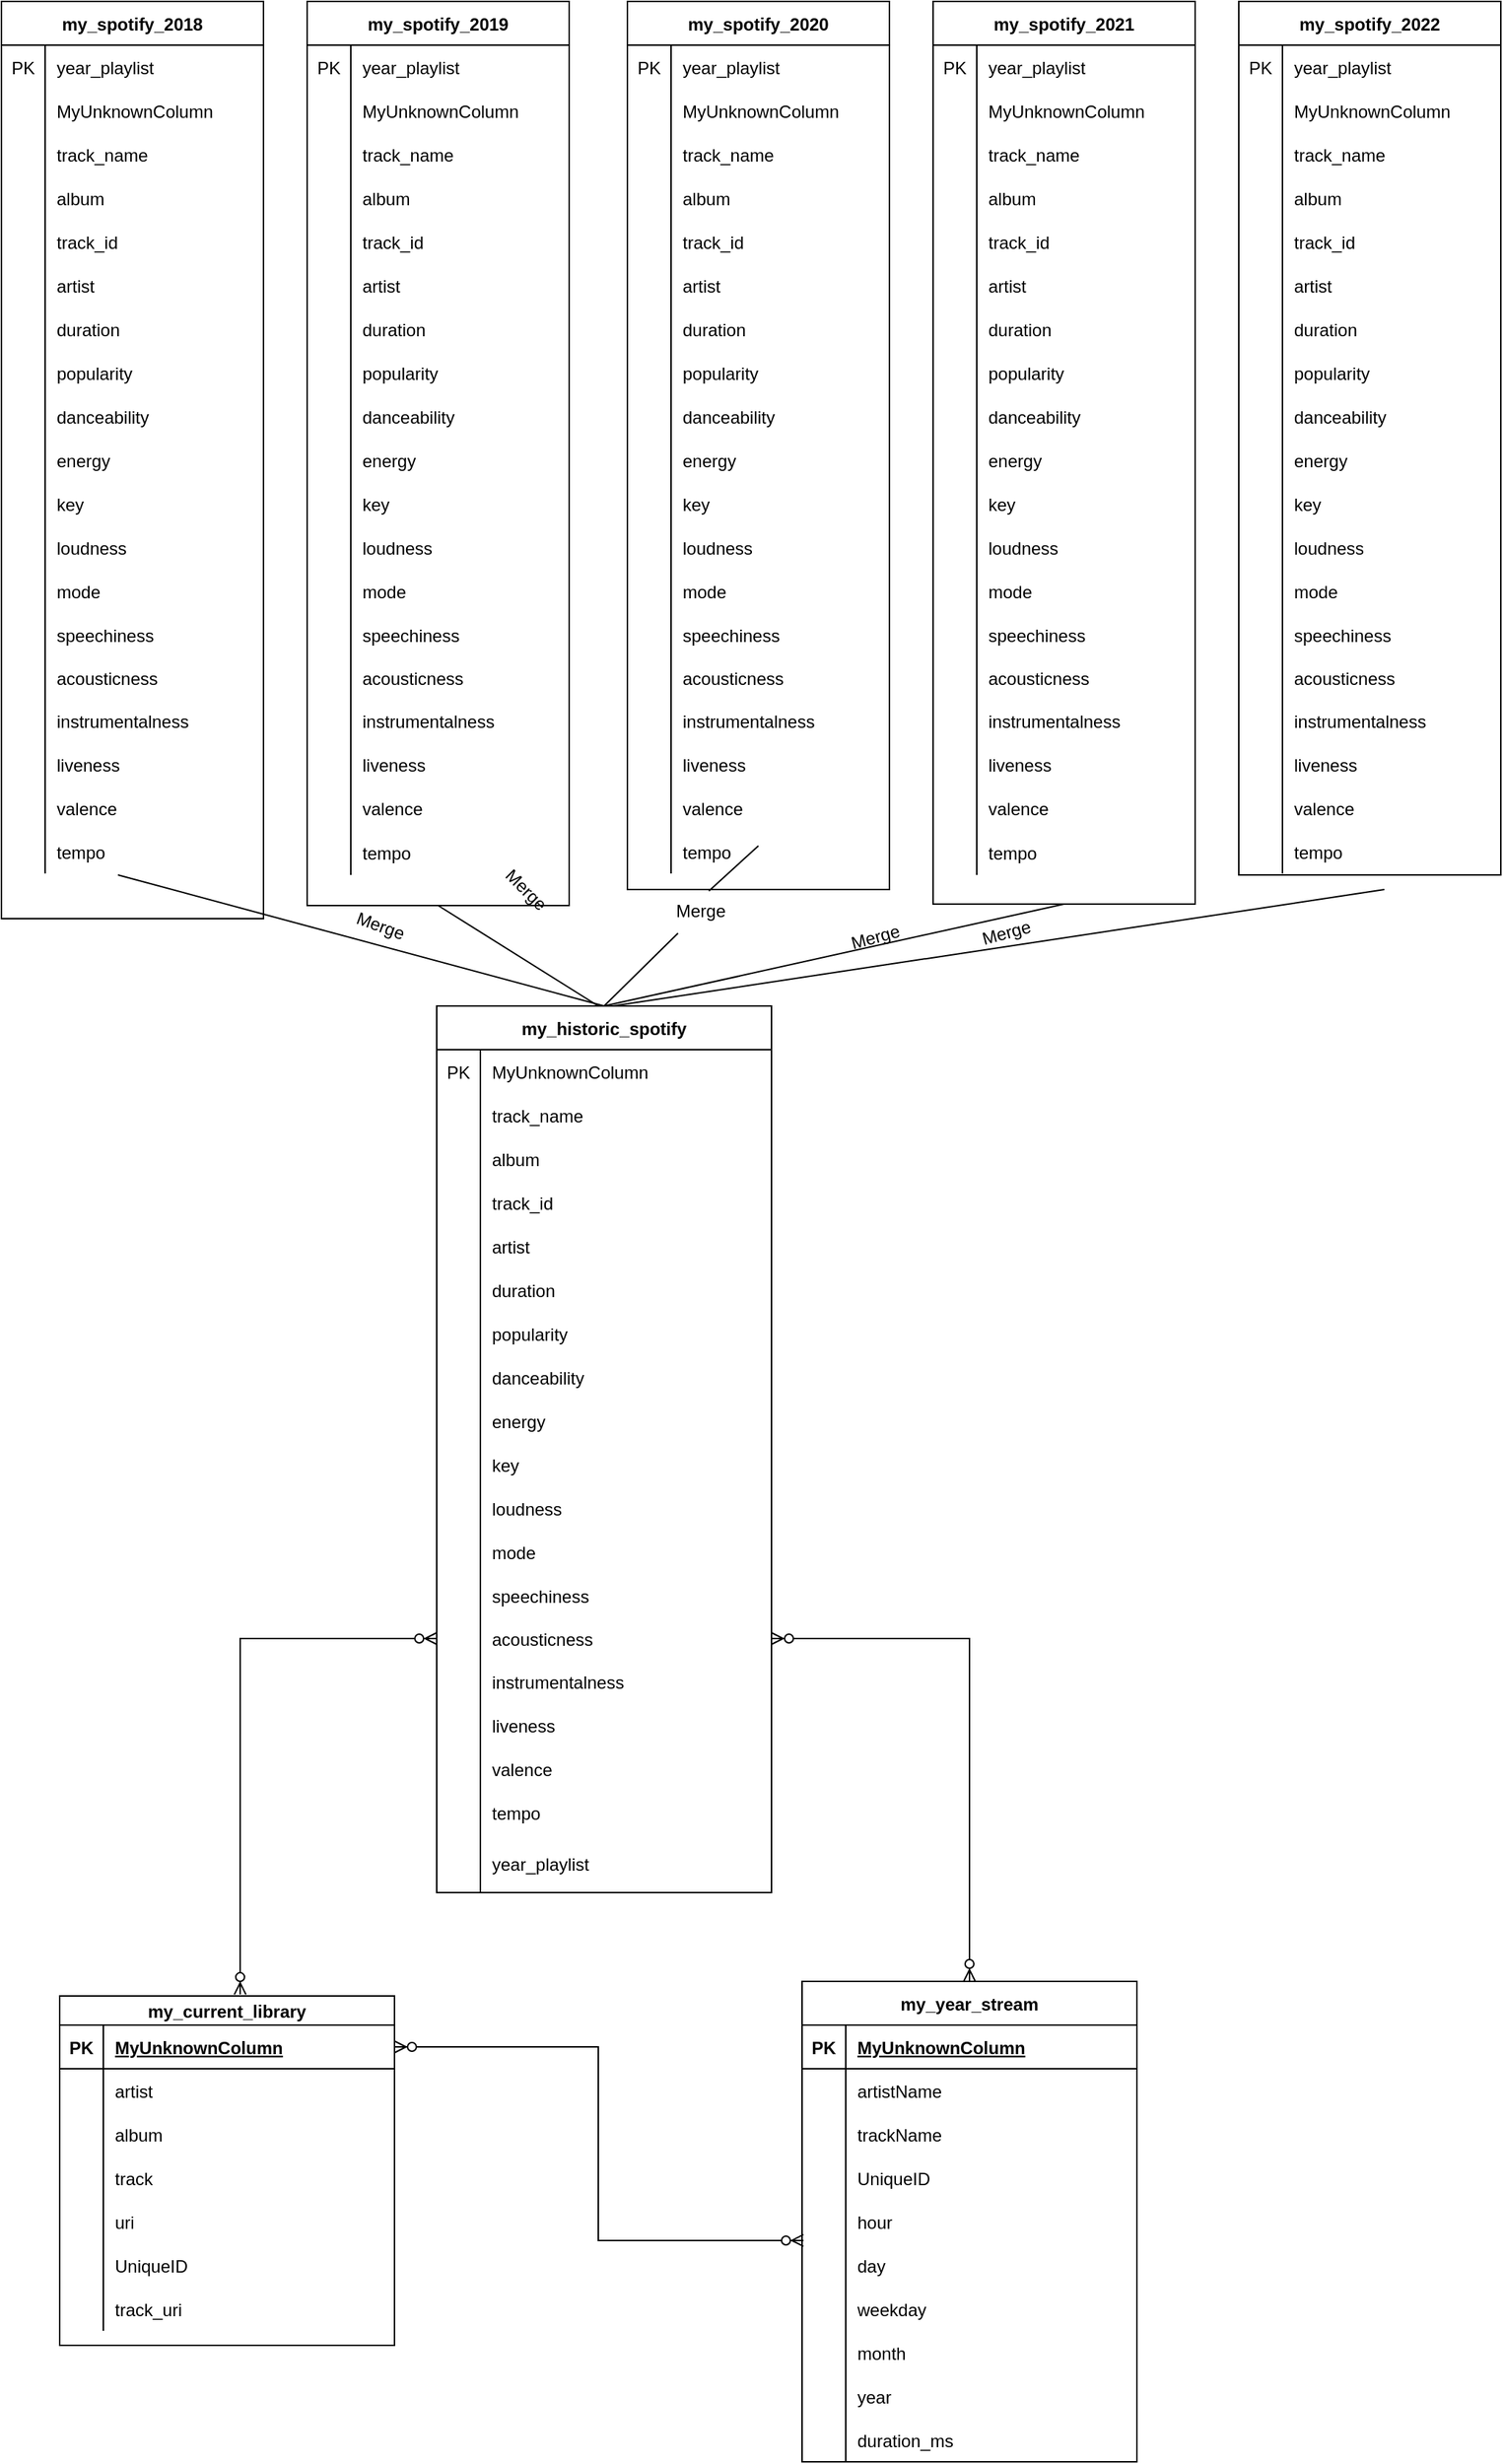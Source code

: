 <mxfile version="20.6.0" type="github">
  <diagram id="byk04bkDzAdMkArLuJ89" name="Page-1">
    <mxGraphModel dx="1186" dy="1894" grid="1" gridSize="10" guides="1" tooltips="1" connect="1" arrows="1" fold="1" page="1" pageScale="1" pageWidth="827" pageHeight="1169" math="0" shadow="0">
      <root>
        <mxCell id="0" />
        <mxCell id="1" parent="0" />
        <mxCell id="ZcD1vHjUvjTq0MyI0zWB-1" value="my_historic_spotify" style="shape=table;startSize=30;container=1;collapsible=1;childLayout=tableLayout;fixedRows=1;rowLines=0;fontStyle=1;align=center;resizeLast=1;" parent="1" vertex="1">
          <mxGeometry x="299" y="430" width="230" height="609" as="geometry" />
        </mxCell>
        <mxCell id="ZcD1vHjUvjTq0MyI0zWB-5" value="" style="shape=tableRow;horizontal=0;startSize=0;swimlaneHead=0;swimlaneBody=0;fillColor=none;collapsible=0;dropTarget=0;points=[[0,0.5],[1,0.5]];portConstraint=eastwest;top=0;left=0;right=0;bottom=0;" parent="ZcD1vHjUvjTq0MyI0zWB-1" vertex="1">
          <mxGeometry y="30" width="230" height="30" as="geometry" />
        </mxCell>
        <mxCell id="ZcD1vHjUvjTq0MyI0zWB-6" value="PK" style="shape=partialRectangle;connectable=0;fillColor=none;top=0;left=0;bottom=0;right=0;editable=1;overflow=hidden;" parent="ZcD1vHjUvjTq0MyI0zWB-5" vertex="1">
          <mxGeometry width="30" height="30" as="geometry">
            <mxRectangle width="30" height="30" as="alternateBounds" />
          </mxGeometry>
        </mxCell>
        <mxCell id="ZcD1vHjUvjTq0MyI0zWB-7" value="MyUnknownColumn" style="shape=partialRectangle;connectable=0;fillColor=none;top=0;left=0;bottom=0;right=0;align=left;spacingLeft=6;overflow=hidden;" parent="ZcD1vHjUvjTq0MyI0zWB-5" vertex="1">
          <mxGeometry x="30" width="200" height="30" as="geometry">
            <mxRectangle width="200" height="30" as="alternateBounds" />
          </mxGeometry>
        </mxCell>
        <mxCell id="ZcD1vHjUvjTq0MyI0zWB-8" value="" style="shape=tableRow;horizontal=0;startSize=0;swimlaneHead=0;swimlaneBody=0;fillColor=none;collapsible=0;dropTarget=0;points=[[0,0.5],[1,0.5]];portConstraint=eastwest;top=0;left=0;right=0;bottom=0;" parent="ZcD1vHjUvjTq0MyI0zWB-1" vertex="1">
          <mxGeometry y="60" width="230" height="30" as="geometry" />
        </mxCell>
        <mxCell id="ZcD1vHjUvjTq0MyI0zWB-9" value="" style="shape=partialRectangle;connectable=0;fillColor=none;top=0;left=0;bottom=0;right=0;editable=1;overflow=hidden;" parent="ZcD1vHjUvjTq0MyI0zWB-8" vertex="1">
          <mxGeometry width="30" height="30" as="geometry">
            <mxRectangle width="30" height="30" as="alternateBounds" />
          </mxGeometry>
        </mxCell>
        <mxCell id="ZcD1vHjUvjTq0MyI0zWB-10" value="track_name" style="shape=partialRectangle;connectable=0;fillColor=none;top=0;left=0;bottom=0;right=0;align=left;spacingLeft=6;overflow=hidden;" parent="ZcD1vHjUvjTq0MyI0zWB-8" vertex="1">
          <mxGeometry x="30" width="200" height="30" as="geometry">
            <mxRectangle width="200" height="30" as="alternateBounds" />
          </mxGeometry>
        </mxCell>
        <mxCell id="ZcD1vHjUvjTq0MyI0zWB-11" value="" style="shape=tableRow;horizontal=0;startSize=0;swimlaneHead=0;swimlaneBody=0;fillColor=none;collapsible=0;dropTarget=0;points=[[0,0.5],[1,0.5]];portConstraint=eastwest;top=0;left=0;right=0;bottom=0;" parent="ZcD1vHjUvjTq0MyI0zWB-1" vertex="1">
          <mxGeometry y="90" width="230" height="30" as="geometry" />
        </mxCell>
        <mxCell id="ZcD1vHjUvjTq0MyI0zWB-12" value="" style="shape=partialRectangle;connectable=0;fillColor=none;top=0;left=0;bottom=0;right=0;editable=1;overflow=hidden;" parent="ZcD1vHjUvjTq0MyI0zWB-11" vertex="1">
          <mxGeometry width="30" height="30" as="geometry">
            <mxRectangle width="30" height="30" as="alternateBounds" />
          </mxGeometry>
        </mxCell>
        <mxCell id="ZcD1vHjUvjTq0MyI0zWB-13" value="album" style="shape=partialRectangle;connectable=0;fillColor=none;top=0;left=0;bottom=0;right=0;align=left;spacingLeft=6;overflow=hidden;" parent="ZcD1vHjUvjTq0MyI0zWB-11" vertex="1">
          <mxGeometry x="30" width="200" height="30" as="geometry">
            <mxRectangle width="200" height="30" as="alternateBounds" />
          </mxGeometry>
        </mxCell>
        <mxCell id="ZcD1vHjUvjTq0MyI0zWB-14" value="" style="shape=tableRow;horizontal=0;startSize=0;swimlaneHead=0;swimlaneBody=0;fillColor=none;collapsible=0;dropTarget=0;points=[[0,0.5],[1,0.5]];portConstraint=eastwest;top=0;left=0;right=0;bottom=0;" parent="ZcD1vHjUvjTq0MyI0zWB-1" vertex="1">
          <mxGeometry y="120" width="230" height="30" as="geometry" />
        </mxCell>
        <mxCell id="ZcD1vHjUvjTq0MyI0zWB-15" value="" style="shape=partialRectangle;connectable=0;fillColor=none;top=0;left=0;bottom=0;right=0;editable=1;overflow=hidden;" parent="ZcD1vHjUvjTq0MyI0zWB-14" vertex="1">
          <mxGeometry width="30" height="30" as="geometry">
            <mxRectangle width="30" height="30" as="alternateBounds" />
          </mxGeometry>
        </mxCell>
        <mxCell id="ZcD1vHjUvjTq0MyI0zWB-16" value="track_id" style="shape=partialRectangle;connectable=0;fillColor=none;top=0;left=0;bottom=0;right=0;align=left;spacingLeft=6;overflow=hidden;" parent="ZcD1vHjUvjTq0MyI0zWB-14" vertex="1">
          <mxGeometry x="30" width="200" height="30" as="geometry">
            <mxRectangle width="200" height="30" as="alternateBounds" />
          </mxGeometry>
        </mxCell>
        <mxCell id="ZcD1vHjUvjTq0MyI0zWB-17" value="" style="shape=tableRow;horizontal=0;startSize=0;swimlaneHead=0;swimlaneBody=0;fillColor=none;collapsible=0;dropTarget=0;points=[[0,0.5],[1,0.5]];portConstraint=eastwest;top=0;left=0;right=0;bottom=0;" parent="ZcD1vHjUvjTq0MyI0zWB-1" vertex="1">
          <mxGeometry y="150" width="230" height="30" as="geometry" />
        </mxCell>
        <mxCell id="ZcD1vHjUvjTq0MyI0zWB-18" value="" style="shape=partialRectangle;connectable=0;fillColor=none;top=0;left=0;bottom=0;right=0;editable=1;overflow=hidden;" parent="ZcD1vHjUvjTq0MyI0zWB-17" vertex="1">
          <mxGeometry width="30" height="30" as="geometry">
            <mxRectangle width="30" height="30" as="alternateBounds" />
          </mxGeometry>
        </mxCell>
        <mxCell id="ZcD1vHjUvjTq0MyI0zWB-19" value="artist" style="shape=partialRectangle;connectable=0;fillColor=none;top=0;left=0;bottom=0;right=0;align=left;spacingLeft=6;overflow=hidden;" parent="ZcD1vHjUvjTq0MyI0zWB-17" vertex="1">
          <mxGeometry x="30" width="200" height="30" as="geometry">
            <mxRectangle width="200" height="30" as="alternateBounds" />
          </mxGeometry>
        </mxCell>
        <mxCell id="ZcD1vHjUvjTq0MyI0zWB-20" value="" style="shape=tableRow;horizontal=0;startSize=0;swimlaneHead=0;swimlaneBody=0;fillColor=none;collapsible=0;dropTarget=0;points=[[0,0.5],[1,0.5]];portConstraint=eastwest;top=0;left=0;right=0;bottom=0;" parent="ZcD1vHjUvjTq0MyI0zWB-1" vertex="1">
          <mxGeometry y="180" width="230" height="30" as="geometry" />
        </mxCell>
        <mxCell id="ZcD1vHjUvjTq0MyI0zWB-21" value="" style="shape=partialRectangle;connectable=0;fillColor=none;top=0;left=0;bottom=0;right=0;editable=1;overflow=hidden;" parent="ZcD1vHjUvjTq0MyI0zWB-20" vertex="1">
          <mxGeometry width="30" height="30" as="geometry">
            <mxRectangle width="30" height="30" as="alternateBounds" />
          </mxGeometry>
        </mxCell>
        <mxCell id="ZcD1vHjUvjTq0MyI0zWB-22" value="duration" style="shape=partialRectangle;connectable=0;fillColor=none;top=0;left=0;bottom=0;right=0;align=left;spacingLeft=6;overflow=hidden;" parent="ZcD1vHjUvjTq0MyI0zWB-20" vertex="1">
          <mxGeometry x="30" width="200" height="30" as="geometry">
            <mxRectangle width="200" height="30" as="alternateBounds" />
          </mxGeometry>
        </mxCell>
        <mxCell id="ZcD1vHjUvjTq0MyI0zWB-23" value="" style="shape=tableRow;horizontal=0;startSize=0;swimlaneHead=0;swimlaneBody=0;fillColor=none;collapsible=0;dropTarget=0;points=[[0,0.5],[1,0.5]];portConstraint=eastwest;top=0;left=0;right=0;bottom=0;" parent="ZcD1vHjUvjTq0MyI0zWB-1" vertex="1">
          <mxGeometry y="210" width="230" height="30" as="geometry" />
        </mxCell>
        <mxCell id="ZcD1vHjUvjTq0MyI0zWB-24" value="" style="shape=partialRectangle;connectable=0;fillColor=none;top=0;left=0;bottom=0;right=0;editable=1;overflow=hidden;" parent="ZcD1vHjUvjTq0MyI0zWB-23" vertex="1">
          <mxGeometry width="30" height="30" as="geometry">
            <mxRectangle width="30" height="30" as="alternateBounds" />
          </mxGeometry>
        </mxCell>
        <mxCell id="ZcD1vHjUvjTq0MyI0zWB-25" value="popularity" style="shape=partialRectangle;connectable=0;fillColor=none;top=0;left=0;bottom=0;right=0;align=left;spacingLeft=6;overflow=hidden;" parent="ZcD1vHjUvjTq0MyI0zWB-23" vertex="1">
          <mxGeometry x="30" width="200" height="30" as="geometry">
            <mxRectangle width="200" height="30" as="alternateBounds" />
          </mxGeometry>
        </mxCell>
        <mxCell id="ZcD1vHjUvjTq0MyI0zWB-26" value="" style="shape=tableRow;horizontal=0;startSize=0;swimlaneHead=0;swimlaneBody=0;fillColor=none;collapsible=0;dropTarget=0;points=[[0,0.5],[1,0.5]];portConstraint=eastwest;top=0;left=0;right=0;bottom=0;" parent="ZcD1vHjUvjTq0MyI0zWB-1" vertex="1">
          <mxGeometry y="240" width="230" height="30" as="geometry" />
        </mxCell>
        <mxCell id="ZcD1vHjUvjTq0MyI0zWB-27" value="" style="shape=partialRectangle;connectable=0;fillColor=none;top=0;left=0;bottom=0;right=0;editable=1;overflow=hidden;" parent="ZcD1vHjUvjTq0MyI0zWB-26" vertex="1">
          <mxGeometry width="30" height="30" as="geometry">
            <mxRectangle width="30" height="30" as="alternateBounds" />
          </mxGeometry>
        </mxCell>
        <mxCell id="ZcD1vHjUvjTq0MyI0zWB-28" value="danceability" style="shape=partialRectangle;connectable=0;fillColor=none;top=0;left=0;bottom=0;right=0;align=left;spacingLeft=6;overflow=hidden;" parent="ZcD1vHjUvjTq0MyI0zWB-26" vertex="1">
          <mxGeometry x="30" width="200" height="30" as="geometry">
            <mxRectangle width="200" height="30" as="alternateBounds" />
          </mxGeometry>
        </mxCell>
        <mxCell id="ZcD1vHjUvjTq0MyI0zWB-29" value="" style="shape=tableRow;horizontal=0;startSize=0;swimlaneHead=0;swimlaneBody=0;fillColor=none;collapsible=0;dropTarget=0;points=[[0,0.5],[1,0.5]];portConstraint=eastwest;top=0;left=0;right=0;bottom=0;" parent="ZcD1vHjUvjTq0MyI0zWB-1" vertex="1">
          <mxGeometry y="270" width="230" height="30" as="geometry" />
        </mxCell>
        <mxCell id="ZcD1vHjUvjTq0MyI0zWB-30" value="" style="shape=partialRectangle;connectable=0;fillColor=none;top=0;left=0;bottom=0;right=0;editable=1;overflow=hidden;" parent="ZcD1vHjUvjTq0MyI0zWB-29" vertex="1">
          <mxGeometry width="30" height="30" as="geometry">
            <mxRectangle width="30" height="30" as="alternateBounds" />
          </mxGeometry>
        </mxCell>
        <mxCell id="ZcD1vHjUvjTq0MyI0zWB-31" value="energy" style="shape=partialRectangle;connectable=0;fillColor=none;top=0;left=0;bottom=0;right=0;align=left;spacingLeft=6;overflow=hidden;" parent="ZcD1vHjUvjTq0MyI0zWB-29" vertex="1">
          <mxGeometry x="30" width="200" height="30" as="geometry">
            <mxRectangle width="200" height="30" as="alternateBounds" />
          </mxGeometry>
        </mxCell>
        <mxCell id="ZcD1vHjUvjTq0MyI0zWB-32" value="" style="shape=tableRow;horizontal=0;startSize=0;swimlaneHead=0;swimlaneBody=0;fillColor=none;collapsible=0;dropTarget=0;points=[[0,0.5],[1,0.5]];portConstraint=eastwest;top=0;left=0;right=0;bottom=0;" parent="ZcD1vHjUvjTq0MyI0zWB-1" vertex="1">
          <mxGeometry y="300" width="230" height="30" as="geometry" />
        </mxCell>
        <mxCell id="ZcD1vHjUvjTq0MyI0zWB-33" value="" style="shape=partialRectangle;connectable=0;fillColor=none;top=0;left=0;bottom=0;right=0;editable=1;overflow=hidden;" parent="ZcD1vHjUvjTq0MyI0zWB-32" vertex="1">
          <mxGeometry width="30" height="30" as="geometry">
            <mxRectangle width="30" height="30" as="alternateBounds" />
          </mxGeometry>
        </mxCell>
        <mxCell id="ZcD1vHjUvjTq0MyI0zWB-34" value="key" style="shape=partialRectangle;connectable=0;fillColor=none;top=0;left=0;bottom=0;right=0;align=left;spacingLeft=6;overflow=hidden;" parent="ZcD1vHjUvjTq0MyI0zWB-32" vertex="1">
          <mxGeometry x="30" width="200" height="30" as="geometry">
            <mxRectangle width="200" height="30" as="alternateBounds" />
          </mxGeometry>
        </mxCell>
        <mxCell id="ZcD1vHjUvjTq0MyI0zWB-35" value="" style="shape=tableRow;horizontal=0;startSize=0;swimlaneHead=0;swimlaneBody=0;fillColor=none;collapsible=0;dropTarget=0;points=[[0,0.5],[1,0.5]];portConstraint=eastwest;top=0;left=0;right=0;bottom=0;" parent="ZcD1vHjUvjTq0MyI0zWB-1" vertex="1">
          <mxGeometry y="330" width="230" height="30" as="geometry" />
        </mxCell>
        <mxCell id="ZcD1vHjUvjTq0MyI0zWB-36" value="" style="shape=partialRectangle;connectable=0;fillColor=none;top=0;left=0;bottom=0;right=0;editable=1;overflow=hidden;" parent="ZcD1vHjUvjTq0MyI0zWB-35" vertex="1">
          <mxGeometry width="30" height="30" as="geometry">
            <mxRectangle width="30" height="30" as="alternateBounds" />
          </mxGeometry>
        </mxCell>
        <mxCell id="ZcD1vHjUvjTq0MyI0zWB-37" value="loudness" style="shape=partialRectangle;connectable=0;fillColor=none;top=0;left=0;bottom=0;right=0;align=left;spacingLeft=6;overflow=hidden;" parent="ZcD1vHjUvjTq0MyI0zWB-35" vertex="1">
          <mxGeometry x="30" width="200" height="30" as="geometry">
            <mxRectangle width="200" height="30" as="alternateBounds" />
          </mxGeometry>
        </mxCell>
        <mxCell id="ZcD1vHjUvjTq0MyI0zWB-38" value="" style="shape=tableRow;horizontal=0;startSize=0;swimlaneHead=0;swimlaneBody=0;fillColor=none;collapsible=0;dropTarget=0;points=[[0,0.5],[1,0.5]];portConstraint=eastwest;top=0;left=0;right=0;bottom=0;" parent="ZcD1vHjUvjTq0MyI0zWB-1" vertex="1">
          <mxGeometry y="360" width="230" height="30" as="geometry" />
        </mxCell>
        <mxCell id="ZcD1vHjUvjTq0MyI0zWB-39" value="" style="shape=partialRectangle;connectable=0;fillColor=none;top=0;left=0;bottom=0;right=0;editable=1;overflow=hidden;" parent="ZcD1vHjUvjTq0MyI0zWB-38" vertex="1">
          <mxGeometry width="30" height="30" as="geometry">
            <mxRectangle width="30" height="30" as="alternateBounds" />
          </mxGeometry>
        </mxCell>
        <mxCell id="ZcD1vHjUvjTq0MyI0zWB-40" value="mode" style="shape=partialRectangle;connectable=0;fillColor=none;top=0;left=0;bottom=0;right=0;align=left;spacingLeft=6;overflow=hidden;" parent="ZcD1vHjUvjTq0MyI0zWB-38" vertex="1">
          <mxGeometry x="30" width="200" height="30" as="geometry">
            <mxRectangle width="200" height="30" as="alternateBounds" />
          </mxGeometry>
        </mxCell>
        <mxCell id="ZcD1vHjUvjTq0MyI0zWB-41" value="" style="shape=tableRow;horizontal=0;startSize=0;swimlaneHead=0;swimlaneBody=0;fillColor=none;collapsible=0;dropTarget=0;points=[[0,0.5],[1,0.5]];portConstraint=eastwest;top=0;left=0;right=0;bottom=0;" parent="ZcD1vHjUvjTq0MyI0zWB-1" vertex="1">
          <mxGeometry y="390" width="230" height="30" as="geometry" />
        </mxCell>
        <mxCell id="ZcD1vHjUvjTq0MyI0zWB-42" value="" style="shape=partialRectangle;connectable=0;fillColor=none;top=0;left=0;bottom=0;right=0;editable=1;overflow=hidden;" parent="ZcD1vHjUvjTq0MyI0zWB-41" vertex="1">
          <mxGeometry width="30" height="30" as="geometry">
            <mxRectangle width="30" height="30" as="alternateBounds" />
          </mxGeometry>
        </mxCell>
        <mxCell id="ZcD1vHjUvjTq0MyI0zWB-43" value="speechiness" style="shape=partialRectangle;connectable=0;fillColor=none;top=0;left=0;bottom=0;right=0;align=left;spacingLeft=6;overflow=hidden;" parent="ZcD1vHjUvjTq0MyI0zWB-41" vertex="1">
          <mxGeometry x="30" width="200" height="30" as="geometry">
            <mxRectangle width="200" height="30" as="alternateBounds" />
          </mxGeometry>
        </mxCell>
        <mxCell id="ZcD1vHjUvjTq0MyI0zWB-44" value="" style="shape=tableRow;horizontal=0;startSize=0;swimlaneHead=0;swimlaneBody=0;fillColor=none;collapsible=0;dropTarget=0;points=[[0,0.5],[1,0.5]];portConstraint=eastwest;top=0;left=0;right=0;bottom=0;" parent="ZcD1vHjUvjTq0MyI0zWB-1" vertex="1">
          <mxGeometry y="420" width="230" height="29" as="geometry" />
        </mxCell>
        <mxCell id="ZcD1vHjUvjTq0MyI0zWB-45" value="" style="shape=partialRectangle;connectable=0;fillColor=none;top=0;left=0;bottom=0;right=0;editable=1;overflow=hidden;" parent="ZcD1vHjUvjTq0MyI0zWB-44" vertex="1">
          <mxGeometry width="30" height="29" as="geometry">
            <mxRectangle width="30" height="29" as="alternateBounds" />
          </mxGeometry>
        </mxCell>
        <mxCell id="ZcD1vHjUvjTq0MyI0zWB-46" value="acousticness" style="shape=partialRectangle;connectable=0;fillColor=none;top=0;left=0;bottom=0;right=0;align=left;spacingLeft=6;overflow=hidden;" parent="ZcD1vHjUvjTq0MyI0zWB-44" vertex="1">
          <mxGeometry x="30" width="200" height="29" as="geometry">
            <mxRectangle width="200" height="29" as="alternateBounds" />
          </mxGeometry>
        </mxCell>
        <mxCell id="ZcD1vHjUvjTq0MyI0zWB-47" value="" style="shape=tableRow;horizontal=0;startSize=0;swimlaneHead=0;swimlaneBody=0;fillColor=none;collapsible=0;dropTarget=0;points=[[0,0.5],[1,0.5]];portConstraint=eastwest;top=0;left=0;right=0;bottom=0;" parent="ZcD1vHjUvjTq0MyI0zWB-1" vertex="1">
          <mxGeometry y="449" width="230" height="30" as="geometry" />
        </mxCell>
        <mxCell id="ZcD1vHjUvjTq0MyI0zWB-48" value="" style="shape=partialRectangle;connectable=0;fillColor=none;top=0;left=0;bottom=0;right=0;editable=1;overflow=hidden;" parent="ZcD1vHjUvjTq0MyI0zWB-47" vertex="1">
          <mxGeometry width="30" height="30" as="geometry">
            <mxRectangle width="30" height="30" as="alternateBounds" />
          </mxGeometry>
        </mxCell>
        <mxCell id="ZcD1vHjUvjTq0MyI0zWB-49" value="instrumentalness" style="shape=partialRectangle;connectable=0;fillColor=none;top=0;left=0;bottom=0;right=0;align=left;spacingLeft=6;overflow=hidden;" parent="ZcD1vHjUvjTq0MyI0zWB-47" vertex="1">
          <mxGeometry x="30" width="200" height="30" as="geometry">
            <mxRectangle width="200" height="30" as="alternateBounds" />
          </mxGeometry>
        </mxCell>
        <mxCell id="ZcD1vHjUvjTq0MyI0zWB-50" value="" style="shape=tableRow;horizontal=0;startSize=0;swimlaneHead=0;swimlaneBody=0;fillColor=none;collapsible=0;dropTarget=0;points=[[0,0.5],[1,0.5]];portConstraint=eastwest;top=0;left=0;right=0;bottom=0;" parent="ZcD1vHjUvjTq0MyI0zWB-1" vertex="1">
          <mxGeometry y="479" width="230" height="30" as="geometry" />
        </mxCell>
        <mxCell id="ZcD1vHjUvjTq0MyI0zWB-51" value="" style="shape=partialRectangle;connectable=0;fillColor=none;top=0;left=0;bottom=0;right=0;editable=1;overflow=hidden;" parent="ZcD1vHjUvjTq0MyI0zWB-50" vertex="1">
          <mxGeometry width="30" height="30" as="geometry">
            <mxRectangle width="30" height="30" as="alternateBounds" />
          </mxGeometry>
        </mxCell>
        <mxCell id="ZcD1vHjUvjTq0MyI0zWB-52" value="liveness" style="shape=partialRectangle;connectable=0;fillColor=none;top=0;left=0;bottom=0;right=0;align=left;spacingLeft=6;overflow=hidden;" parent="ZcD1vHjUvjTq0MyI0zWB-50" vertex="1">
          <mxGeometry x="30" width="200" height="30" as="geometry">
            <mxRectangle width="200" height="30" as="alternateBounds" />
          </mxGeometry>
        </mxCell>
        <mxCell id="ZcD1vHjUvjTq0MyI0zWB-53" value="" style="shape=tableRow;horizontal=0;startSize=0;swimlaneHead=0;swimlaneBody=0;fillColor=none;collapsible=0;dropTarget=0;points=[[0,0.5],[1,0.5]];portConstraint=eastwest;top=0;left=0;right=0;bottom=0;" parent="ZcD1vHjUvjTq0MyI0zWB-1" vertex="1">
          <mxGeometry y="509" width="230" height="30" as="geometry" />
        </mxCell>
        <mxCell id="ZcD1vHjUvjTq0MyI0zWB-54" value="" style="shape=partialRectangle;connectable=0;fillColor=none;top=0;left=0;bottom=0;right=0;editable=1;overflow=hidden;" parent="ZcD1vHjUvjTq0MyI0zWB-53" vertex="1">
          <mxGeometry width="30" height="30" as="geometry">
            <mxRectangle width="30" height="30" as="alternateBounds" />
          </mxGeometry>
        </mxCell>
        <mxCell id="ZcD1vHjUvjTq0MyI0zWB-55" value="valence" style="shape=partialRectangle;connectable=0;fillColor=none;top=0;left=0;bottom=0;right=0;align=left;spacingLeft=6;overflow=hidden;" parent="ZcD1vHjUvjTq0MyI0zWB-53" vertex="1">
          <mxGeometry x="30" width="200" height="30" as="geometry">
            <mxRectangle width="200" height="30" as="alternateBounds" />
          </mxGeometry>
        </mxCell>
        <mxCell id="ZcD1vHjUvjTq0MyI0zWB-56" value="" style="shape=tableRow;horizontal=0;startSize=0;swimlaneHead=0;swimlaneBody=0;fillColor=none;collapsible=0;dropTarget=0;points=[[0,0.5],[1,0.5]];portConstraint=eastwest;top=0;left=0;right=0;bottom=0;" parent="ZcD1vHjUvjTq0MyI0zWB-1" vertex="1">
          <mxGeometry y="539" width="230" height="30" as="geometry" />
        </mxCell>
        <mxCell id="ZcD1vHjUvjTq0MyI0zWB-57" value="" style="shape=partialRectangle;connectable=0;fillColor=none;top=0;left=0;bottom=0;right=0;editable=1;overflow=hidden;" parent="ZcD1vHjUvjTq0MyI0zWB-56" vertex="1">
          <mxGeometry width="30" height="30" as="geometry">
            <mxRectangle width="30" height="30" as="alternateBounds" />
          </mxGeometry>
        </mxCell>
        <mxCell id="ZcD1vHjUvjTq0MyI0zWB-58" value="tempo" style="shape=partialRectangle;connectable=0;fillColor=none;top=0;left=0;bottom=0;right=0;align=left;spacingLeft=6;overflow=hidden;" parent="ZcD1vHjUvjTq0MyI0zWB-56" vertex="1">
          <mxGeometry x="30" width="200" height="30" as="geometry">
            <mxRectangle width="200" height="30" as="alternateBounds" />
          </mxGeometry>
        </mxCell>
        <mxCell id="ZcD1vHjUvjTq0MyI0zWB-59" value="" style="shape=tableRow;horizontal=0;startSize=0;swimlaneHead=0;swimlaneBody=0;fillColor=none;collapsible=0;dropTarget=0;points=[[0,0.5],[1,0.5]];portConstraint=eastwest;top=0;left=0;right=0;bottom=0;" parent="ZcD1vHjUvjTq0MyI0zWB-1" vertex="1">
          <mxGeometry y="569" width="230" height="40" as="geometry" />
        </mxCell>
        <mxCell id="ZcD1vHjUvjTq0MyI0zWB-60" value="" style="shape=partialRectangle;connectable=0;fillColor=none;top=0;left=0;bottom=0;right=0;editable=1;overflow=hidden;" parent="ZcD1vHjUvjTq0MyI0zWB-59" vertex="1">
          <mxGeometry width="30" height="40" as="geometry">
            <mxRectangle width="30" height="40" as="alternateBounds" />
          </mxGeometry>
        </mxCell>
        <mxCell id="ZcD1vHjUvjTq0MyI0zWB-61" value="year_playlist" style="shape=partialRectangle;connectable=0;fillColor=none;top=0;left=0;bottom=0;right=0;align=left;spacingLeft=6;overflow=hidden;" parent="ZcD1vHjUvjTq0MyI0zWB-59" vertex="1">
          <mxGeometry x="30" width="200" height="40" as="geometry">
            <mxRectangle width="200" height="40" as="alternateBounds" />
          </mxGeometry>
        </mxCell>
        <mxCell id="ZcD1vHjUvjTq0MyI0zWB-62" value="my_current_library" style="shape=table;startSize=20;container=1;collapsible=1;childLayout=tableLayout;fixedRows=1;rowLines=0;fontStyle=1;align=center;resizeLast=1;" parent="1" vertex="1">
          <mxGeometry x="40" y="1110" width="230" height="240" as="geometry" />
        </mxCell>
        <mxCell id="ZcD1vHjUvjTq0MyI0zWB-63" value="" style="shape=tableRow;horizontal=0;startSize=0;swimlaneHead=0;swimlaneBody=0;fillColor=none;collapsible=0;dropTarget=0;points=[[0,0.5],[1,0.5]];portConstraint=eastwest;top=0;left=0;right=0;bottom=1;" parent="ZcD1vHjUvjTq0MyI0zWB-62" vertex="1">
          <mxGeometry y="20" width="230" height="30" as="geometry" />
        </mxCell>
        <mxCell id="ZcD1vHjUvjTq0MyI0zWB-64" value="PK" style="shape=partialRectangle;connectable=0;fillColor=none;top=0;left=0;bottom=0;right=0;fontStyle=1;overflow=hidden;" parent="ZcD1vHjUvjTq0MyI0zWB-63" vertex="1">
          <mxGeometry width="30" height="30" as="geometry">
            <mxRectangle width="30" height="30" as="alternateBounds" />
          </mxGeometry>
        </mxCell>
        <mxCell id="ZcD1vHjUvjTq0MyI0zWB-65" value="MyUnknownColumn" style="shape=partialRectangle;connectable=0;fillColor=none;top=0;left=0;bottom=0;right=0;align=left;spacingLeft=6;fontStyle=5;overflow=hidden;" parent="ZcD1vHjUvjTq0MyI0zWB-63" vertex="1">
          <mxGeometry x="30" width="200" height="30" as="geometry">
            <mxRectangle width="200" height="30" as="alternateBounds" />
          </mxGeometry>
        </mxCell>
        <mxCell id="ZcD1vHjUvjTq0MyI0zWB-69" value="" style="shape=tableRow;horizontal=0;startSize=0;swimlaneHead=0;swimlaneBody=0;fillColor=none;collapsible=0;dropTarget=0;points=[[0,0.5],[1,0.5]];portConstraint=eastwest;top=0;left=0;right=0;bottom=0;" parent="ZcD1vHjUvjTq0MyI0zWB-62" vertex="1">
          <mxGeometry y="50" width="230" height="30" as="geometry" />
        </mxCell>
        <mxCell id="ZcD1vHjUvjTq0MyI0zWB-70" value="" style="shape=partialRectangle;connectable=0;fillColor=none;top=0;left=0;bottom=0;right=0;editable=1;overflow=hidden;" parent="ZcD1vHjUvjTq0MyI0zWB-69" vertex="1">
          <mxGeometry width="30" height="30" as="geometry">
            <mxRectangle width="30" height="30" as="alternateBounds" />
          </mxGeometry>
        </mxCell>
        <mxCell id="ZcD1vHjUvjTq0MyI0zWB-71" value="artist" style="shape=partialRectangle;connectable=0;fillColor=none;top=0;left=0;bottom=0;right=0;align=left;spacingLeft=6;overflow=hidden;" parent="ZcD1vHjUvjTq0MyI0zWB-69" vertex="1">
          <mxGeometry x="30" width="200" height="30" as="geometry">
            <mxRectangle width="200" height="30" as="alternateBounds" />
          </mxGeometry>
        </mxCell>
        <mxCell id="ZcD1vHjUvjTq0MyI0zWB-72" value="" style="shape=tableRow;horizontal=0;startSize=0;swimlaneHead=0;swimlaneBody=0;fillColor=none;collapsible=0;dropTarget=0;points=[[0,0.5],[1,0.5]];portConstraint=eastwest;top=0;left=0;right=0;bottom=0;" parent="ZcD1vHjUvjTq0MyI0zWB-62" vertex="1">
          <mxGeometry y="80" width="230" height="30" as="geometry" />
        </mxCell>
        <mxCell id="ZcD1vHjUvjTq0MyI0zWB-73" value="" style="shape=partialRectangle;connectable=0;fillColor=none;top=0;left=0;bottom=0;right=0;editable=1;overflow=hidden;" parent="ZcD1vHjUvjTq0MyI0zWB-72" vertex="1">
          <mxGeometry width="30" height="30" as="geometry">
            <mxRectangle width="30" height="30" as="alternateBounds" />
          </mxGeometry>
        </mxCell>
        <mxCell id="ZcD1vHjUvjTq0MyI0zWB-74" value="album" style="shape=partialRectangle;connectable=0;fillColor=none;top=0;left=0;bottom=0;right=0;align=left;spacingLeft=6;overflow=hidden;" parent="ZcD1vHjUvjTq0MyI0zWB-72" vertex="1">
          <mxGeometry x="30" width="200" height="30" as="geometry">
            <mxRectangle width="200" height="30" as="alternateBounds" />
          </mxGeometry>
        </mxCell>
        <mxCell id="ZcD1vHjUvjTq0MyI0zWB-75" value="" style="shape=tableRow;horizontal=0;startSize=0;swimlaneHead=0;swimlaneBody=0;fillColor=none;collapsible=0;dropTarget=0;points=[[0,0.5],[1,0.5]];portConstraint=eastwest;top=0;left=0;right=0;bottom=0;" parent="ZcD1vHjUvjTq0MyI0zWB-62" vertex="1">
          <mxGeometry y="110" width="230" height="30" as="geometry" />
        </mxCell>
        <mxCell id="ZcD1vHjUvjTq0MyI0zWB-76" value="" style="shape=partialRectangle;connectable=0;fillColor=none;top=0;left=0;bottom=0;right=0;editable=1;overflow=hidden;" parent="ZcD1vHjUvjTq0MyI0zWB-75" vertex="1">
          <mxGeometry width="30" height="30" as="geometry">
            <mxRectangle width="30" height="30" as="alternateBounds" />
          </mxGeometry>
        </mxCell>
        <mxCell id="ZcD1vHjUvjTq0MyI0zWB-77" value="track" style="shape=partialRectangle;connectable=0;fillColor=none;top=0;left=0;bottom=0;right=0;align=left;spacingLeft=6;overflow=hidden;" parent="ZcD1vHjUvjTq0MyI0zWB-75" vertex="1">
          <mxGeometry x="30" width="200" height="30" as="geometry">
            <mxRectangle width="200" height="30" as="alternateBounds" />
          </mxGeometry>
        </mxCell>
        <mxCell id="ZcD1vHjUvjTq0MyI0zWB-78" value="" style="shape=tableRow;horizontal=0;startSize=0;swimlaneHead=0;swimlaneBody=0;fillColor=none;collapsible=0;dropTarget=0;points=[[0,0.5],[1,0.5]];portConstraint=eastwest;top=0;left=0;right=0;bottom=0;" parent="ZcD1vHjUvjTq0MyI0zWB-62" vertex="1">
          <mxGeometry y="140" width="230" height="30" as="geometry" />
        </mxCell>
        <mxCell id="ZcD1vHjUvjTq0MyI0zWB-79" value="" style="shape=partialRectangle;connectable=0;fillColor=none;top=0;left=0;bottom=0;right=0;editable=1;overflow=hidden;" parent="ZcD1vHjUvjTq0MyI0zWB-78" vertex="1">
          <mxGeometry width="30" height="30" as="geometry">
            <mxRectangle width="30" height="30" as="alternateBounds" />
          </mxGeometry>
        </mxCell>
        <mxCell id="ZcD1vHjUvjTq0MyI0zWB-80" value="uri" style="shape=partialRectangle;connectable=0;fillColor=none;top=0;left=0;bottom=0;right=0;align=left;spacingLeft=6;overflow=hidden;" parent="ZcD1vHjUvjTq0MyI0zWB-78" vertex="1">
          <mxGeometry x="30" width="200" height="30" as="geometry">
            <mxRectangle width="200" height="30" as="alternateBounds" />
          </mxGeometry>
        </mxCell>
        <mxCell id="ZcD1vHjUvjTq0MyI0zWB-81" value="" style="shape=tableRow;horizontal=0;startSize=0;swimlaneHead=0;swimlaneBody=0;fillColor=none;collapsible=0;dropTarget=0;points=[[0,0.5],[1,0.5]];portConstraint=eastwest;top=0;left=0;right=0;bottom=0;" parent="ZcD1vHjUvjTq0MyI0zWB-62" vertex="1">
          <mxGeometry y="170" width="230" height="30" as="geometry" />
        </mxCell>
        <mxCell id="ZcD1vHjUvjTq0MyI0zWB-82" value="" style="shape=partialRectangle;connectable=0;fillColor=none;top=0;left=0;bottom=0;right=0;editable=1;overflow=hidden;" parent="ZcD1vHjUvjTq0MyI0zWB-81" vertex="1">
          <mxGeometry width="30" height="30" as="geometry">
            <mxRectangle width="30" height="30" as="alternateBounds" />
          </mxGeometry>
        </mxCell>
        <mxCell id="ZcD1vHjUvjTq0MyI0zWB-83" value="UniqueID" style="shape=partialRectangle;connectable=0;fillColor=none;top=0;left=0;bottom=0;right=0;align=left;spacingLeft=6;overflow=hidden;" parent="ZcD1vHjUvjTq0MyI0zWB-81" vertex="1">
          <mxGeometry x="30" width="200" height="30" as="geometry">
            <mxRectangle width="200" height="30" as="alternateBounds" />
          </mxGeometry>
        </mxCell>
        <mxCell id="ZcD1vHjUvjTq0MyI0zWB-84" value="" style="shape=tableRow;horizontal=0;startSize=0;swimlaneHead=0;swimlaneBody=0;fillColor=none;collapsible=0;dropTarget=0;points=[[0,0.5],[1,0.5]];portConstraint=eastwest;top=0;left=0;right=0;bottom=0;" parent="ZcD1vHjUvjTq0MyI0zWB-62" vertex="1">
          <mxGeometry y="200" width="230" height="30" as="geometry" />
        </mxCell>
        <mxCell id="ZcD1vHjUvjTq0MyI0zWB-85" value="" style="shape=partialRectangle;connectable=0;fillColor=none;top=0;left=0;bottom=0;right=0;editable=1;overflow=hidden;" parent="ZcD1vHjUvjTq0MyI0zWB-84" vertex="1">
          <mxGeometry width="30" height="30" as="geometry">
            <mxRectangle width="30" height="30" as="alternateBounds" />
          </mxGeometry>
        </mxCell>
        <mxCell id="ZcD1vHjUvjTq0MyI0zWB-86" value="track_uri" style="shape=partialRectangle;connectable=0;fillColor=none;top=0;left=0;bottom=0;right=0;align=left;spacingLeft=6;overflow=hidden;" parent="ZcD1vHjUvjTq0MyI0zWB-84" vertex="1">
          <mxGeometry x="30" width="200" height="30" as="geometry">
            <mxRectangle width="200" height="30" as="alternateBounds" />
          </mxGeometry>
        </mxCell>
        <mxCell id="ZcD1vHjUvjTq0MyI0zWB-87" value="my_year_stream" style="shape=table;startSize=30;container=1;collapsible=1;childLayout=tableLayout;fixedRows=1;rowLines=0;fontStyle=1;align=center;resizeLast=1;" parent="1" vertex="1">
          <mxGeometry x="550" y="1100" width="230" height="330" as="geometry" />
        </mxCell>
        <mxCell id="ZcD1vHjUvjTq0MyI0zWB-91" value="" style="shape=tableRow;horizontal=0;startSize=0;swimlaneHead=0;swimlaneBody=0;fillColor=none;collapsible=0;dropTarget=0;points=[[0,0.5],[1,0.5]];portConstraint=eastwest;top=0;left=0;right=0;bottom=0;" parent="ZcD1vHjUvjTq0MyI0zWB-87" vertex="1">
          <mxGeometry y="30" width="230" height="30" as="geometry" />
        </mxCell>
        <mxCell id="ZcD1vHjUvjTq0MyI0zWB-92" value="" style="shape=partialRectangle;connectable=0;fillColor=none;top=0;left=0;bottom=0;right=0;editable=1;overflow=hidden;" parent="ZcD1vHjUvjTq0MyI0zWB-91" vertex="1">
          <mxGeometry width="30" height="30" as="geometry">
            <mxRectangle width="30" height="30" as="alternateBounds" />
          </mxGeometry>
        </mxCell>
        <mxCell id="ZcD1vHjUvjTq0MyI0zWB-93" value="" style="shape=partialRectangle;connectable=0;fillColor=none;top=0;left=0;bottom=0;right=0;align=left;spacingLeft=6;overflow=hidden;" parent="ZcD1vHjUvjTq0MyI0zWB-91" vertex="1">
          <mxGeometry x="30" width="200" height="30" as="geometry">
            <mxRectangle width="200" height="30" as="alternateBounds" />
          </mxGeometry>
        </mxCell>
        <mxCell id="ZcD1vHjUvjTq0MyI0zWB-94" value="" style="shape=tableRow;horizontal=0;startSize=0;swimlaneHead=0;swimlaneBody=0;fillColor=none;collapsible=0;dropTarget=0;points=[[0,0.5],[1,0.5]];portConstraint=eastwest;top=0;left=0;right=0;bottom=0;" parent="ZcD1vHjUvjTq0MyI0zWB-87" vertex="1">
          <mxGeometry y="60" width="230" height="30" as="geometry" />
        </mxCell>
        <mxCell id="ZcD1vHjUvjTq0MyI0zWB-95" value="" style="shape=partialRectangle;connectable=0;fillColor=none;top=0;left=0;bottom=0;right=0;editable=1;overflow=hidden;" parent="ZcD1vHjUvjTq0MyI0zWB-94" vertex="1">
          <mxGeometry width="30" height="30" as="geometry">
            <mxRectangle width="30" height="30" as="alternateBounds" />
          </mxGeometry>
        </mxCell>
        <mxCell id="ZcD1vHjUvjTq0MyI0zWB-96" value="artistName" style="shape=partialRectangle;connectable=0;fillColor=none;top=0;left=0;bottom=0;right=0;align=left;spacingLeft=6;overflow=hidden;" parent="ZcD1vHjUvjTq0MyI0zWB-94" vertex="1">
          <mxGeometry x="30" width="200" height="30" as="geometry">
            <mxRectangle width="200" height="30" as="alternateBounds" />
          </mxGeometry>
        </mxCell>
        <mxCell id="ZcD1vHjUvjTq0MyI0zWB-97" value="" style="shape=tableRow;horizontal=0;startSize=0;swimlaneHead=0;swimlaneBody=0;fillColor=none;collapsible=0;dropTarget=0;points=[[0,0.5],[1,0.5]];portConstraint=eastwest;top=0;left=0;right=0;bottom=0;" parent="ZcD1vHjUvjTq0MyI0zWB-87" vertex="1">
          <mxGeometry y="90" width="230" height="30" as="geometry" />
        </mxCell>
        <mxCell id="ZcD1vHjUvjTq0MyI0zWB-98" value="" style="shape=partialRectangle;connectable=0;fillColor=none;top=0;left=0;bottom=0;right=0;editable=1;overflow=hidden;" parent="ZcD1vHjUvjTq0MyI0zWB-97" vertex="1">
          <mxGeometry width="30" height="30" as="geometry">
            <mxRectangle width="30" height="30" as="alternateBounds" />
          </mxGeometry>
        </mxCell>
        <mxCell id="ZcD1vHjUvjTq0MyI0zWB-99" value="trackName" style="shape=partialRectangle;connectable=0;fillColor=none;top=0;left=0;bottom=0;right=0;align=left;spacingLeft=6;overflow=hidden;" parent="ZcD1vHjUvjTq0MyI0zWB-97" vertex="1">
          <mxGeometry x="30" width="200" height="30" as="geometry">
            <mxRectangle width="200" height="30" as="alternateBounds" />
          </mxGeometry>
        </mxCell>
        <mxCell id="ZcD1vHjUvjTq0MyI0zWB-100" value="" style="shape=tableRow;horizontal=0;startSize=0;swimlaneHead=0;swimlaneBody=0;fillColor=none;collapsible=0;dropTarget=0;points=[[0,0.5],[1,0.5]];portConstraint=eastwest;top=0;left=0;right=0;bottom=0;" parent="ZcD1vHjUvjTq0MyI0zWB-87" vertex="1">
          <mxGeometry y="120" width="230" height="30" as="geometry" />
        </mxCell>
        <mxCell id="ZcD1vHjUvjTq0MyI0zWB-101" value="" style="shape=partialRectangle;connectable=0;fillColor=none;top=0;left=0;bottom=0;right=0;editable=1;overflow=hidden;" parent="ZcD1vHjUvjTq0MyI0zWB-100" vertex="1">
          <mxGeometry width="30" height="30" as="geometry">
            <mxRectangle width="30" height="30" as="alternateBounds" />
          </mxGeometry>
        </mxCell>
        <mxCell id="ZcD1vHjUvjTq0MyI0zWB-102" value="UniqueID" style="shape=partialRectangle;connectable=0;fillColor=none;top=0;left=0;bottom=0;right=0;align=left;spacingLeft=6;overflow=hidden;" parent="ZcD1vHjUvjTq0MyI0zWB-100" vertex="1">
          <mxGeometry x="30" width="200" height="30" as="geometry">
            <mxRectangle width="200" height="30" as="alternateBounds" />
          </mxGeometry>
        </mxCell>
        <mxCell id="ZcD1vHjUvjTq0MyI0zWB-103" value="" style="shape=tableRow;horizontal=0;startSize=0;swimlaneHead=0;swimlaneBody=0;fillColor=none;collapsible=0;dropTarget=0;points=[[0,0.5],[1,0.5]];portConstraint=eastwest;top=0;left=0;right=0;bottom=0;" parent="ZcD1vHjUvjTq0MyI0zWB-87" vertex="1">
          <mxGeometry y="150" width="230" height="30" as="geometry" />
        </mxCell>
        <mxCell id="ZcD1vHjUvjTq0MyI0zWB-104" value="" style="shape=partialRectangle;connectable=0;fillColor=none;top=0;left=0;bottom=0;right=0;editable=1;overflow=hidden;" parent="ZcD1vHjUvjTq0MyI0zWB-103" vertex="1">
          <mxGeometry width="30" height="30" as="geometry">
            <mxRectangle width="30" height="30" as="alternateBounds" />
          </mxGeometry>
        </mxCell>
        <mxCell id="ZcD1vHjUvjTq0MyI0zWB-105" value="hour" style="shape=partialRectangle;connectable=0;fillColor=none;top=0;left=0;bottom=0;right=0;align=left;spacingLeft=6;overflow=hidden;" parent="ZcD1vHjUvjTq0MyI0zWB-103" vertex="1">
          <mxGeometry x="30" width="200" height="30" as="geometry">
            <mxRectangle width="200" height="30" as="alternateBounds" />
          </mxGeometry>
        </mxCell>
        <mxCell id="ZcD1vHjUvjTq0MyI0zWB-106" value="" style="shape=tableRow;horizontal=0;startSize=0;swimlaneHead=0;swimlaneBody=0;fillColor=none;collapsible=0;dropTarget=0;points=[[0,0.5],[1,0.5]];portConstraint=eastwest;top=0;left=0;right=0;bottom=0;" parent="ZcD1vHjUvjTq0MyI0zWB-87" vertex="1">
          <mxGeometry y="180" width="230" height="30" as="geometry" />
        </mxCell>
        <mxCell id="ZcD1vHjUvjTq0MyI0zWB-107" value="" style="shape=partialRectangle;connectable=0;fillColor=none;top=0;left=0;bottom=0;right=0;editable=1;overflow=hidden;" parent="ZcD1vHjUvjTq0MyI0zWB-106" vertex="1">
          <mxGeometry width="30" height="30" as="geometry">
            <mxRectangle width="30" height="30" as="alternateBounds" />
          </mxGeometry>
        </mxCell>
        <mxCell id="ZcD1vHjUvjTq0MyI0zWB-108" value="day" style="shape=partialRectangle;connectable=0;fillColor=none;top=0;left=0;bottom=0;right=0;align=left;spacingLeft=6;overflow=hidden;" parent="ZcD1vHjUvjTq0MyI0zWB-106" vertex="1">
          <mxGeometry x="30" width="200" height="30" as="geometry">
            <mxRectangle width="200" height="30" as="alternateBounds" />
          </mxGeometry>
        </mxCell>
        <mxCell id="ZcD1vHjUvjTq0MyI0zWB-109" value="" style="shape=tableRow;horizontal=0;startSize=0;swimlaneHead=0;swimlaneBody=0;fillColor=none;collapsible=0;dropTarget=0;points=[[0,0.5],[1,0.5]];portConstraint=eastwest;top=0;left=0;right=0;bottom=0;" parent="ZcD1vHjUvjTq0MyI0zWB-87" vertex="1">
          <mxGeometry y="210" width="230" height="30" as="geometry" />
        </mxCell>
        <mxCell id="ZcD1vHjUvjTq0MyI0zWB-110" value="" style="shape=partialRectangle;connectable=0;fillColor=none;top=0;left=0;bottom=0;right=0;editable=1;overflow=hidden;" parent="ZcD1vHjUvjTq0MyI0zWB-109" vertex="1">
          <mxGeometry width="30" height="30" as="geometry">
            <mxRectangle width="30" height="30" as="alternateBounds" />
          </mxGeometry>
        </mxCell>
        <mxCell id="ZcD1vHjUvjTq0MyI0zWB-111" value="weekday" style="shape=partialRectangle;connectable=0;fillColor=none;top=0;left=0;bottom=0;right=0;align=left;spacingLeft=6;overflow=hidden;" parent="ZcD1vHjUvjTq0MyI0zWB-109" vertex="1">
          <mxGeometry x="30" width="200" height="30" as="geometry">
            <mxRectangle width="200" height="30" as="alternateBounds" />
          </mxGeometry>
        </mxCell>
        <mxCell id="ZcD1vHjUvjTq0MyI0zWB-112" value="" style="shape=tableRow;horizontal=0;startSize=0;swimlaneHead=0;swimlaneBody=0;fillColor=none;collapsible=0;dropTarget=0;points=[[0,0.5],[1,0.5]];portConstraint=eastwest;top=0;left=0;right=0;bottom=0;" parent="ZcD1vHjUvjTq0MyI0zWB-87" vertex="1">
          <mxGeometry y="240" width="230" height="30" as="geometry" />
        </mxCell>
        <mxCell id="ZcD1vHjUvjTq0MyI0zWB-113" value="" style="shape=partialRectangle;connectable=0;fillColor=none;top=0;left=0;bottom=0;right=0;editable=1;overflow=hidden;" parent="ZcD1vHjUvjTq0MyI0zWB-112" vertex="1">
          <mxGeometry width="30" height="30" as="geometry">
            <mxRectangle width="30" height="30" as="alternateBounds" />
          </mxGeometry>
        </mxCell>
        <mxCell id="ZcD1vHjUvjTq0MyI0zWB-114" value="month" style="shape=partialRectangle;connectable=0;fillColor=none;top=0;left=0;bottom=0;right=0;align=left;spacingLeft=6;overflow=hidden;" parent="ZcD1vHjUvjTq0MyI0zWB-112" vertex="1">
          <mxGeometry x="30" width="200" height="30" as="geometry">
            <mxRectangle width="200" height="30" as="alternateBounds" />
          </mxGeometry>
        </mxCell>
        <mxCell id="ZcD1vHjUvjTq0MyI0zWB-115" value="" style="shape=tableRow;horizontal=0;startSize=0;swimlaneHead=0;swimlaneBody=0;fillColor=none;collapsible=0;dropTarget=0;points=[[0,0.5],[1,0.5]];portConstraint=eastwest;top=0;left=0;right=0;bottom=0;" parent="ZcD1vHjUvjTq0MyI0zWB-87" vertex="1">
          <mxGeometry y="270" width="230" height="30" as="geometry" />
        </mxCell>
        <mxCell id="ZcD1vHjUvjTq0MyI0zWB-116" value="" style="shape=partialRectangle;connectable=0;fillColor=none;top=0;left=0;bottom=0;right=0;editable=1;overflow=hidden;" parent="ZcD1vHjUvjTq0MyI0zWB-115" vertex="1">
          <mxGeometry width="30" height="30" as="geometry">
            <mxRectangle width="30" height="30" as="alternateBounds" />
          </mxGeometry>
        </mxCell>
        <mxCell id="ZcD1vHjUvjTq0MyI0zWB-117" value="year" style="shape=partialRectangle;connectable=0;fillColor=none;top=0;left=0;bottom=0;right=0;align=left;spacingLeft=6;overflow=hidden;" parent="ZcD1vHjUvjTq0MyI0zWB-115" vertex="1">
          <mxGeometry x="30" width="200" height="30" as="geometry">
            <mxRectangle width="200" height="30" as="alternateBounds" />
          </mxGeometry>
        </mxCell>
        <mxCell id="ZcD1vHjUvjTq0MyI0zWB-118" value="" style="shape=tableRow;horizontal=0;startSize=0;swimlaneHead=0;swimlaneBody=0;fillColor=none;collapsible=0;dropTarget=0;points=[[0,0.5],[1,0.5]];portConstraint=eastwest;top=0;left=0;right=0;bottom=0;" parent="ZcD1vHjUvjTq0MyI0zWB-87" vertex="1">
          <mxGeometry y="300" width="230" height="30" as="geometry" />
        </mxCell>
        <mxCell id="ZcD1vHjUvjTq0MyI0zWB-119" value="" style="shape=partialRectangle;connectable=0;fillColor=none;top=0;left=0;bottom=0;right=0;editable=1;overflow=hidden;" parent="ZcD1vHjUvjTq0MyI0zWB-118" vertex="1">
          <mxGeometry width="30" height="30" as="geometry">
            <mxRectangle width="30" height="30" as="alternateBounds" />
          </mxGeometry>
        </mxCell>
        <mxCell id="ZcD1vHjUvjTq0MyI0zWB-120" value="duration_ms" style="shape=partialRectangle;connectable=0;fillColor=none;top=0;left=0;bottom=0;right=0;align=left;spacingLeft=6;overflow=hidden;" parent="ZcD1vHjUvjTq0MyI0zWB-118" vertex="1">
          <mxGeometry x="30" width="200" height="30" as="geometry">
            <mxRectangle width="200" height="30" as="alternateBounds" />
          </mxGeometry>
        </mxCell>
        <mxCell id="ZcD1vHjUvjTq0MyI0zWB-127" value="my_spotify_2018" style="shape=table;startSize=30;container=1;collapsible=1;childLayout=tableLayout;fixedRows=1;rowLines=0;fontStyle=1;align=center;resizeLast=1;" parent="1" vertex="1">
          <mxGeometry y="-260" width="180" height="630" as="geometry" />
        </mxCell>
        <mxCell id="1Hj-dOfgbz6g8NYkFXxy-17" value="" style="shape=tableRow;horizontal=0;startSize=0;swimlaneHead=0;swimlaneBody=0;fillColor=none;collapsible=0;dropTarget=0;points=[[0,0.5],[1,0.5]];portConstraint=eastwest;top=0;left=0;right=0;bottom=0;" vertex="1" parent="ZcD1vHjUvjTq0MyI0zWB-127">
          <mxGeometry y="30" width="180" height="30" as="geometry" />
        </mxCell>
        <mxCell id="1Hj-dOfgbz6g8NYkFXxy-18" value="PK" style="shape=partialRectangle;connectable=0;fillColor=none;top=0;left=0;bottom=0;right=0;editable=1;overflow=hidden;" vertex="1" parent="1Hj-dOfgbz6g8NYkFXxy-17">
          <mxGeometry width="30" height="30" as="geometry">
            <mxRectangle width="30" height="30" as="alternateBounds" />
          </mxGeometry>
        </mxCell>
        <mxCell id="1Hj-dOfgbz6g8NYkFXxy-19" value="year_playlist" style="shape=partialRectangle;connectable=0;fillColor=none;top=0;left=0;bottom=0;right=0;align=left;spacingLeft=6;overflow=hidden;" vertex="1" parent="1Hj-dOfgbz6g8NYkFXxy-17">
          <mxGeometry x="30" width="150" height="30" as="geometry">
            <mxRectangle width="150" height="30" as="alternateBounds" />
          </mxGeometry>
        </mxCell>
        <mxCell id="ZcD1vHjUvjTq0MyI0zWB-128" value="" style="shape=tableRow;horizontal=0;startSize=0;swimlaneHead=0;swimlaneBody=0;fillColor=none;collapsible=0;dropTarget=0;points=[[0,0.5],[1,0.5]];portConstraint=eastwest;top=0;left=0;right=0;bottom=0;" parent="ZcD1vHjUvjTq0MyI0zWB-127" vertex="1">
          <mxGeometry y="60" width="180" height="30" as="geometry" />
        </mxCell>
        <mxCell id="ZcD1vHjUvjTq0MyI0zWB-129" value="" style="shape=partialRectangle;connectable=0;fillColor=none;top=0;left=0;bottom=0;right=0;editable=1;overflow=hidden;" parent="ZcD1vHjUvjTq0MyI0zWB-128" vertex="1">
          <mxGeometry width="30" height="30" as="geometry">
            <mxRectangle width="30" height="30" as="alternateBounds" />
          </mxGeometry>
        </mxCell>
        <mxCell id="ZcD1vHjUvjTq0MyI0zWB-130" value="MyUnknownColumn" style="shape=partialRectangle;connectable=0;fillColor=none;top=0;left=0;bottom=0;right=0;align=left;spacingLeft=6;overflow=hidden;" parent="ZcD1vHjUvjTq0MyI0zWB-128" vertex="1">
          <mxGeometry x="30" width="150" height="30" as="geometry">
            <mxRectangle width="150" height="30" as="alternateBounds" />
          </mxGeometry>
        </mxCell>
        <mxCell id="ZcD1vHjUvjTq0MyI0zWB-131" value="" style="shape=tableRow;horizontal=0;startSize=0;swimlaneHead=0;swimlaneBody=0;fillColor=none;collapsible=0;dropTarget=0;points=[[0,0.5],[1,0.5]];portConstraint=eastwest;top=0;left=0;right=0;bottom=0;" parent="ZcD1vHjUvjTq0MyI0zWB-127" vertex="1">
          <mxGeometry y="90" width="180" height="30" as="geometry" />
        </mxCell>
        <mxCell id="ZcD1vHjUvjTq0MyI0zWB-132" value="" style="shape=partialRectangle;connectable=0;fillColor=none;top=0;left=0;bottom=0;right=0;editable=1;overflow=hidden;" parent="ZcD1vHjUvjTq0MyI0zWB-131" vertex="1">
          <mxGeometry width="30" height="30" as="geometry">
            <mxRectangle width="30" height="30" as="alternateBounds" />
          </mxGeometry>
        </mxCell>
        <mxCell id="ZcD1vHjUvjTq0MyI0zWB-133" value="track_name" style="shape=partialRectangle;connectable=0;fillColor=none;top=0;left=0;bottom=0;right=0;align=left;spacingLeft=6;overflow=hidden;" parent="ZcD1vHjUvjTq0MyI0zWB-131" vertex="1">
          <mxGeometry x="30" width="150" height="30" as="geometry">
            <mxRectangle width="150" height="30" as="alternateBounds" />
          </mxGeometry>
        </mxCell>
        <mxCell id="ZcD1vHjUvjTq0MyI0zWB-134" value="" style="shape=tableRow;horizontal=0;startSize=0;swimlaneHead=0;swimlaneBody=0;fillColor=none;collapsible=0;dropTarget=0;points=[[0,0.5],[1,0.5]];portConstraint=eastwest;top=0;left=0;right=0;bottom=0;" parent="ZcD1vHjUvjTq0MyI0zWB-127" vertex="1">
          <mxGeometry y="120" width="180" height="30" as="geometry" />
        </mxCell>
        <mxCell id="ZcD1vHjUvjTq0MyI0zWB-135" value="" style="shape=partialRectangle;connectable=0;fillColor=none;top=0;left=0;bottom=0;right=0;editable=1;overflow=hidden;" parent="ZcD1vHjUvjTq0MyI0zWB-134" vertex="1">
          <mxGeometry width="30" height="30" as="geometry">
            <mxRectangle width="30" height="30" as="alternateBounds" />
          </mxGeometry>
        </mxCell>
        <mxCell id="ZcD1vHjUvjTq0MyI0zWB-136" value="album" style="shape=partialRectangle;connectable=0;fillColor=none;top=0;left=0;bottom=0;right=0;align=left;spacingLeft=6;overflow=hidden;" parent="ZcD1vHjUvjTq0MyI0zWB-134" vertex="1">
          <mxGeometry x="30" width="150" height="30" as="geometry">
            <mxRectangle width="150" height="30" as="alternateBounds" />
          </mxGeometry>
        </mxCell>
        <mxCell id="ZcD1vHjUvjTq0MyI0zWB-137" value="" style="shape=tableRow;horizontal=0;startSize=0;swimlaneHead=0;swimlaneBody=0;fillColor=none;collapsible=0;dropTarget=0;points=[[0,0.5],[1,0.5]];portConstraint=eastwest;top=0;left=0;right=0;bottom=0;" parent="ZcD1vHjUvjTq0MyI0zWB-127" vertex="1">
          <mxGeometry y="150" width="180" height="30" as="geometry" />
        </mxCell>
        <mxCell id="ZcD1vHjUvjTq0MyI0zWB-138" value="" style="shape=partialRectangle;connectable=0;fillColor=none;top=0;left=0;bottom=0;right=0;editable=1;overflow=hidden;" parent="ZcD1vHjUvjTq0MyI0zWB-137" vertex="1">
          <mxGeometry width="30" height="30" as="geometry">
            <mxRectangle width="30" height="30" as="alternateBounds" />
          </mxGeometry>
        </mxCell>
        <mxCell id="ZcD1vHjUvjTq0MyI0zWB-139" value="track_id" style="shape=partialRectangle;connectable=0;fillColor=none;top=0;left=0;bottom=0;right=0;align=left;spacingLeft=6;overflow=hidden;" parent="ZcD1vHjUvjTq0MyI0zWB-137" vertex="1">
          <mxGeometry x="30" width="150" height="30" as="geometry">
            <mxRectangle width="150" height="30" as="alternateBounds" />
          </mxGeometry>
        </mxCell>
        <mxCell id="ZcD1vHjUvjTq0MyI0zWB-140" value="" style="shape=tableRow;horizontal=0;startSize=0;swimlaneHead=0;swimlaneBody=0;fillColor=none;collapsible=0;dropTarget=0;points=[[0,0.5],[1,0.5]];portConstraint=eastwest;top=0;left=0;right=0;bottom=0;" parent="ZcD1vHjUvjTq0MyI0zWB-127" vertex="1">
          <mxGeometry y="180" width="180" height="30" as="geometry" />
        </mxCell>
        <mxCell id="ZcD1vHjUvjTq0MyI0zWB-141" value="" style="shape=partialRectangle;connectable=0;fillColor=none;top=0;left=0;bottom=0;right=0;editable=1;overflow=hidden;" parent="ZcD1vHjUvjTq0MyI0zWB-140" vertex="1">
          <mxGeometry width="30" height="30" as="geometry">
            <mxRectangle width="30" height="30" as="alternateBounds" />
          </mxGeometry>
        </mxCell>
        <mxCell id="ZcD1vHjUvjTq0MyI0zWB-142" value="artist" style="shape=partialRectangle;connectable=0;fillColor=none;top=0;left=0;bottom=0;right=0;align=left;spacingLeft=6;overflow=hidden;" parent="ZcD1vHjUvjTq0MyI0zWB-140" vertex="1">
          <mxGeometry x="30" width="150" height="30" as="geometry">
            <mxRectangle width="150" height="30" as="alternateBounds" />
          </mxGeometry>
        </mxCell>
        <mxCell id="ZcD1vHjUvjTq0MyI0zWB-143" value="" style="shape=tableRow;horizontal=0;startSize=0;swimlaneHead=0;swimlaneBody=0;fillColor=none;collapsible=0;dropTarget=0;points=[[0,0.5],[1,0.5]];portConstraint=eastwest;top=0;left=0;right=0;bottom=0;" parent="ZcD1vHjUvjTq0MyI0zWB-127" vertex="1">
          <mxGeometry y="210" width="180" height="30" as="geometry" />
        </mxCell>
        <mxCell id="ZcD1vHjUvjTq0MyI0zWB-144" value="" style="shape=partialRectangle;connectable=0;fillColor=none;top=0;left=0;bottom=0;right=0;editable=1;overflow=hidden;" parent="ZcD1vHjUvjTq0MyI0zWB-143" vertex="1">
          <mxGeometry width="30" height="30" as="geometry">
            <mxRectangle width="30" height="30" as="alternateBounds" />
          </mxGeometry>
        </mxCell>
        <mxCell id="ZcD1vHjUvjTq0MyI0zWB-145" value="duration" style="shape=partialRectangle;connectable=0;fillColor=none;top=0;left=0;bottom=0;right=0;align=left;spacingLeft=6;overflow=hidden;" parent="ZcD1vHjUvjTq0MyI0zWB-143" vertex="1">
          <mxGeometry x="30" width="150" height="30" as="geometry">
            <mxRectangle width="150" height="30" as="alternateBounds" />
          </mxGeometry>
        </mxCell>
        <mxCell id="ZcD1vHjUvjTq0MyI0zWB-146" value="" style="shape=tableRow;horizontal=0;startSize=0;swimlaneHead=0;swimlaneBody=0;fillColor=none;collapsible=0;dropTarget=0;points=[[0,0.5],[1,0.5]];portConstraint=eastwest;top=0;left=0;right=0;bottom=0;" parent="ZcD1vHjUvjTq0MyI0zWB-127" vertex="1">
          <mxGeometry y="240" width="180" height="30" as="geometry" />
        </mxCell>
        <mxCell id="ZcD1vHjUvjTq0MyI0zWB-147" value="" style="shape=partialRectangle;connectable=0;fillColor=none;top=0;left=0;bottom=0;right=0;editable=1;overflow=hidden;" parent="ZcD1vHjUvjTq0MyI0zWB-146" vertex="1">
          <mxGeometry width="30" height="30" as="geometry">
            <mxRectangle width="30" height="30" as="alternateBounds" />
          </mxGeometry>
        </mxCell>
        <mxCell id="ZcD1vHjUvjTq0MyI0zWB-148" value="popularity" style="shape=partialRectangle;connectable=0;fillColor=none;top=0;left=0;bottom=0;right=0;align=left;spacingLeft=6;overflow=hidden;" parent="ZcD1vHjUvjTq0MyI0zWB-146" vertex="1">
          <mxGeometry x="30" width="150" height="30" as="geometry">
            <mxRectangle width="150" height="30" as="alternateBounds" />
          </mxGeometry>
        </mxCell>
        <mxCell id="ZcD1vHjUvjTq0MyI0zWB-149" value="" style="shape=tableRow;horizontal=0;startSize=0;swimlaneHead=0;swimlaneBody=0;fillColor=none;collapsible=0;dropTarget=0;points=[[0,0.5],[1,0.5]];portConstraint=eastwest;top=0;left=0;right=0;bottom=0;" parent="ZcD1vHjUvjTq0MyI0zWB-127" vertex="1">
          <mxGeometry y="270" width="180" height="30" as="geometry" />
        </mxCell>
        <mxCell id="ZcD1vHjUvjTq0MyI0zWB-150" value="" style="shape=partialRectangle;connectable=0;fillColor=none;top=0;left=0;bottom=0;right=0;editable=1;overflow=hidden;" parent="ZcD1vHjUvjTq0MyI0zWB-149" vertex="1">
          <mxGeometry width="30" height="30" as="geometry">
            <mxRectangle width="30" height="30" as="alternateBounds" />
          </mxGeometry>
        </mxCell>
        <mxCell id="ZcD1vHjUvjTq0MyI0zWB-151" value="danceability" style="shape=partialRectangle;connectable=0;fillColor=none;top=0;left=0;bottom=0;right=0;align=left;spacingLeft=6;overflow=hidden;" parent="ZcD1vHjUvjTq0MyI0zWB-149" vertex="1">
          <mxGeometry x="30" width="150" height="30" as="geometry">
            <mxRectangle width="150" height="30" as="alternateBounds" />
          </mxGeometry>
        </mxCell>
        <mxCell id="ZcD1vHjUvjTq0MyI0zWB-152" value="" style="shape=tableRow;horizontal=0;startSize=0;swimlaneHead=0;swimlaneBody=0;fillColor=none;collapsible=0;dropTarget=0;points=[[0,0.5],[1,0.5]];portConstraint=eastwest;top=0;left=0;right=0;bottom=0;" parent="ZcD1vHjUvjTq0MyI0zWB-127" vertex="1">
          <mxGeometry y="300" width="180" height="30" as="geometry" />
        </mxCell>
        <mxCell id="ZcD1vHjUvjTq0MyI0zWB-153" value="" style="shape=partialRectangle;connectable=0;fillColor=none;top=0;left=0;bottom=0;right=0;editable=1;overflow=hidden;" parent="ZcD1vHjUvjTq0MyI0zWB-152" vertex="1">
          <mxGeometry width="30" height="30" as="geometry">
            <mxRectangle width="30" height="30" as="alternateBounds" />
          </mxGeometry>
        </mxCell>
        <mxCell id="ZcD1vHjUvjTq0MyI0zWB-154" value="energy" style="shape=partialRectangle;connectable=0;fillColor=none;top=0;left=0;bottom=0;right=0;align=left;spacingLeft=6;overflow=hidden;" parent="ZcD1vHjUvjTq0MyI0zWB-152" vertex="1">
          <mxGeometry x="30" width="150" height="30" as="geometry">
            <mxRectangle width="150" height="30" as="alternateBounds" />
          </mxGeometry>
        </mxCell>
        <mxCell id="ZcD1vHjUvjTq0MyI0zWB-155" value="" style="shape=tableRow;horizontal=0;startSize=0;swimlaneHead=0;swimlaneBody=0;fillColor=none;collapsible=0;dropTarget=0;points=[[0,0.5],[1,0.5]];portConstraint=eastwest;top=0;left=0;right=0;bottom=0;" parent="ZcD1vHjUvjTq0MyI0zWB-127" vertex="1">
          <mxGeometry y="330" width="180" height="30" as="geometry" />
        </mxCell>
        <mxCell id="ZcD1vHjUvjTq0MyI0zWB-156" value="" style="shape=partialRectangle;connectable=0;fillColor=none;top=0;left=0;bottom=0;right=0;editable=1;overflow=hidden;" parent="ZcD1vHjUvjTq0MyI0zWB-155" vertex="1">
          <mxGeometry width="30" height="30" as="geometry">
            <mxRectangle width="30" height="30" as="alternateBounds" />
          </mxGeometry>
        </mxCell>
        <mxCell id="ZcD1vHjUvjTq0MyI0zWB-157" value="key" style="shape=partialRectangle;connectable=0;fillColor=none;top=0;left=0;bottom=0;right=0;align=left;spacingLeft=6;overflow=hidden;" parent="ZcD1vHjUvjTq0MyI0zWB-155" vertex="1">
          <mxGeometry x="30" width="150" height="30" as="geometry">
            <mxRectangle width="150" height="30" as="alternateBounds" />
          </mxGeometry>
        </mxCell>
        <mxCell id="ZcD1vHjUvjTq0MyI0zWB-158" value="" style="shape=tableRow;horizontal=0;startSize=0;swimlaneHead=0;swimlaneBody=0;fillColor=none;collapsible=0;dropTarget=0;points=[[0,0.5],[1,0.5]];portConstraint=eastwest;top=0;left=0;right=0;bottom=0;" parent="ZcD1vHjUvjTq0MyI0zWB-127" vertex="1">
          <mxGeometry y="360" width="180" height="30" as="geometry" />
        </mxCell>
        <mxCell id="ZcD1vHjUvjTq0MyI0zWB-159" value="" style="shape=partialRectangle;connectable=0;fillColor=none;top=0;left=0;bottom=0;right=0;editable=1;overflow=hidden;" parent="ZcD1vHjUvjTq0MyI0zWB-158" vertex="1">
          <mxGeometry width="30" height="30" as="geometry">
            <mxRectangle width="30" height="30" as="alternateBounds" />
          </mxGeometry>
        </mxCell>
        <mxCell id="ZcD1vHjUvjTq0MyI0zWB-160" value="loudness" style="shape=partialRectangle;connectable=0;fillColor=none;top=0;left=0;bottom=0;right=0;align=left;spacingLeft=6;overflow=hidden;" parent="ZcD1vHjUvjTq0MyI0zWB-158" vertex="1">
          <mxGeometry x="30" width="150" height="30" as="geometry">
            <mxRectangle width="150" height="30" as="alternateBounds" />
          </mxGeometry>
        </mxCell>
        <mxCell id="ZcD1vHjUvjTq0MyI0zWB-161" value="" style="shape=tableRow;horizontal=0;startSize=0;swimlaneHead=0;swimlaneBody=0;fillColor=none;collapsible=0;dropTarget=0;points=[[0,0.5],[1,0.5]];portConstraint=eastwest;top=0;left=0;right=0;bottom=0;" parent="ZcD1vHjUvjTq0MyI0zWB-127" vertex="1">
          <mxGeometry y="390" width="180" height="30" as="geometry" />
        </mxCell>
        <mxCell id="ZcD1vHjUvjTq0MyI0zWB-162" value="" style="shape=partialRectangle;connectable=0;fillColor=none;top=0;left=0;bottom=0;right=0;editable=1;overflow=hidden;" parent="ZcD1vHjUvjTq0MyI0zWB-161" vertex="1">
          <mxGeometry width="30" height="30" as="geometry">
            <mxRectangle width="30" height="30" as="alternateBounds" />
          </mxGeometry>
        </mxCell>
        <mxCell id="ZcD1vHjUvjTq0MyI0zWB-163" value="mode" style="shape=partialRectangle;connectable=0;fillColor=none;top=0;left=0;bottom=0;right=0;align=left;spacingLeft=6;overflow=hidden;" parent="ZcD1vHjUvjTq0MyI0zWB-161" vertex="1">
          <mxGeometry x="30" width="150" height="30" as="geometry">
            <mxRectangle width="150" height="30" as="alternateBounds" />
          </mxGeometry>
        </mxCell>
        <mxCell id="ZcD1vHjUvjTq0MyI0zWB-164" value="" style="shape=tableRow;horizontal=0;startSize=0;swimlaneHead=0;swimlaneBody=0;fillColor=none;collapsible=0;dropTarget=0;points=[[0,0.5],[1,0.5]];portConstraint=eastwest;top=0;left=0;right=0;bottom=0;" parent="ZcD1vHjUvjTq0MyI0zWB-127" vertex="1">
          <mxGeometry y="420" width="180" height="30" as="geometry" />
        </mxCell>
        <mxCell id="ZcD1vHjUvjTq0MyI0zWB-165" value="" style="shape=partialRectangle;connectable=0;fillColor=none;top=0;left=0;bottom=0;right=0;editable=1;overflow=hidden;" parent="ZcD1vHjUvjTq0MyI0zWB-164" vertex="1">
          <mxGeometry width="30" height="30" as="geometry">
            <mxRectangle width="30" height="30" as="alternateBounds" />
          </mxGeometry>
        </mxCell>
        <mxCell id="ZcD1vHjUvjTq0MyI0zWB-166" value="speechiness" style="shape=partialRectangle;connectable=0;fillColor=none;top=0;left=0;bottom=0;right=0;align=left;spacingLeft=6;overflow=hidden;" parent="ZcD1vHjUvjTq0MyI0zWB-164" vertex="1">
          <mxGeometry x="30" width="150" height="30" as="geometry">
            <mxRectangle width="150" height="30" as="alternateBounds" />
          </mxGeometry>
        </mxCell>
        <mxCell id="ZcD1vHjUvjTq0MyI0zWB-167" value="" style="shape=tableRow;horizontal=0;startSize=0;swimlaneHead=0;swimlaneBody=0;fillColor=none;collapsible=0;dropTarget=0;points=[[0,0.5],[1,0.5]];portConstraint=eastwest;top=0;left=0;right=0;bottom=0;" parent="ZcD1vHjUvjTq0MyI0zWB-127" vertex="1">
          <mxGeometry y="450" width="180" height="29" as="geometry" />
        </mxCell>
        <mxCell id="ZcD1vHjUvjTq0MyI0zWB-168" value="" style="shape=partialRectangle;connectable=0;fillColor=none;top=0;left=0;bottom=0;right=0;editable=1;overflow=hidden;" parent="ZcD1vHjUvjTq0MyI0zWB-167" vertex="1">
          <mxGeometry width="30" height="29" as="geometry">
            <mxRectangle width="30" height="29" as="alternateBounds" />
          </mxGeometry>
        </mxCell>
        <mxCell id="ZcD1vHjUvjTq0MyI0zWB-169" value="acousticness" style="shape=partialRectangle;connectable=0;fillColor=none;top=0;left=0;bottom=0;right=0;align=left;spacingLeft=6;overflow=hidden;" parent="ZcD1vHjUvjTq0MyI0zWB-167" vertex="1">
          <mxGeometry x="30" width="150" height="29" as="geometry">
            <mxRectangle width="150" height="29" as="alternateBounds" />
          </mxGeometry>
        </mxCell>
        <mxCell id="ZcD1vHjUvjTq0MyI0zWB-170" value="" style="shape=tableRow;horizontal=0;startSize=0;swimlaneHead=0;swimlaneBody=0;fillColor=none;collapsible=0;dropTarget=0;points=[[0,0.5],[1,0.5]];portConstraint=eastwest;top=0;left=0;right=0;bottom=0;" parent="ZcD1vHjUvjTq0MyI0zWB-127" vertex="1">
          <mxGeometry y="479" width="180" height="30" as="geometry" />
        </mxCell>
        <mxCell id="ZcD1vHjUvjTq0MyI0zWB-171" value="" style="shape=partialRectangle;connectable=0;fillColor=none;top=0;left=0;bottom=0;right=0;editable=1;overflow=hidden;" parent="ZcD1vHjUvjTq0MyI0zWB-170" vertex="1">
          <mxGeometry width="30" height="30" as="geometry">
            <mxRectangle width="30" height="30" as="alternateBounds" />
          </mxGeometry>
        </mxCell>
        <mxCell id="ZcD1vHjUvjTq0MyI0zWB-172" value="instrumentalness" style="shape=partialRectangle;connectable=0;fillColor=none;top=0;left=0;bottom=0;right=0;align=left;spacingLeft=6;overflow=hidden;" parent="ZcD1vHjUvjTq0MyI0zWB-170" vertex="1">
          <mxGeometry x="30" width="150" height="30" as="geometry">
            <mxRectangle width="150" height="30" as="alternateBounds" />
          </mxGeometry>
        </mxCell>
        <mxCell id="ZcD1vHjUvjTq0MyI0zWB-173" value="" style="shape=tableRow;horizontal=0;startSize=0;swimlaneHead=0;swimlaneBody=0;fillColor=none;collapsible=0;dropTarget=0;points=[[0,0.5],[1,0.5]];portConstraint=eastwest;top=0;left=0;right=0;bottom=0;" parent="ZcD1vHjUvjTq0MyI0zWB-127" vertex="1">
          <mxGeometry y="509" width="180" height="30" as="geometry" />
        </mxCell>
        <mxCell id="ZcD1vHjUvjTq0MyI0zWB-174" value="" style="shape=partialRectangle;connectable=0;fillColor=none;top=0;left=0;bottom=0;right=0;editable=1;overflow=hidden;" parent="ZcD1vHjUvjTq0MyI0zWB-173" vertex="1">
          <mxGeometry width="30" height="30" as="geometry">
            <mxRectangle width="30" height="30" as="alternateBounds" />
          </mxGeometry>
        </mxCell>
        <mxCell id="ZcD1vHjUvjTq0MyI0zWB-175" value="liveness" style="shape=partialRectangle;connectable=0;fillColor=none;top=0;left=0;bottom=0;right=0;align=left;spacingLeft=6;overflow=hidden;" parent="ZcD1vHjUvjTq0MyI0zWB-173" vertex="1">
          <mxGeometry x="30" width="150" height="30" as="geometry">
            <mxRectangle width="150" height="30" as="alternateBounds" />
          </mxGeometry>
        </mxCell>
        <mxCell id="ZcD1vHjUvjTq0MyI0zWB-176" value="" style="shape=tableRow;horizontal=0;startSize=0;swimlaneHead=0;swimlaneBody=0;fillColor=none;collapsible=0;dropTarget=0;points=[[0,0.5],[1,0.5]];portConstraint=eastwest;top=0;left=0;right=0;bottom=0;" parent="ZcD1vHjUvjTq0MyI0zWB-127" vertex="1">
          <mxGeometry y="539" width="180" height="30" as="geometry" />
        </mxCell>
        <mxCell id="ZcD1vHjUvjTq0MyI0zWB-177" value="" style="shape=partialRectangle;connectable=0;fillColor=none;top=0;left=0;bottom=0;right=0;editable=1;overflow=hidden;" parent="ZcD1vHjUvjTq0MyI0zWB-176" vertex="1">
          <mxGeometry width="30" height="30" as="geometry">
            <mxRectangle width="30" height="30" as="alternateBounds" />
          </mxGeometry>
        </mxCell>
        <mxCell id="ZcD1vHjUvjTq0MyI0zWB-178" value="valence" style="shape=partialRectangle;connectable=0;fillColor=none;top=0;left=0;bottom=0;right=0;align=left;spacingLeft=6;overflow=hidden;" parent="ZcD1vHjUvjTq0MyI0zWB-176" vertex="1">
          <mxGeometry x="30" width="150" height="30" as="geometry">
            <mxRectangle width="150" height="30" as="alternateBounds" />
          </mxGeometry>
        </mxCell>
        <mxCell id="ZcD1vHjUvjTq0MyI0zWB-179" value="" style="shape=tableRow;horizontal=0;startSize=0;swimlaneHead=0;swimlaneBody=0;fillColor=none;collapsible=0;dropTarget=0;points=[[0,0.5],[1,0.5]];portConstraint=eastwest;top=0;left=0;right=0;bottom=0;" parent="ZcD1vHjUvjTq0MyI0zWB-127" vertex="1">
          <mxGeometry y="569" width="180" height="30" as="geometry" />
        </mxCell>
        <mxCell id="ZcD1vHjUvjTq0MyI0zWB-180" value="" style="shape=partialRectangle;connectable=0;fillColor=none;top=0;left=0;bottom=0;right=0;editable=1;overflow=hidden;" parent="ZcD1vHjUvjTq0MyI0zWB-179" vertex="1">
          <mxGeometry width="30" height="30" as="geometry">
            <mxRectangle width="30" height="30" as="alternateBounds" />
          </mxGeometry>
        </mxCell>
        <mxCell id="ZcD1vHjUvjTq0MyI0zWB-181" value="tempo" style="shape=partialRectangle;connectable=0;fillColor=none;top=0;left=0;bottom=0;right=0;align=left;spacingLeft=6;overflow=hidden;" parent="ZcD1vHjUvjTq0MyI0zWB-179" vertex="1">
          <mxGeometry x="30" width="150" height="30" as="geometry">
            <mxRectangle width="150" height="30" as="alternateBounds" />
          </mxGeometry>
        </mxCell>
        <mxCell id="ZcD1vHjUvjTq0MyI0zWB-243" value="my_spotify_2019" style="shape=table;startSize=30;container=1;collapsible=1;childLayout=tableLayout;fixedRows=1;rowLines=0;fontStyle=1;align=center;resizeLast=1;" parent="1" vertex="1">
          <mxGeometry x="210" y="-260" width="180" height="621" as="geometry" />
        </mxCell>
        <mxCell id="1Hj-dOfgbz6g8NYkFXxy-25" value="" style="shape=tableRow;horizontal=0;startSize=0;swimlaneHead=0;swimlaneBody=0;fillColor=none;collapsible=0;dropTarget=0;points=[[0,0.5],[1,0.5]];portConstraint=eastwest;top=0;left=0;right=0;bottom=0;" vertex="1" parent="ZcD1vHjUvjTq0MyI0zWB-243">
          <mxGeometry y="30" width="180" height="30" as="geometry" />
        </mxCell>
        <mxCell id="1Hj-dOfgbz6g8NYkFXxy-26" value="PK" style="shape=partialRectangle;connectable=0;fillColor=none;top=0;left=0;bottom=0;right=0;editable=1;overflow=hidden;" vertex="1" parent="1Hj-dOfgbz6g8NYkFXxy-25">
          <mxGeometry width="30" height="30" as="geometry">
            <mxRectangle width="30" height="30" as="alternateBounds" />
          </mxGeometry>
        </mxCell>
        <mxCell id="1Hj-dOfgbz6g8NYkFXxy-27" value="year_playlist" style="shape=partialRectangle;connectable=0;fillColor=none;top=0;left=0;bottom=0;right=0;align=left;spacingLeft=6;overflow=hidden;" vertex="1" parent="1Hj-dOfgbz6g8NYkFXxy-25">
          <mxGeometry x="30" width="150" height="30" as="geometry">
            <mxRectangle width="150" height="30" as="alternateBounds" />
          </mxGeometry>
        </mxCell>
        <mxCell id="ZcD1vHjUvjTq0MyI0zWB-244" value="" style="shape=tableRow;horizontal=0;startSize=0;swimlaneHead=0;swimlaneBody=0;fillColor=none;collapsible=0;dropTarget=0;points=[[0,0.5],[1,0.5]];portConstraint=eastwest;top=0;left=0;right=0;bottom=0;" parent="ZcD1vHjUvjTq0MyI0zWB-243" vertex="1">
          <mxGeometry y="60" width="180" height="30" as="geometry" />
        </mxCell>
        <mxCell id="ZcD1vHjUvjTq0MyI0zWB-245" value="" style="shape=partialRectangle;connectable=0;fillColor=none;top=0;left=0;bottom=0;right=0;editable=1;overflow=hidden;" parent="ZcD1vHjUvjTq0MyI0zWB-244" vertex="1">
          <mxGeometry width="30" height="30" as="geometry">
            <mxRectangle width="30" height="30" as="alternateBounds" />
          </mxGeometry>
        </mxCell>
        <mxCell id="ZcD1vHjUvjTq0MyI0zWB-246" value="MyUnknownColumn" style="shape=partialRectangle;connectable=0;fillColor=none;top=0;left=0;bottom=0;right=0;align=left;spacingLeft=6;overflow=hidden;" parent="ZcD1vHjUvjTq0MyI0zWB-244" vertex="1">
          <mxGeometry x="30" width="150" height="30" as="geometry">
            <mxRectangle width="150" height="30" as="alternateBounds" />
          </mxGeometry>
        </mxCell>
        <mxCell id="ZcD1vHjUvjTq0MyI0zWB-247" value="" style="shape=tableRow;horizontal=0;startSize=0;swimlaneHead=0;swimlaneBody=0;fillColor=none;collapsible=0;dropTarget=0;points=[[0,0.5],[1,0.5]];portConstraint=eastwest;top=0;left=0;right=0;bottom=0;" parent="ZcD1vHjUvjTq0MyI0zWB-243" vertex="1">
          <mxGeometry y="90" width="180" height="30" as="geometry" />
        </mxCell>
        <mxCell id="ZcD1vHjUvjTq0MyI0zWB-248" value="" style="shape=partialRectangle;connectable=0;fillColor=none;top=0;left=0;bottom=0;right=0;editable=1;overflow=hidden;" parent="ZcD1vHjUvjTq0MyI0zWB-247" vertex="1">
          <mxGeometry width="30" height="30" as="geometry">
            <mxRectangle width="30" height="30" as="alternateBounds" />
          </mxGeometry>
        </mxCell>
        <mxCell id="ZcD1vHjUvjTq0MyI0zWB-249" value="track_name" style="shape=partialRectangle;connectable=0;fillColor=none;top=0;left=0;bottom=0;right=0;align=left;spacingLeft=6;overflow=hidden;" parent="ZcD1vHjUvjTq0MyI0zWB-247" vertex="1">
          <mxGeometry x="30" width="150" height="30" as="geometry">
            <mxRectangle width="150" height="30" as="alternateBounds" />
          </mxGeometry>
        </mxCell>
        <mxCell id="ZcD1vHjUvjTq0MyI0zWB-250" value="" style="shape=tableRow;horizontal=0;startSize=0;swimlaneHead=0;swimlaneBody=0;fillColor=none;collapsible=0;dropTarget=0;points=[[0,0.5],[1,0.5]];portConstraint=eastwest;top=0;left=0;right=0;bottom=0;" parent="ZcD1vHjUvjTq0MyI0zWB-243" vertex="1">
          <mxGeometry y="120" width="180" height="30" as="geometry" />
        </mxCell>
        <mxCell id="ZcD1vHjUvjTq0MyI0zWB-251" value="" style="shape=partialRectangle;connectable=0;fillColor=none;top=0;left=0;bottom=0;right=0;editable=1;overflow=hidden;" parent="ZcD1vHjUvjTq0MyI0zWB-250" vertex="1">
          <mxGeometry width="30" height="30" as="geometry">
            <mxRectangle width="30" height="30" as="alternateBounds" />
          </mxGeometry>
        </mxCell>
        <mxCell id="ZcD1vHjUvjTq0MyI0zWB-252" value="album" style="shape=partialRectangle;connectable=0;fillColor=none;top=0;left=0;bottom=0;right=0;align=left;spacingLeft=6;overflow=hidden;" parent="ZcD1vHjUvjTq0MyI0zWB-250" vertex="1">
          <mxGeometry x="30" width="150" height="30" as="geometry">
            <mxRectangle width="150" height="30" as="alternateBounds" />
          </mxGeometry>
        </mxCell>
        <mxCell id="ZcD1vHjUvjTq0MyI0zWB-253" value="" style="shape=tableRow;horizontal=0;startSize=0;swimlaneHead=0;swimlaneBody=0;fillColor=none;collapsible=0;dropTarget=0;points=[[0,0.5],[1,0.5]];portConstraint=eastwest;top=0;left=0;right=0;bottom=0;" parent="ZcD1vHjUvjTq0MyI0zWB-243" vertex="1">
          <mxGeometry y="150" width="180" height="30" as="geometry" />
        </mxCell>
        <mxCell id="ZcD1vHjUvjTq0MyI0zWB-254" value="" style="shape=partialRectangle;connectable=0;fillColor=none;top=0;left=0;bottom=0;right=0;editable=1;overflow=hidden;" parent="ZcD1vHjUvjTq0MyI0zWB-253" vertex="1">
          <mxGeometry width="30" height="30" as="geometry">
            <mxRectangle width="30" height="30" as="alternateBounds" />
          </mxGeometry>
        </mxCell>
        <mxCell id="ZcD1vHjUvjTq0MyI0zWB-255" value="track_id" style="shape=partialRectangle;connectable=0;fillColor=none;top=0;left=0;bottom=0;right=0;align=left;spacingLeft=6;overflow=hidden;" parent="ZcD1vHjUvjTq0MyI0zWB-253" vertex="1">
          <mxGeometry x="30" width="150" height="30" as="geometry">
            <mxRectangle width="150" height="30" as="alternateBounds" />
          </mxGeometry>
        </mxCell>
        <mxCell id="ZcD1vHjUvjTq0MyI0zWB-256" value="" style="shape=tableRow;horizontal=0;startSize=0;swimlaneHead=0;swimlaneBody=0;fillColor=none;collapsible=0;dropTarget=0;points=[[0,0.5],[1,0.5]];portConstraint=eastwest;top=0;left=0;right=0;bottom=0;" parent="ZcD1vHjUvjTq0MyI0zWB-243" vertex="1">
          <mxGeometry y="180" width="180" height="30" as="geometry" />
        </mxCell>
        <mxCell id="ZcD1vHjUvjTq0MyI0zWB-257" value="" style="shape=partialRectangle;connectable=0;fillColor=none;top=0;left=0;bottom=0;right=0;editable=1;overflow=hidden;" parent="ZcD1vHjUvjTq0MyI0zWB-256" vertex="1">
          <mxGeometry width="30" height="30" as="geometry">
            <mxRectangle width="30" height="30" as="alternateBounds" />
          </mxGeometry>
        </mxCell>
        <mxCell id="ZcD1vHjUvjTq0MyI0zWB-258" value="artist" style="shape=partialRectangle;connectable=0;fillColor=none;top=0;left=0;bottom=0;right=0;align=left;spacingLeft=6;overflow=hidden;" parent="ZcD1vHjUvjTq0MyI0zWB-256" vertex="1">
          <mxGeometry x="30" width="150" height="30" as="geometry">
            <mxRectangle width="150" height="30" as="alternateBounds" />
          </mxGeometry>
        </mxCell>
        <mxCell id="ZcD1vHjUvjTq0MyI0zWB-259" value="" style="shape=tableRow;horizontal=0;startSize=0;swimlaneHead=0;swimlaneBody=0;fillColor=none;collapsible=0;dropTarget=0;points=[[0,0.5],[1,0.5]];portConstraint=eastwest;top=0;left=0;right=0;bottom=0;" parent="ZcD1vHjUvjTq0MyI0zWB-243" vertex="1">
          <mxGeometry y="210" width="180" height="30" as="geometry" />
        </mxCell>
        <mxCell id="ZcD1vHjUvjTq0MyI0zWB-260" value="" style="shape=partialRectangle;connectable=0;fillColor=none;top=0;left=0;bottom=0;right=0;editable=1;overflow=hidden;" parent="ZcD1vHjUvjTq0MyI0zWB-259" vertex="1">
          <mxGeometry width="30" height="30" as="geometry">
            <mxRectangle width="30" height="30" as="alternateBounds" />
          </mxGeometry>
        </mxCell>
        <mxCell id="ZcD1vHjUvjTq0MyI0zWB-261" value="duration" style="shape=partialRectangle;connectable=0;fillColor=none;top=0;left=0;bottom=0;right=0;align=left;spacingLeft=6;overflow=hidden;" parent="ZcD1vHjUvjTq0MyI0zWB-259" vertex="1">
          <mxGeometry x="30" width="150" height="30" as="geometry">
            <mxRectangle width="150" height="30" as="alternateBounds" />
          </mxGeometry>
        </mxCell>
        <mxCell id="ZcD1vHjUvjTq0MyI0zWB-262" value="" style="shape=tableRow;horizontal=0;startSize=0;swimlaneHead=0;swimlaneBody=0;fillColor=none;collapsible=0;dropTarget=0;points=[[0,0.5],[1,0.5]];portConstraint=eastwest;top=0;left=0;right=0;bottom=0;" parent="ZcD1vHjUvjTq0MyI0zWB-243" vertex="1">
          <mxGeometry y="240" width="180" height="30" as="geometry" />
        </mxCell>
        <mxCell id="ZcD1vHjUvjTq0MyI0zWB-263" value="" style="shape=partialRectangle;connectable=0;fillColor=none;top=0;left=0;bottom=0;right=0;editable=1;overflow=hidden;" parent="ZcD1vHjUvjTq0MyI0zWB-262" vertex="1">
          <mxGeometry width="30" height="30" as="geometry">
            <mxRectangle width="30" height="30" as="alternateBounds" />
          </mxGeometry>
        </mxCell>
        <mxCell id="ZcD1vHjUvjTq0MyI0zWB-264" value="popularity" style="shape=partialRectangle;connectable=0;fillColor=none;top=0;left=0;bottom=0;right=0;align=left;spacingLeft=6;overflow=hidden;" parent="ZcD1vHjUvjTq0MyI0zWB-262" vertex="1">
          <mxGeometry x="30" width="150" height="30" as="geometry">
            <mxRectangle width="150" height="30" as="alternateBounds" />
          </mxGeometry>
        </mxCell>
        <mxCell id="ZcD1vHjUvjTq0MyI0zWB-265" value="" style="shape=tableRow;horizontal=0;startSize=0;swimlaneHead=0;swimlaneBody=0;fillColor=none;collapsible=0;dropTarget=0;points=[[0,0.5],[1,0.5]];portConstraint=eastwest;top=0;left=0;right=0;bottom=0;" parent="ZcD1vHjUvjTq0MyI0zWB-243" vertex="1">
          <mxGeometry y="270" width="180" height="30" as="geometry" />
        </mxCell>
        <mxCell id="ZcD1vHjUvjTq0MyI0zWB-266" value="" style="shape=partialRectangle;connectable=0;fillColor=none;top=0;left=0;bottom=0;right=0;editable=1;overflow=hidden;" parent="ZcD1vHjUvjTq0MyI0zWB-265" vertex="1">
          <mxGeometry width="30" height="30" as="geometry">
            <mxRectangle width="30" height="30" as="alternateBounds" />
          </mxGeometry>
        </mxCell>
        <mxCell id="ZcD1vHjUvjTq0MyI0zWB-267" value="danceability" style="shape=partialRectangle;connectable=0;fillColor=none;top=0;left=0;bottom=0;right=0;align=left;spacingLeft=6;overflow=hidden;" parent="ZcD1vHjUvjTq0MyI0zWB-265" vertex="1">
          <mxGeometry x="30" width="150" height="30" as="geometry">
            <mxRectangle width="150" height="30" as="alternateBounds" />
          </mxGeometry>
        </mxCell>
        <mxCell id="ZcD1vHjUvjTq0MyI0zWB-268" value="" style="shape=tableRow;horizontal=0;startSize=0;swimlaneHead=0;swimlaneBody=0;fillColor=none;collapsible=0;dropTarget=0;points=[[0,0.5],[1,0.5]];portConstraint=eastwest;top=0;left=0;right=0;bottom=0;" parent="ZcD1vHjUvjTq0MyI0zWB-243" vertex="1">
          <mxGeometry y="300" width="180" height="30" as="geometry" />
        </mxCell>
        <mxCell id="ZcD1vHjUvjTq0MyI0zWB-269" value="" style="shape=partialRectangle;connectable=0;fillColor=none;top=0;left=0;bottom=0;right=0;editable=1;overflow=hidden;" parent="ZcD1vHjUvjTq0MyI0zWB-268" vertex="1">
          <mxGeometry width="30" height="30" as="geometry">
            <mxRectangle width="30" height="30" as="alternateBounds" />
          </mxGeometry>
        </mxCell>
        <mxCell id="ZcD1vHjUvjTq0MyI0zWB-270" value="energy" style="shape=partialRectangle;connectable=0;fillColor=none;top=0;left=0;bottom=0;right=0;align=left;spacingLeft=6;overflow=hidden;" parent="ZcD1vHjUvjTq0MyI0zWB-268" vertex="1">
          <mxGeometry x="30" width="150" height="30" as="geometry">
            <mxRectangle width="150" height="30" as="alternateBounds" />
          </mxGeometry>
        </mxCell>
        <mxCell id="ZcD1vHjUvjTq0MyI0zWB-271" value="" style="shape=tableRow;horizontal=0;startSize=0;swimlaneHead=0;swimlaneBody=0;fillColor=none;collapsible=0;dropTarget=0;points=[[0,0.5],[1,0.5]];portConstraint=eastwest;top=0;left=0;right=0;bottom=0;" parent="ZcD1vHjUvjTq0MyI0zWB-243" vertex="1">
          <mxGeometry y="330" width="180" height="30" as="geometry" />
        </mxCell>
        <mxCell id="ZcD1vHjUvjTq0MyI0zWB-272" value="" style="shape=partialRectangle;connectable=0;fillColor=none;top=0;left=0;bottom=0;right=0;editable=1;overflow=hidden;" parent="ZcD1vHjUvjTq0MyI0zWB-271" vertex="1">
          <mxGeometry width="30" height="30" as="geometry">
            <mxRectangle width="30" height="30" as="alternateBounds" />
          </mxGeometry>
        </mxCell>
        <mxCell id="ZcD1vHjUvjTq0MyI0zWB-273" value="key" style="shape=partialRectangle;connectable=0;fillColor=none;top=0;left=0;bottom=0;right=0;align=left;spacingLeft=6;overflow=hidden;" parent="ZcD1vHjUvjTq0MyI0zWB-271" vertex="1">
          <mxGeometry x="30" width="150" height="30" as="geometry">
            <mxRectangle width="150" height="30" as="alternateBounds" />
          </mxGeometry>
        </mxCell>
        <mxCell id="ZcD1vHjUvjTq0MyI0zWB-274" value="" style="shape=tableRow;horizontal=0;startSize=0;swimlaneHead=0;swimlaneBody=0;fillColor=none;collapsible=0;dropTarget=0;points=[[0,0.5],[1,0.5]];portConstraint=eastwest;top=0;left=0;right=0;bottom=0;" parent="ZcD1vHjUvjTq0MyI0zWB-243" vertex="1">
          <mxGeometry y="360" width="180" height="30" as="geometry" />
        </mxCell>
        <mxCell id="ZcD1vHjUvjTq0MyI0zWB-275" value="" style="shape=partialRectangle;connectable=0;fillColor=none;top=0;left=0;bottom=0;right=0;editable=1;overflow=hidden;" parent="ZcD1vHjUvjTq0MyI0zWB-274" vertex="1">
          <mxGeometry width="30" height="30" as="geometry">
            <mxRectangle width="30" height="30" as="alternateBounds" />
          </mxGeometry>
        </mxCell>
        <mxCell id="ZcD1vHjUvjTq0MyI0zWB-276" value="loudness" style="shape=partialRectangle;connectable=0;fillColor=none;top=0;left=0;bottom=0;right=0;align=left;spacingLeft=6;overflow=hidden;" parent="ZcD1vHjUvjTq0MyI0zWB-274" vertex="1">
          <mxGeometry x="30" width="150" height="30" as="geometry">
            <mxRectangle width="150" height="30" as="alternateBounds" />
          </mxGeometry>
        </mxCell>
        <mxCell id="ZcD1vHjUvjTq0MyI0zWB-277" value="" style="shape=tableRow;horizontal=0;startSize=0;swimlaneHead=0;swimlaneBody=0;fillColor=none;collapsible=0;dropTarget=0;points=[[0,0.5],[1,0.5]];portConstraint=eastwest;top=0;left=0;right=0;bottom=0;" parent="ZcD1vHjUvjTq0MyI0zWB-243" vertex="1">
          <mxGeometry y="390" width="180" height="30" as="geometry" />
        </mxCell>
        <mxCell id="ZcD1vHjUvjTq0MyI0zWB-278" value="" style="shape=partialRectangle;connectable=0;fillColor=none;top=0;left=0;bottom=0;right=0;editable=1;overflow=hidden;" parent="ZcD1vHjUvjTq0MyI0zWB-277" vertex="1">
          <mxGeometry width="30" height="30" as="geometry">
            <mxRectangle width="30" height="30" as="alternateBounds" />
          </mxGeometry>
        </mxCell>
        <mxCell id="ZcD1vHjUvjTq0MyI0zWB-279" value="mode" style="shape=partialRectangle;connectable=0;fillColor=none;top=0;left=0;bottom=0;right=0;align=left;spacingLeft=6;overflow=hidden;" parent="ZcD1vHjUvjTq0MyI0zWB-277" vertex="1">
          <mxGeometry x="30" width="150" height="30" as="geometry">
            <mxRectangle width="150" height="30" as="alternateBounds" />
          </mxGeometry>
        </mxCell>
        <mxCell id="ZcD1vHjUvjTq0MyI0zWB-280" value="" style="shape=tableRow;horizontal=0;startSize=0;swimlaneHead=0;swimlaneBody=0;fillColor=none;collapsible=0;dropTarget=0;points=[[0,0.5],[1,0.5]];portConstraint=eastwest;top=0;left=0;right=0;bottom=0;" parent="ZcD1vHjUvjTq0MyI0zWB-243" vertex="1">
          <mxGeometry y="420" width="180" height="30" as="geometry" />
        </mxCell>
        <mxCell id="ZcD1vHjUvjTq0MyI0zWB-281" value="" style="shape=partialRectangle;connectable=0;fillColor=none;top=0;left=0;bottom=0;right=0;editable=1;overflow=hidden;" parent="ZcD1vHjUvjTq0MyI0zWB-280" vertex="1">
          <mxGeometry width="30" height="30" as="geometry">
            <mxRectangle width="30" height="30" as="alternateBounds" />
          </mxGeometry>
        </mxCell>
        <mxCell id="ZcD1vHjUvjTq0MyI0zWB-282" value="speechiness" style="shape=partialRectangle;connectable=0;fillColor=none;top=0;left=0;bottom=0;right=0;align=left;spacingLeft=6;overflow=hidden;" parent="ZcD1vHjUvjTq0MyI0zWB-280" vertex="1">
          <mxGeometry x="30" width="150" height="30" as="geometry">
            <mxRectangle width="150" height="30" as="alternateBounds" />
          </mxGeometry>
        </mxCell>
        <mxCell id="ZcD1vHjUvjTq0MyI0zWB-283" value="" style="shape=tableRow;horizontal=0;startSize=0;swimlaneHead=0;swimlaneBody=0;fillColor=none;collapsible=0;dropTarget=0;points=[[0,0.5],[1,0.5]];portConstraint=eastwest;top=0;left=0;right=0;bottom=0;" parent="ZcD1vHjUvjTq0MyI0zWB-243" vertex="1">
          <mxGeometry y="450" width="180" height="29" as="geometry" />
        </mxCell>
        <mxCell id="ZcD1vHjUvjTq0MyI0zWB-284" value="" style="shape=partialRectangle;connectable=0;fillColor=none;top=0;left=0;bottom=0;right=0;editable=1;overflow=hidden;" parent="ZcD1vHjUvjTq0MyI0zWB-283" vertex="1">
          <mxGeometry width="30" height="29" as="geometry">
            <mxRectangle width="30" height="29" as="alternateBounds" />
          </mxGeometry>
        </mxCell>
        <mxCell id="ZcD1vHjUvjTq0MyI0zWB-285" value="acousticness" style="shape=partialRectangle;connectable=0;fillColor=none;top=0;left=0;bottom=0;right=0;align=left;spacingLeft=6;overflow=hidden;" parent="ZcD1vHjUvjTq0MyI0zWB-283" vertex="1">
          <mxGeometry x="30" width="150" height="29" as="geometry">
            <mxRectangle width="150" height="29" as="alternateBounds" />
          </mxGeometry>
        </mxCell>
        <mxCell id="ZcD1vHjUvjTq0MyI0zWB-286" value="" style="shape=tableRow;horizontal=0;startSize=0;swimlaneHead=0;swimlaneBody=0;fillColor=none;collapsible=0;dropTarget=0;points=[[0,0.5],[1,0.5]];portConstraint=eastwest;top=0;left=0;right=0;bottom=0;" parent="ZcD1vHjUvjTq0MyI0zWB-243" vertex="1">
          <mxGeometry y="479" width="180" height="30" as="geometry" />
        </mxCell>
        <mxCell id="ZcD1vHjUvjTq0MyI0zWB-287" value="" style="shape=partialRectangle;connectable=0;fillColor=none;top=0;left=0;bottom=0;right=0;editable=1;overflow=hidden;" parent="ZcD1vHjUvjTq0MyI0zWB-286" vertex="1">
          <mxGeometry width="30" height="30" as="geometry">
            <mxRectangle width="30" height="30" as="alternateBounds" />
          </mxGeometry>
        </mxCell>
        <mxCell id="ZcD1vHjUvjTq0MyI0zWB-288" value="instrumentalness" style="shape=partialRectangle;connectable=0;fillColor=none;top=0;left=0;bottom=0;right=0;align=left;spacingLeft=6;overflow=hidden;" parent="ZcD1vHjUvjTq0MyI0zWB-286" vertex="1">
          <mxGeometry x="30" width="150" height="30" as="geometry">
            <mxRectangle width="150" height="30" as="alternateBounds" />
          </mxGeometry>
        </mxCell>
        <mxCell id="ZcD1vHjUvjTq0MyI0zWB-289" value="" style="shape=tableRow;horizontal=0;startSize=0;swimlaneHead=0;swimlaneBody=0;fillColor=none;collapsible=0;dropTarget=0;points=[[0,0.5],[1,0.5]];portConstraint=eastwest;top=0;left=0;right=0;bottom=0;" parent="ZcD1vHjUvjTq0MyI0zWB-243" vertex="1">
          <mxGeometry y="509" width="180" height="30" as="geometry" />
        </mxCell>
        <mxCell id="ZcD1vHjUvjTq0MyI0zWB-290" value="" style="shape=partialRectangle;connectable=0;fillColor=none;top=0;left=0;bottom=0;right=0;editable=1;overflow=hidden;" parent="ZcD1vHjUvjTq0MyI0zWB-289" vertex="1">
          <mxGeometry width="30" height="30" as="geometry">
            <mxRectangle width="30" height="30" as="alternateBounds" />
          </mxGeometry>
        </mxCell>
        <mxCell id="ZcD1vHjUvjTq0MyI0zWB-291" value="liveness" style="shape=partialRectangle;connectable=0;fillColor=none;top=0;left=0;bottom=0;right=0;align=left;spacingLeft=6;overflow=hidden;" parent="ZcD1vHjUvjTq0MyI0zWB-289" vertex="1">
          <mxGeometry x="30" width="150" height="30" as="geometry">
            <mxRectangle width="150" height="30" as="alternateBounds" />
          </mxGeometry>
        </mxCell>
        <mxCell id="ZcD1vHjUvjTq0MyI0zWB-292" value="" style="shape=tableRow;horizontal=0;startSize=0;swimlaneHead=0;swimlaneBody=0;fillColor=none;collapsible=0;dropTarget=0;points=[[0,0.5],[1,0.5]];portConstraint=eastwest;top=0;left=0;right=0;bottom=0;" parent="ZcD1vHjUvjTq0MyI0zWB-243" vertex="1">
          <mxGeometry y="539" width="180" height="30" as="geometry" />
        </mxCell>
        <mxCell id="ZcD1vHjUvjTq0MyI0zWB-293" value="" style="shape=partialRectangle;connectable=0;fillColor=none;top=0;left=0;bottom=0;right=0;editable=1;overflow=hidden;" parent="ZcD1vHjUvjTq0MyI0zWB-292" vertex="1">
          <mxGeometry width="30" height="30" as="geometry">
            <mxRectangle width="30" height="30" as="alternateBounds" />
          </mxGeometry>
        </mxCell>
        <mxCell id="ZcD1vHjUvjTq0MyI0zWB-294" value="valence" style="shape=partialRectangle;connectable=0;fillColor=none;top=0;left=0;bottom=0;right=0;align=left;spacingLeft=6;overflow=hidden;" parent="ZcD1vHjUvjTq0MyI0zWB-292" vertex="1">
          <mxGeometry x="30" width="150" height="30" as="geometry">
            <mxRectangle width="150" height="30" as="alternateBounds" />
          </mxGeometry>
        </mxCell>
        <mxCell id="ZcD1vHjUvjTq0MyI0zWB-295" value="" style="shape=tableRow;horizontal=0;startSize=0;swimlaneHead=0;swimlaneBody=0;fillColor=none;collapsible=0;dropTarget=0;points=[[0,0.5],[1,0.5]];portConstraint=eastwest;top=0;left=0;right=0;bottom=0;" parent="ZcD1vHjUvjTq0MyI0zWB-243" vertex="1">
          <mxGeometry y="569" width="180" height="31" as="geometry" />
        </mxCell>
        <mxCell id="ZcD1vHjUvjTq0MyI0zWB-296" value="" style="shape=partialRectangle;connectable=0;fillColor=none;top=0;left=0;bottom=0;right=0;editable=1;overflow=hidden;" parent="ZcD1vHjUvjTq0MyI0zWB-295" vertex="1">
          <mxGeometry width="30" height="31" as="geometry">
            <mxRectangle width="30" height="31" as="alternateBounds" />
          </mxGeometry>
        </mxCell>
        <mxCell id="ZcD1vHjUvjTq0MyI0zWB-297" value="tempo" style="shape=partialRectangle;connectable=0;fillColor=none;top=0;left=0;bottom=0;right=0;align=left;spacingLeft=6;overflow=hidden;" parent="ZcD1vHjUvjTq0MyI0zWB-295" vertex="1">
          <mxGeometry x="30" width="150" height="31" as="geometry">
            <mxRectangle width="150" height="31" as="alternateBounds" />
          </mxGeometry>
        </mxCell>
        <mxCell id="ZcD1vHjUvjTq0MyI0zWB-301" value="my_spotify_2020" style="shape=table;startSize=30;container=1;collapsible=1;childLayout=tableLayout;fixedRows=1;rowLines=0;fontStyle=1;align=center;resizeLast=1;" parent="1" vertex="1">
          <mxGeometry x="430" y="-260" width="180" height="610" as="geometry" />
        </mxCell>
        <mxCell id="1Hj-dOfgbz6g8NYkFXxy-28" value="" style="shape=tableRow;horizontal=0;startSize=0;swimlaneHead=0;swimlaneBody=0;fillColor=none;collapsible=0;dropTarget=0;points=[[0,0.5],[1,0.5]];portConstraint=eastwest;top=0;left=0;right=0;bottom=0;" vertex="1" parent="ZcD1vHjUvjTq0MyI0zWB-301">
          <mxGeometry y="30" width="180" height="30" as="geometry" />
        </mxCell>
        <mxCell id="1Hj-dOfgbz6g8NYkFXxy-29" value="PK" style="shape=partialRectangle;connectable=0;fillColor=none;top=0;left=0;bottom=0;right=0;editable=1;overflow=hidden;" vertex="1" parent="1Hj-dOfgbz6g8NYkFXxy-28">
          <mxGeometry width="30" height="30" as="geometry">
            <mxRectangle width="30" height="30" as="alternateBounds" />
          </mxGeometry>
        </mxCell>
        <mxCell id="1Hj-dOfgbz6g8NYkFXxy-30" value="year_playlist" style="shape=partialRectangle;connectable=0;fillColor=none;top=0;left=0;bottom=0;right=0;align=left;spacingLeft=6;overflow=hidden;" vertex="1" parent="1Hj-dOfgbz6g8NYkFXxy-28">
          <mxGeometry x="30" width="150" height="30" as="geometry">
            <mxRectangle width="150" height="30" as="alternateBounds" />
          </mxGeometry>
        </mxCell>
        <mxCell id="ZcD1vHjUvjTq0MyI0zWB-302" value="" style="shape=tableRow;horizontal=0;startSize=0;swimlaneHead=0;swimlaneBody=0;fillColor=none;collapsible=0;dropTarget=0;points=[[0,0.5],[1,0.5]];portConstraint=eastwest;top=0;left=0;right=0;bottom=0;" parent="ZcD1vHjUvjTq0MyI0zWB-301" vertex="1">
          <mxGeometry y="60" width="180" height="30" as="geometry" />
        </mxCell>
        <mxCell id="ZcD1vHjUvjTq0MyI0zWB-303" value="" style="shape=partialRectangle;connectable=0;fillColor=none;top=0;left=0;bottom=0;right=0;editable=1;overflow=hidden;" parent="ZcD1vHjUvjTq0MyI0zWB-302" vertex="1">
          <mxGeometry width="30" height="30" as="geometry">
            <mxRectangle width="30" height="30" as="alternateBounds" />
          </mxGeometry>
        </mxCell>
        <mxCell id="ZcD1vHjUvjTq0MyI0zWB-304" value="MyUnknownColumn" style="shape=partialRectangle;connectable=0;fillColor=none;top=0;left=0;bottom=0;right=0;align=left;spacingLeft=6;overflow=hidden;" parent="ZcD1vHjUvjTq0MyI0zWB-302" vertex="1">
          <mxGeometry x="30" width="150" height="30" as="geometry">
            <mxRectangle width="150" height="30" as="alternateBounds" />
          </mxGeometry>
        </mxCell>
        <mxCell id="ZcD1vHjUvjTq0MyI0zWB-305" value="" style="shape=tableRow;horizontal=0;startSize=0;swimlaneHead=0;swimlaneBody=0;fillColor=none;collapsible=0;dropTarget=0;points=[[0,0.5],[1,0.5]];portConstraint=eastwest;top=0;left=0;right=0;bottom=0;" parent="ZcD1vHjUvjTq0MyI0zWB-301" vertex="1">
          <mxGeometry y="90" width="180" height="30" as="geometry" />
        </mxCell>
        <mxCell id="ZcD1vHjUvjTq0MyI0zWB-306" value="" style="shape=partialRectangle;connectable=0;fillColor=none;top=0;left=0;bottom=0;right=0;editable=1;overflow=hidden;" parent="ZcD1vHjUvjTq0MyI0zWB-305" vertex="1">
          <mxGeometry width="30" height="30" as="geometry">
            <mxRectangle width="30" height="30" as="alternateBounds" />
          </mxGeometry>
        </mxCell>
        <mxCell id="ZcD1vHjUvjTq0MyI0zWB-307" value="track_name" style="shape=partialRectangle;connectable=0;fillColor=none;top=0;left=0;bottom=0;right=0;align=left;spacingLeft=6;overflow=hidden;" parent="ZcD1vHjUvjTq0MyI0zWB-305" vertex="1">
          <mxGeometry x="30" width="150" height="30" as="geometry">
            <mxRectangle width="150" height="30" as="alternateBounds" />
          </mxGeometry>
        </mxCell>
        <mxCell id="ZcD1vHjUvjTq0MyI0zWB-308" value="" style="shape=tableRow;horizontal=0;startSize=0;swimlaneHead=0;swimlaneBody=0;fillColor=none;collapsible=0;dropTarget=0;points=[[0,0.5],[1,0.5]];portConstraint=eastwest;top=0;left=0;right=0;bottom=0;" parent="ZcD1vHjUvjTq0MyI0zWB-301" vertex="1">
          <mxGeometry y="120" width="180" height="30" as="geometry" />
        </mxCell>
        <mxCell id="ZcD1vHjUvjTq0MyI0zWB-309" value="" style="shape=partialRectangle;connectable=0;fillColor=none;top=0;left=0;bottom=0;right=0;editable=1;overflow=hidden;" parent="ZcD1vHjUvjTq0MyI0zWB-308" vertex="1">
          <mxGeometry width="30" height="30" as="geometry">
            <mxRectangle width="30" height="30" as="alternateBounds" />
          </mxGeometry>
        </mxCell>
        <mxCell id="ZcD1vHjUvjTq0MyI0zWB-310" value="album" style="shape=partialRectangle;connectable=0;fillColor=none;top=0;left=0;bottom=0;right=0;align=left;spacingLeft=6;overflow=hidden;" parent="ZcD1vHjUvjTq0MyI0zWB-308" vertex="1">
          <mxGeometry x="30" width="150" height="30" as="geometry">
            <mxRectangle width="150" height="30" as="alternateBounds" />
          </mxGeometry>
        </mxCell>
        <mxCell id="ZcD1vHjUvjTq0MyI0zWB-311" value="" style="shape=tableRow;horizontal=0;startSize=0;swimlaneHead=0;swimlaneBody=0;fillColor=none;collapsible=0;dropTarget=0;points=[[0,0.5],[1,0.5]];portConstraint=eastwest;top=0;left=0;right=0;bottom=0;" parent="ZcD1vHjUvjTq0MyI0zWB-301" vertex="1">
          <mxGeometry y="150" width="180" height="30" as="geometry" />
        </mxCell>
        <mxCell id="ZcD1vHjUvjTq0MyI0zWB-312" value="" style="shape=partialRectangle;connectable=0;fillColor=none;top=0;left=0;bottom=0;right=0;editable=1;overflow=hidden;" parent="ZcD1vHjUvjTq0MyI0zWB-311" vertex="1">
          <mxGeometry width="30" height="30" as="geometry">
            <mxRectangle width="30" height="30" as="alternateBounds" />
          </mxGeometry>
        </mxCell>
        <mxCell id="ZcD1vHjUvjTq0MyI0zWB-313" value="track_id" style="shape=partialRectangle;connectable=0;fillColor=none;top=0;left=0;bottom=0;right=0;align=left;spacingLeft=6;overflow=hidden;" parent="ZcD1vHjUvjTq0MyI0zWB-311" vertex="1">
          <mxGeometry x="30" width="150" height="30" as="geometry">
            <mxRectangle width="150" height="30" as="alternateBounds" />
          </mxGeometry>
        </mxCell>
        <mxCell id="ZcD1vHjUvjTq0MyI0zWB-314" value="" style="shape=tableRow;horizontal=0;startSize=0;swimlaneHead=0;swimlaneBody=0;fillColor=none;collapsible=0;dropTarget=0;points=[[0,0.5],[1,0.5]];portConstraint=eastwest;top=0;left=0;right=0;bottom=0;" parent="ZcD1vHjUvjTq0MyI0zWB-301" vertex="1">
          <mxGeometry y="180" width="180" height="30" as="geometry" />
        </mxCell>
        <mxCell id="ZcD1vHjUvjTq0MyI0zWB-315" value="" style="shape=partialRectangle;connectable=0;fillColor=none;top=0;left=0;bottom=0;right=0;editable=1;overflow=hidden;" parent="ZcD1vHjUvjTq0MyI0zWB-314" vertex="1">
          <mxGeometry width="30" height="30" as="geometry">
            <mxRectangle width="30" height="30" as="alternateBounds" />
          </mxGeometry>
        </mxCell>
        <mxCell id="ZcD1vHjUvjTq0MyI0zWB-316" value="artist" style="shape=partialRectangle;connectable=0;fillColor=none;top=0;left=0;bottom=0;right=0;align=left;spacingLeft=6;overflow=hidden;" parent="ZcD1vHjUvjTq0MyI0zWB-314" vertex="1">
          <mxGeometry x="30" width="150" height="30" as="geometry">
            <mxRectangle width="150" height="30" as="alternateBounds" />
          </mxGeometry>
        </mxCell>
        <mxCell id="ZcD1vHjUvjTq0MyI0zWB-317" value="" style="shape=tableRow;horizontal=0;startSize=0;swimlaneHead=0;swimlaneBody=0;fillColor=none;collapsible=0;dropTarget=0;points=[[0,0.5],[1,0.5]];portConstraint=eastwest;top=0;left=0;right=0;bottom=0;" parent="ZcD1vHjUvjTq0MyI0zWB-301" vertex="1">
          <mxGeometry y="210" width="180" height="30" as="geometry" />
        </mxCell>
        <mxCell id="ZcD1vHjUvjTq0MyI0zWB-318" value="" style="shape=partialRectangle;connectable=0;fillColor=none;top=0;left=0;bottom=0;right=0;editable=1;overflow=hidden;" parent="ZcD1vHjUvjTq0MyI0zWB-317" vertex="1">
          <mxGeometry width="30" height="30" as="geometry">
            <mxRectangle width="30" height="30" as="alternateBounds" />
          </mxGeometry>
        </mxCell>
        <mxCell id="ZcD1vHjUvjTq0MyI0zWB-319" value="duration" style="shape=partialRectangle;connectable=0;fillColor=none;top=0;left=0;bottom=0;right=0;align=left;spacingLeft=6;overflow=hidden;" parent="ZcD1vHjUvjTq0MyI0zWB-317" vertex="1">
          <mxGeometry x="30" width="150" height="30" as="geometry">
            <mxRectangle width="150" height="30" as="alternateBounds" />
          </mxGeometry>
        </mxCell>
        <mxCell id="ZcD1vHjUvjTq0MyI0zWB-320" value="" style="shape=tableRow;horizontal=0;startSize=0;swimlaneHead=0;swimlaneBody=0;fillColor=none;collapsible=0;dropTarget=0;points=[[0,0.5],[1,0.5]];portConstraint=eastwest;top=0;left=0;right=0;bottom=0;" parent="ZcD1vHjUvjTq0MyI0zWB-301" vertex="1">
          <mxGeometry y="240" width="180" height="30" as="geometry" />
        </mxCell>
        <mxCell id="ZcD1vHjUvjTq0MyI0zWB-321" value="" style="shape=partialRectangle;connectable=0;fillColor=none;top=0;left=0;bottom=0;right=0;editable=1;overflow=hidden;" parent="ZcD1vHjUvjTq0MyI0zWB-320" vertex="1">
          <mxGeometry width="30" height="30" as="geometry">
            <mxRectangle width="30" height="30" as="alternateBounds" />
          </mxGeometry>
        </mxCell>
        <mxCell id="ZcD1vHjUvjTq0MyI0zWB-322" value="popularity" style="shape=partialRectangle;connectable=0;fillColor=none;top=0;left=0;bottom=0;right=0;align=left;spacingLeft=6;overflow=hidden;" parent="ZcD1vHjUvjTq0MyI0zWB-320" vertex="1">
          <mxGeometry x="30" width="150" height="30" as="geometry">
            <mxRectangle width="150" height="30" as="alternateBounds" />
          </mxGeometry>
        </mxCell>
        <mxCell id="ZcD1vHjUvjTq0MyI0zWB-323" value="" style="shape=tableRow;horizontal=0;startSize=0;swimlaneHead=0;swimlaneBody=0;fillColor=none;collapsible=0;dropTarget=0;points=[[0,0.5],[1,0.5]];portConstraint=eastwest;top=0;left=0;right=0;bottom=0;" parent="ZcD1vHjUvjTq0MyI0zWB-301" vertex="1">
          <mxGeometry y="270" width="180" height="30" as="geometry" />
        </mxCell>
        <mxCell id="ZcD1vHjUvjTq0MyI0zWB-324" value="" style="shape=partialRectangle;connectable=0;fillColor=none;top=0;left=0;bottom=0;right=0;editable=1;overflow=hidden;" parent="ZcD1vHjUvjTq0MyI0zWB-323" vertex="1">
          <mxGeometry width="30" height="30" as="geometry">
            <mxRectangle width="30" height="30" as="alternateBounds" />
          </mxGeometry>
        </mxCell>
        <mxCell id="ZcD1vHjUvjTq0MyI0zWB-325" value="danceability" style="shape=partialRectangle;connectable=0;fillColor=none;top=0;left=0;bottom=0;right=0;align=left;spacingLeft=6;overflow=hidden;" parent="ZcD1vHjUvjTq0MyI0zWB-323" vertex="1">
          <mxGeometry x="30" width="150" height="30" as="geometry">
            <mxRectangle width="150" height="30" as="alternateBounds" />
          </mxGeometry>
        </mxCell>
        <mxCell id="ZcD1vHjUvjTq0MyI0zWB-326" value="" style="shape=tableRow;horizontal=0;startSize=0;swimlaneHead=0;swimlaneBody=0;fillColor=none;collapsible=0;dropTarget=0;points=[[0,0.5],[1,0.5]];portConstraint=eastwest;top=0;left=0;right=0;bottom=0;" parent="ZcD1vHjUvjTq0MyI0zWB-301" vertex="1">
          <mxGeometry y="300" width="180" height="30" as="geometry" />
        </mxCell>
        <mxCell id="ZcD1vHjUvjTq0MyI0zWB-327" value="" style="shape=partialRectangle;connectable=0;fillColor=none;top=0;left=0;bottom=0;right=0;editable=1;overflow=hidden;" parent="ZcD1vHjUvjTq0MyI0zWB-326" vertex="1">
          <mxGeometry width="30" height="30" as="geometry">
            <mxRectangle width="30" height="30" as="alternateBounds" />
          </mxGeometry>
        </mxCell>
        <mxCell id="ZcD1vHjUvjTq0MyI0zWB-328" value="energy" style="shape=partialRectangle;connectable=0;fillColor=none;top=0;left=0;bottom=0;right=0;align=left;spacingLeft=6;overflow=hidden;" parent="ZcD1vHjUvjTq0MyI0zWB-326" vertex="1">
          <mxGeometry x="30" width="150" height="30" as="geometry">
            <mxRectangle width="150" height="30" as="alternateBounds" />
          </mxGeometry>
        </mxCell>
        <mxCell id="ZcD1vHjUvjTq0MyI0zWB-329" value="" style="shape=tableRow;horizontal=0;startSize=0;swimlaneHead=0;swimlaneBody=0;fillColor=none;collapsible=0;dropTarget=0;points=[[0,0.5],[1,0.5]];portConstraint=eastwest;top=0;left=0;right=0;bottom=0;" parent="ZcD1vHjUvjTq0MyI0zWB-301" vertex="1">
          <mxGeometry y="330" width="180" height="30" as="geometry" />
        </mxCell>
        <mxCell id="ZcD1vHjUvjTq0MyI0zWB-330" value="" style="shape=partialRectangle;connectable=0;fillColor=none;top=0;left=0;bottom=0;right=0;editable=1;overflow=hidden;" parent="ZcD1vHjUvjTq0MyI0zWB-329" vertex="1">
          <mxGeometry width="30" height="30" as="geometry">
            <mxRectangle width="30" height="30" as="alternateBounds" />
          </mxGeometry>
        </mxCell>
        <mxCell id="ZcD1vHjUvjTq0MyI0zWB-331" value="key" style="shape=partialRectangle;connectable=0;fillColor=none;top=0;left=0;bottom=0;right=0;align=left;spacingLeft=6;overflow=hidden;" parent="ZcD1vHjUvjTq0MyI0zWB-329" vertex="1">
          <mxGeometry x="30" width="150" height="30" as="geometry">
            <mxRectangle width="150" height="30" as="alternateBounds" />
          </mxGeometry>
        </mxCell>
        <mxCell id="ZcD1vHjUvjTq0MyI0zWB-332" value="" style="shape=tableRow;horizontal=0;startSize=0;swimlaneHead=0;swimlaneBody=0;fillColor=none;collapsible=0;dropTarget=0;points=[[0,0.5],[1,0.5]];portConstraint=eastwest;top=0;left=0;right=0;bottom=0;" parent="ZcD1vHjUvjTq0MyI0zWB-301" vertex="1">
          <mxGeometry y="360" width="180" height="30" as="geometry" />
        </mxCell>
        <mxCell id="ZcD1vHjUvjTq0MyI0zWB-333" value="" style="shape=partialRectangle;connectable=0;fillColor=none;top=0;left=0;bottom=0;right=0;editable=1;overflow=hidden;" parent="ZcD1vHjUvjTq0MyI0zWB-332" vertex="1">
          <mxGeometry width="30" height="30" as="geometry">
            <mxRectangle width="30" height="30" as="alternateBounds" />
          </mxGeometry>
        </mxCell>
        <mxCell id="ZcD1vHjUvjTq0MyI0zWB-334" value="loudness" style="shape=partialRectangle;connectable=0;fillColor=none;top=0;left=0;bottom=0;right=0;align=left;spacingLeft=6;overflow=hidden;" parent="ZcD1vHjUvjTq0MyI0zWB-332" vertex="1">
          <mxGeometry x="30" width="150" height="30" as="geometry">
            <mxRectangle width="150" height="30" as="alternateBounds" />
          </mxGeometry>
        </mxCell>
        <mxCell id="ZcD1vHjUvjTq0MyI0zWB-335" value="" style="shape=tableRow;horizontal=0;startSize=0;swimlaneHead=0;swimlaneBody=0;fillColor=none;collapsible=0;dropTarget=0;points=[[0,0.5],[1,0.5]];portConstraint=eastwest;top=0;left=0;right=0;bottom=0;" parent="ZcD1vHjUvjTq0MyI0zWB-301" vertex="1">
          <mxGeometry y="390" width="180" height="30" as="geometry" />
        </mxCell>
        <mxCell id="ZcD1vHjUvjTq0MyI0zWB-336" value="" style="shape=partialRectangle;connectable=0;fillColor=none;top=0;left=0;bottom=0;right=0;editable=1;overflow=hidden;" parent="ZcD1vHjUvjTq0MyI0zWB-335" vertex="1">
          <mxGeometry width="30" height="30" as="geometry">
            <mxRectangle width="30" height="30" as="alternateBounds" />
          </mxGeometry>
        </mxCell>
        <mxCell id="ZcD1vHjUvjTq0MyI0zWB-337" value="mode" style="shape=partialRectangle;connectable=0;fillColor=none;top=0;left=0;bottom=0;right=0;align=left;spacingLeft=6;overflow=hidden;" parent="ZcD1vHjUvjTq0MyI0zWB-335" vertex="1">
          <mxGeometry x="30" width="150" height="30" as="geometry">
            <mxRectangle width="150" height="30" as="alternateBounds" />
          </mxGeometry>
        </mxCell>
        <mxCell id="ZcD1vHjUvjTq0MyI0zWB-338" value="" style="shape=tableRow;horizontal=0;startSize=0;swimlaneHead=0;swimlaneBody=0;fillColor=none;collapsible=0;dropTarget=0;points=[[0,0.5],[1,0.5]];portConstraint=eastwest;top=0;left=0;right=0;bottom=0;" parent="ZcD1vHjUvjTq0MyI0zWB-301" vertex="1">
          <mxGeometry y="420" width="180" height="30" as="geometry" />
        </mxCell>
        <mxCell id="ZcD1vHjUvjTq0MyI0zWB-339" value="" style="shape=partialRectangle;connectable=0;fillColor=none;top=0;left=0;bottom=0;right=0;editable=1;overflow=hidden;" parent="ZcD1vHjUvjTq0MyI0zWB-338" vertex="1">
          <mxGeometry width="30" height="30" as="geometry">
            <mxRectangle width="30" height="30" as="alternateBounds" />
          </mxGeometry>
        </mxCell>
        <mxCell id="ZcD1vHjUvjTq0MyI0zWB-340" value="speechiness" style="shape=partialRectangle;connectable=0;fillColor=none;top=0;left=0;bottom=0;right=0;align=left;spacingLeft=6;overflow=hidden;" parent="ZcD1vHjUvjTq0MyI0zWB-338" vertex="1">
          <mxGeometry x="30" width="150" height="30" as="geometry">
            <mxRectangle width="150" height="30" as="alternateBounds" />
          </mxGeometry>
        </mxCell>
        <mxCell id="ZcD1vHjUvjTq0MyI0zWB-341" value="" style="shape=tableRow;horizontal=0;startSize=0;swimlaneHead=0;swimlaneBody=0;fillColor=none;collapsible=0;dropTarget=0;points=[[0,0.5],[1,0.5]];portConstraint=eastwest;top=0;left=0;right=0;bottom=0;" parent="ZcD1vHjUvjTq0MyI0zWB-301" vertex="1">
          <mxGeometry y="450" width="180" height="29" as="geometry" />
        </mxCell>
        <mxCell id="ZcD1vHjUvjTq0MyI0zWB-342" value="" style="shape=partialRectangle;connectable=0;fillColor=none;top=0;left=0;bottom=0;right=0;editable=1;overflow=hidden;" parent="ZcD1vHjUvjTq0MyI0zWB-341" vertex="1">
          <mxGeometry width="30" height="29" as="geometry">
            <mxRectangle width="30" height="29" as="alternateBounds" />
          </mxGeometry>
        </mxCell>
        <mxCell id="ZcD1vHjUvjTq0MyI0zWB-343" value="acousticness" style="shape=partialRectangle;connectable=0;fillColor=none;top=0;left=0;bottom=0;right=0;align=left;spacingLeft=6;overflow=hidden;" parent="ZcD1vHjUvjTq0MyI0zWB-341" vertex="1">
          <mxGeometry x="30" width="150" height="29" as="geometry">
            <mxRectangle width="150" height="29" as="alternateBounds" />
          </mxGeometry>
        </mxCell>
        <mxCell id="ZcD1vHjUvjTq0MyI0zWB-344" value="" style="shape=tableRow;horizontal=0;startSize=0;swimlaneHead=0;swimlaneBody=0;fillColor=none;collapsible=0;dropTarget=0;points=[[0,0.5],[1,0.5]];portConstraint=eastwest;top=0;left=0;right=0;bottom=0;" parent="ZcD1vHjUvjTq0MyI0zWB-301" vertex="1">
          <mxGeometry y="479" width="180" height="30" as="geometry" />
        </mxCell>
        <mxCell id="ZcD1vHjUvjTq0MyI0zWB-345" value="" style="shape=partialRectangle;connectable=0;fillColor=none;top=0;left=0;bottom=0;right=0;editable=1;overflow=hidden;" parent="ZcD1vHjUvjTq0MyI0zWB-344" vertex="1">
          <mxGeometry width="30" height="30" as="geometry">
            <mxRectangle width="30" height="30" as="alternateBounds" />
          </mxGeometry>
        </mxCell>
        <mxCell id="ZcD1vHjUvjTq0MyI0zWB-346" value="instrumentalness" style="shape=partialRectangle;connectable=0;fillColor=none;top=0;left=0;bottom=0;right=0;align=left;spacingLeft=6;overflow=hidden;" parent="ZcD1vHjUvjTq0MyI0zWB-344" vertex="1">
          <mxGeometry x="30" width="150" height="30" as="geometry">
            <mxRectangle width="150" height="30" as="alternateBounds" />
          </mxGeometry>
        </mxCell>
        <mxCell id="ZcD1vHjUvjTq0MyI0zWB-347" value="" style="shape=tableRow;horizontal=0;startSize=0;swimlaneHead=0;swimlaneBody=0;fillColor=none;collapsible=0;dropTarget=0;points=[[0,0.5],[1,0.5]];portConstraint=eastwest;top=0;left=0;right=0;bottom=0;" parent="ZcD1vHjUvjTq0MyI0zWB-301" vertex="1">
          <mxGeometry y="509" width="180" height="30" as="geometry" />
        </mxCell>
        <mxCell id="ZcD1vHjUvjTq0MyI0zWB-348" value="" style="shape=partialRectangle;connectable=0;fillColor=none;top=0;left=0;bottom=0;right=0;editable=1;overflow=hidden;" parent="ZcD1vHjUvjTq0MyI0zWB-347" vertex="1">
          <mxGeometry width="30" height="30" as="geometry">
            <mxRectangle width="30" height="30" as="alternateBounds" />
          </mxGeometry>
        </mxCell>
        <mxCell id="ZcD1vHjUvjTq0MyI0zWB-349" value="liveness" style="shape=partialRectangle;connectable=0;fillColor=none;top=0;left=0;bottom=0;right=0;align=left;spacingLeft=6;overflow=hidden;" parent="ZcD1vHjUvjTq0MyI0zWB-347" vertex="1">
          <mxGeometry x="30" width="150" height="30" as="geometry">
            <mxRectangle width="150" height="30" as="alternateBounds" />
          </mxGeometry>
        </mxCell>
        <mxCell id="ZcD1vHjUvjTq0MyI0zWB-350" value="" style="shape=tableRow;horizontal=0;startSize=0;swimlaneHead=0;swimlaneBody=0;fillColor=none;collapsible=0;dropTarget=0;points=[[0,0.5],[1,0.5]];portConstraint=eastwest;top=0;left=0;right=0;bottom=0;" parent="ZcD1vHjUvjTq0MyI0zWB-301" vertex="1">
          <mxGeometry y="539" width="180" height="30" as="geometry" />
        </mxCell>
        <mxCell id="ZcD1vHjUvjTq0MyI0zWB-351" value="" style="shape=partialRectangle;connectable=0;fillColor=none;top=0;left=0;bottom=0;right=0;editable=1;overflow=hidden;" parent="ZcD1vHjUvjTq0MyI0zWB-350" vertex="1">
          <mxGeometry width="30" height="30" as="geometry">
            <mxRectangle width="30" height="30" as="alternateBounds" />
          </mxGeometry>
        </mxCell>
        <mxCell id="ZcD1vHjUvjTq0MyI0zWB-352" value="valence" style="shape=partialRectangle;connectable=0;fillColor=none;top=0;left=0;bottom=0;right=0;align=left;spacingLeft=6;overflow=hidden;" parent="ZcD1vHjUvjTq0MyI0zWB-350" vertex="1">
          <mxGeometry x="30" width="150" height="30" as="geometry">
            <mxRectangle width="150" height="30" as="alternateBounds" />
          </mxGeometry>
        </mxCell>
        <mxCell id="ZcD1vHjUvjTq0MyI0zWB-353" value="" style="shape=tableRow;horizontal=0;startSize=0;swimlaneHead=0;swimlaneBody=0;fillColor=none;collapsible=0;dropTarget=0;points=[[0,0.5],[1,0.5]];portConstraint=eastwest;top=0;left=0;right=0;bottom=0;" parent="ZcD1vHjUvjTq0MyI0zWB-301" vertex="1">
          <mxGeometry y="569" width="180" height="30" as="geometry" />
        </mxCell>
        <mxCell id="ZcD1vHjUvjTq0MyI0zWB-354" value="" style="shape=partialRectangle;connectable=0;fillColor=none;top=0;left=0;bottom=0;right=0;editable=1;overflow=hidden;" parent="ZcD1vHjUvjTq0MyI0zWB-353" vertex="1">
          <mxGeometry width="30" height="30" as="geometry">
            <mxRectangle width="30" height="30" as="alternateBounds" />
          </mxGeometry>
        </mxCell>
        <mxCell id="ZcD1vHjUvjTq0MyI0zWB-355" value="tempo" style="shape=partialRectangle;connectable=0;fillColor=none;top=0;left=0;bottom=0;right=0;align=left;spacingLeft=6;overflow=hidden;" parent="ZcD1vHjUvjTq0MyI0zWB-353" vertex="1">
          <mxGeometry x="30" width="150" height="30" as="geometry">
            <mxRectangle width="150" height="30" as="alternateBounds" />
          </mxGeometry>
        </mxCell>
        <mxCell id="ZcD1vHjUvjTq0MyI0zWB-359" value="my_spotify_2021" style="shape=table;startSize=30;container=1;collapsible=1;childLayout=tableLayout;fixedRows=1;rowLines=0;fontStyle=1;align=center;resizeLast=1;" parent="1" vertex="1">
          <mxGeometry x="640" y="-260" width="180" height="620" as="geometry" />
        </mxCell>
        <mxCell id="1Hj-dOfgbz6g8NYkFXxy-32" value="" style="shape=tableRow;horizontal=0;startSize=0;swimlaneHead=0;swimlaneBody=0;fillColor=none;collapsible=0;dropTarget=0;points=[[0,0.5],[1,0.5]];portConstraint=eastwest;top=0;left=0;right=0;bottom=0;" vertex="1" parent="ZcD1vHjUvjTq0MyI0zWB-359">
          <mxGeometry y="30" width="180" height="30" as="geometry" />
        </mxCell>
        <mxCell id="1Hj-dOfgbz6g8NYkFXxy-33" value="PK" style="shape=partialRectangle;connectable=0;fillColor=none;top=0;left=0;bottom=0;right=0;editable=1;overflow=hidden;" vertex="1" parent="1Hj-dOfgbz6g8NYkFXxy-32">
          <mxGeometry width="30" height="30" as="geometry">
            <mxRectangle width="30" height="30" as="alternateBounds" />
          </mxGeometry>
        </mxCell>
        <mxCell id="1Hj-dOfgbz6g8NYkFXxy-34" value="year_playlist" style="shape=partialRectangle;connectable=0;fillColor=none;top=0;left=0;bottom=0;right=0;align=left;spacingLeft=6;overflow=hidden;" vertex="1" parent="1Hj-dOfgbz6g8NYkFXxy-32">
          <mxGeometry x="30" width="150" height="30" as="geometry">
            <mxRectangle width="150" height="30" as="alternateBounds" />
          </mxGeometry>
        </mxCell>
        <mxCell id="ZcD1vHjUvjTq0MyI0zWB-360" value="" style="shape=tableRow;horizontal=0;startSize=0;swimlaneHead=0;swimlaneBody=0;fillColor=none;collapsible=0;dropTarget=0;points=[[0,0.5],[1,0.5]];portConstraint=eastwest;top=0;left=0;right=0;bottom=0;" parent="ZcD1vHjUvjTq0MyI0zWB-359" vertex="1">
          <mxGeometry y="60" width="180" height="30" as="geometry" />
        </mxCell>
        <mxCell id="ZcD1vHjUvjTq0MyI0zWB-361" value="" style="shape=partialRectangle;connectable=0;fillColor=none;top=0;left=0;bottom=0;right=0;editable=1;overflow=hidden;" parent="ZcD1vHjUvjTq0MyI0zWB-360" vertex="1">
          <mxGeometry width="30" height="30" as="geometry">
            <mxRectangle width="30" height="30" as="alternateBounds" />
          </mxGeometry>
        </mxCell>
        <mxCell id="ZcD1vHjUvjTq0MyI0zWB-362" value="MyUnknownColumn" style="shape=partialRectangle;connectable=0;fillColor=none;top=0;left=0;bottom=0;right=0;align=left;spacingLeft=6;overflow=hidden;" parent="ZcD1vHjUvjTq0MyI0zWB-360" vertex="1">
          <mxGeometry x="30" width="150" height="30" as="geometry">
            <mxRectangle width="150" height="30" as="alternateBounds" />
          </mxGeometry>
        </mxCell>
        <mxCell id="ZcD1vHjUvjTq0MyI0zWB-363" value="" style="shape=tableRow;horizontal=0;startSize=0;swimlaneHead=0;swimlaneBody=0;fillColor=none;collapsible=0;dropTarget=0;points=[[0,0.5],[1,0.5]];portConstraint=eastwest;top=0;left=0;right=0;bottom=0;" parent="ZcD1vHjUvjTq0MyI0zWB-359" vertex="1">
          <mxGeometry y="90" width="180" height="30" as="geometry" />
        </mxCell>
        <mxCell id="ZcD1vHjUvjTq0MyI0zWB-364" value="" style="shape=partialRectangle;connectable=0;fillColor=none;top=0;left=0;bottom=0;right=0;editable=1;overflow=hidden;" parent="ZcD1vHjUvjTq0MyI0zWB-363" vertex="1">
          <mxGeometry width="30" height="30" as="geometry">
            <mxRectangle width="30" height="30" as="alternateBounds" />
          </mxGeometry>
        </mxCell>
        <mxCell id="ZcD1vHjUvjTq0MyI0zWB-365" value="track_name" style="shape=partialRectangle;connectable=0;fillColor=none;top=0;left=0;bottom=0;right=0;align=left;spacingLeft=6;overflow=hidden;" parent="ZcD1vHjUvjTq0MyI0zWB-363" vertex="1">
          <mxGeometry x="30" width="150" height="30" as="geometry">
            <mxRectangle width="150" height="30" as="alternateBounds" />
          </mxGeometry>
        </mxCell>
        <mxCell id="ZcD1vHjUvjTq0MyI0zWB-366" value="" style="shape=tableRow;horizontal=0;startSize=0;swimlaneHead=0;swimlaneBody=0;fillColor=none;collapsible=0;dropTarget=0;points=[[0,0.5],[1,0.5]];portConstraint=eastwest;top=0;left=0;right=0;bottom=0;" parent="ZcD1vHjUvjTq0MyI0zWB-359" vertex="1">
          <mxGeometry y="120" width="180" height="30" as="geometry" />
        </mxCell>
        <mxCell id="ZcD1vHjUvjTq0MyI0zWB-367" value="" style="shape=partialRectangle;connectable=0;fillColor=none;top=0;left=0;bottom=0;right=0;editable=1;overflow=hidden;" parent="ZcD1vHjUvjTq0MyI0zWB-366" vertex="1">
          <mxGeometry width="30" height="30" as="geometry">
            <mxRectangle width="30" height="30" as="alternateBounds" />
          </mxGeometry>
        </mxCell>
        <mxCell id="ZcD1vHjUvjTq0MyI0zWB-368" value="album" style="shape=partialRectangle;connectable=0;fillColor=none;top=0;left=0;bottom=0;right=0;align=left;spacingLeft=6;overflow=hidden;" parent="ZcD1vHjUvjTq0MyI0zWB-366" vertex="1">
          <mxGeometry x="30" width="150" height="30" as="geometry">
            <mxRectangle width="150" height="30" as="alternateBounds" />
          </mxGeometry>
        </mxCell>
        <mxCell id="ZcD1vHjUvjTq0MyI0zWB-369" value="" style="shape=tableRow;horizontal=0;startSize=0;swimlaneHead=0;swimlaneBody=0;fillColor=none;collapsible=0;dropTarget=0;points=[[0,0.5],[1,0.5]];portConstraint=eastwest;top=0;left=0;right=0;bottom=0;" parent="ZcD1vHjUvjTq0MyI0zWB-359" vertex="1">
          <mxGeometry y="150" width="180" height="30" as="geometry" />
        </mxCell>
        <mxCell id="ZcD1vHjUvjTq0MyI0zWB-370" value="" style="shape=partialRectangle;connectable=0;fillColor=none;top=0;left=0;bottom=0;right=0;editable=1;overflow=hidden;" parent="ZcD1vHjUvjTq0MyI0zWB-369" vertex="1">
          <mxGeometry width="30" height="30" as="geometry">
            <mxRectangle width="30" height="30" as="alternateBounds" />
          </mxGeometry>
        </mxCell>
        <mxCell id="ZcD1vHjUvjTq0MyI0zWB-371" value="track_id" style="shape=partialRectangle;connectable=0;fillColor=none;top=0;left=0;bottom=0;right=0;align=left;spacingLeft=6;overflow=hidden;" parent="ZcD1vHjUvjTq0MyI0zWB-369" vertex="1">
          <mxGeometry x="30" width="150" height="30" as="geometry">
            <mxRectangle width="150" height="30" as="alternateBounds" />
          </mxGeometry>
        </mxCell>
        <mxCell id="ZcD1vHjUvjTq0MyI0zWB-372" value="" style="shape=tableRow;horizontal=0;startSize=0;swimlaneHead=0;swimlaneBody=0;fillColor=none;collapsible=0;dropTarget=0;points=[[0,0.5],[1,0.5]];portConstraint=eastwest;top=0;left=0;right=0;bottom=0;" parent="ZcD1vHjUvjTq0MyI0zWB-359" vertex="1">
          <mxGeometry y="180" width="180" height="30" as="geometry" />
        </mxCell>
        <mxCell id="ZcD1vHjUvjTq0MyI0zWB-373" value="" style="shape=partialRectangle;connectable=0;fillColor=none;top=0;left=0;bottom=0;right=0;editable=1;overflow=hidden;" parent="ZcD1vHjUvjTq0MyI0zWB-372" vertex="1">
          <mxGeometry width="30" height="30" as="geometry">
            <mxRectangle width="30" height="30" as="alternateBounds" />
          </mxGeometry>
        </mxCell>
        <mxCell id="ZcD1vHjUvjTq0MyI0zWB-374" value="artist" style="shape=partialRectangle;connectable=0;fillColor=none;top=0;left=0;bottom=0;right=0;align=left;spacingLeft=6;overflow=hidden;" parent="ZcD1vHjUvjTq0MyI0zWB-372" vertex="1">
          <mxGeometry x="30" width="150" height="30" as="geometry">
            <mxRectangle width="150" height="30" as="alternateBounds" />
          </mxGeometry>
        </mxCell>
        <mxCell id="ZcD1vHjUvjTq0MyI0zWB-375" value="" style="shape=tableRow;horizontal=0;startSize=0;swimlaneHead=0;swimlaneBody=0;fillColor=none;collapsible=0;dropTarget=0;points=[[0,0.5],[1,0.5]];portConstraint=eastwest;top=0;left=0;right=0;bottom=0;" parent="ZcD1vHjUvjTq0MyI0zWB-359" vertex="1">
          <mxGeometry y="210" width="180" height="30" as="geometry" />
        </mxCell>
        <mxCell id="ZcD1vHjUvjTq0MyI0zWB-376" value="" style="shape=partialRectangle;connectable=0;fillColor=none;top=0;left=0;bottom=0;right=0;editable=1;overflow=hidden;" parent="ZcD1vHjUvjTq0MyI0zWB-375" vertex="1">
          <mxGeometry width="30" height="30" as="geometry">
            <mxRectangle width="30" height="30" as="alternateBounds" />
          </mxGeometry>
        </mxCell>
        <mxCell id="ZcD1vHjUvjTq0MyI0zWB-377" value="duration" style="shape=partialRectangle;connectable=0;fillColor=none;top=0;left=0;bottom=0;right=0;align=left;spacingLeft=6;overflow=hidden;" parent="ZcD1vHjUvjTq0MyI0zWB-375" vertex="1">
          <mxGeometry x="30" width="150" height="30" as="geometry">
            <mxRectangle width="150" height="30" as="alternateBounds" />
          </mxGeometry>
        </mxCell>
        <mxCell id="ZcD1vHjUvjTq0MyI0zWB-378" value="" style="shape=tableRow;horizontal=0;startSize=0;swimlaneHead=0;swimlaneBody=0;fillColor=none;collapsible=0;dropTarget=0;points=[[0,0.5],[1,0.5]];portConstraint=eastwest;top=0;left=0;right=0;bottom=0;" parent="ZcD1vHjUvjTq0MyI0zWB-359" vertex="1">
          <mxGeometry y="240" width="180" height="30" as="geometry" />
        </mxCell>
        <mxCell id="ZcD1vHjUvjTq0MyI0zWB-379" value="" style="shape=partialRectangle;connectable=0;fillColor=none;top=0;left=0;bottom=0;right=0;editable=1;overflow=hidden;" parent="ZcD1vHjUvjTq0MyI0zWB-378" vertex="1">
          <mxGeometry width="30" height="30" as="geometry">
            <mxRectangle width="30" height="30" as="alternateBounds" />
          </mxGeometry>
        </mxCell>
        <mxCell id="ZcD1vHjUvjTq0MyI0zWB-380" value="popularity" style="shape=partialRectangle;connectable=0;fillColor=none;top=0;left=0;bottom=0;right=0;align=left;spacingLeft=6;overflow=hidden;" parent="ZcD1vHjUvjTq0MyI0zWB-378" vertex="1">
          <mxGeometry x="30" width="150" height="30" as="geometry">
            <mxRectangle width="150" height="30" as="alternateBounds" />
          </mxGeometry>
        </mxCell>
        <mxCell id="ZcD1vHjUvjTq0MyI0zWB-381" value="" style="shape=tableRow;horizontal=0;startSize=0;swimlaneHead=0;swimlaneBody=0;fillColor=none;collapsible=0;dropTarget=0;points=[[0,0.5],[1,0.5]];portConstraint=eastwest;top=0;left=0;right=0;bottom=0;" parent="ZcD1vHjUvjTq0MyI0zWB-359" vertex="1">
          <mxGeometry y="270" width="180" height="30" as="geometry" />
        </mxCell>
        <mxCell id="ZcD1vHjUvjTq0MyI0zWB-382" value="" style="shape=partialRectangle;connectable=0;fillColor=none;top=0;left=0;bottom=0;right=0;editable=1;overflow=hidden;" parent="ZcD1vHjUvjTq0MyI0zWB-381" vertex="1">
          <mxGeometry width="30" height="30" as="geometry">
            <mxRectangle width="30" height="30" as="alternateBounds" />
          </mxGeometry>
        </mxCell>
        <mxCell id="ZcD1vHjUvjTq0MyI0zWB-383" value="danceability" style="shape=partialRectangle;connectable=0;fillColor=none;top=0;left=0;bottom=0;right=0;align=left;spacingLeft=6;overflow=hidden;" parent="ZcD1vHjUvjTq0MyI0zWB-381" vertex="1">
          <mxGeometry x="30" width="150" height="30" as="geometry">
            <mxRectangle width="150" height="30" as="alternateBounds" />
          </mxGeometry>
        </mxCell>
        <mxCell id="ZcD1vHjUvjTq0MyI0zWB-384" value="" style="shape=tableRow;horizontal=0;startSize=0;swimlaneHead=0;swimlaneBody=0;fillColor=none;collapsible=0;dropTarget=0;points=[[0,0.5],[1,0.5]];portConstraint=eastwest;top=0;left=0;right=0;bottom=0;" parent="ZcD1vHjUvjTq0MyI0zWB-359" vertex="1">
          <mxGeometry y="300" width="180" height="30" as="geometry" />
        </mxCell>
        <mxCell id="ZcD1vHjUvjTq0MyI0zWB-385" value="" style="shape=partialRectangle;connectable=0;fillColor=none;top=0;left=0;bottom=0;right=0;editable=1;overflow=hidden;" parent="ZcD1vHjUvjTq0MyI0zWB-384" vertex="1">
          <mxGeometry width="30" height="30" as="geometry">
            <mxRectangle width="30" height="30" as="alternateBounds" />
          </mxGeometry>
        </mxCell>
        <mxCell id="ZcD1vHjUvjTq0MyI0zWB-386" value="energy" style="shape=partialRectangle;connectable=0;fillColor=none;top=0;left=0;bottom=0;right=0;align=left;spacingLeft=6;overflow=hidden;" parent="ZcD1vHjUvjTq0MyI0zWB-384" vertex="1">
          <mxGeometry x="30" width="150" height="30" as="geometry">
            <mxRectangle width="150" height="30" as="alternateBounds" />
          </mxGeometry>
        </mxCell>
        <mxCell id="ZcD1vHjUvjTq0MyI0zWB-387" value="" style="shape=tableRow;horizontal=0;startSize=0;swimlaneHead=0;swimlaneBody=0;fillColor=none;collapsible=0;dropTarget=0;points=[[0,0.5],[1,0.5]];portConstraint=eastwest;top=0;left=0;right=0;bottom=0;" parent="ZcD1vHjUvjTq0MyI0zWB-359" vertex="1">
          <mxGeometry y="330" width="180" height="30" as="geometry" />
        </mxCell>
        <mxCell id="ZcD1vHjUvjTq0MyI0zWB-388" value="" style="shape=partialRectangle;connectable=0;fillColor=none;top=0;left=0;bottom=0;right=0;editable=1;overflow=hidden;" parent="ZcD1vHjUvjTq0MyI0zWB-387" vertex="1">
          <mxGeometry width="30" height="30" as="geometry">
            <mxRectangle width="30" height="30" as="alternateBounds" />
          </mxGeometry>
        </mxCell>
        <mxCell id="ZcD1vHjUvjTq0MyI0zWB-389" value="key" style="shape=partialRectangle;connectable=0;fillColor=none;top=0;left=0;bottom=0;right=0;align=left;spacingLeft=6;overflow=hidden;" parent="ZcD1vHjUvjTq0MyI0zWB-387" vertex="1">
          <mxGeometry x="30" width="150" height="30" as="geometry">
            <mxRectangle width="150" height="30" as="alternateBounds" />
          </mxGeometry>
        </mxCell>
        <mxCell id="ZcD1vHjUvjTq0MyI0zWB-390" value="" style="shape=tableRow;horizontal=0;startSize=0;swimlaneHead=0;swimlaneBody=0;fillColor=none;collapsible=0;dropTarget=0;points=[[0,0.5],[1,0.5]];portConstraint=eastwest;top=0;left=0;right=0;bottom=0;" parent="ZcD1vHjUvjTq0MyI0zWB-359" vertex="1">
          <mxGeometry y="360" width="180" height="30" as="geometry" />
        </mxCell>
        <mxCell id="ZcD1vHjUvjTq0MyI0zWB-391" value="" style="shape=partialRectangle;connectable=0;fillColor=none;top=0;left=0;bottom=0;right=0;editable=1;overflow=hidden;" parent="ZcD1vHjUvjTq0MyI0zWB-390" vertex="1">
          <mxGeometry width="30" height="30" as="geometry">
            <mxRectangle width="30" height="30" as="alternateBounds" />
          </mxGeometry>
        </mxCell>
        <mxCell id="ZcD1vHjUvjTq0MyI0zWB-392" value="loudness" style="shape=partialRectangle;connectable=0;fillColor=none;top=0;left=0;bottom=0;right=0;align=left;spacingLeft=6;overflow=hidden;" parent="ZcD1vHjUvjTq0MyI0zWB-390" vertex="1">
          <mxGeometry x="30" width="150" height="30" as="geometry">
            <mxRectangle width="150" height="30" as="alternateBounds" />
          </mxGeometry>
        </mxCell>
        <mxCell id="ZcD1vHjUvjTq0MyI0zWB-393" value="" style="shape=tableRow;horizontal=0;startSize=0;swimlaneHead=0;swimlaneBody=0;fillColor=none;collapsible=0;dropTarget=0;points=[[0,0.5],[1,0.5]];portConstraint=eastwest;top=0;left=0;right=0;bottom=0;" parent="ZcD1vHjUvjTq0MyI0zWB-359" vertex="1">
          <mxGeometry y="390" width="180" height="30" as="geometry" />
        </mxCell>
        <mxCell id="ZcD1vHjUvjTq0MyI0zWB-394" value="" style="shape=partialRectangle;connectable=0;fillColor=none;top=0;left=0;bottom=0;right=0;editable=1;overflow=hidden;" parent="ZcD1vHjUvjTq0MyI0zWB-393" vertex="1">
          <mxGeometry width="30" height="30" as="geometry">
            <mxRectangle width="30" height="30" as="alternateBounds" />
          </mxGeometry>
        </mxCell>
        <mxCell id="ZcD1vHjUvjTq0MyI0zWB-395" value="mode" style="shape=partialRectangle;connectable=0;fillColor=none;top=0;left=0;bottom=0;right=0;align=left;spacingLeft=6;overflow=hidden;" parent="ZcD1vHjUvjTq0MyI0zWB-393" vertex="1">
          <mxGeometry x="30" width="150" height="30" as="geometry">
            <mxRectangle width="150" height="30" as="alternateBounds" />
          </mxGeometry>
        </mxCell>
        <mxCell id="ZcD1vHjUvjTq0MyI0zWB-396" value="" style="shape=tableRow;horizontal=0;startSize=0;swimlaneHead=0;swimlaneBody=0;fillColor=none;collapsible=0;dropTarget=0;points=[[0,0.5],[1,0.5]];portConstraint=eastwest;top=0;left=0;right=0;bottom=0;" parent="ZcD1vHjUvjTq0MyI0zWB-359" vertex="1">
          <mxGeometry y="420" width="180" height="30" as="geometry" />
        </mxCell>
        <mxCell id="ZcD1vHjUvjTq0MyI0zWB-397" value="" style="shape=partialRectangle;connectable=0;fillColor=none;top=0;left=0;bottom=0;right=0;editable=1;overflow=hidden;" parent="ZcD1vHjUvjTq0MyI0zWB-396" vertex="1">
          <mxGeometry width="30" height="30" as="geometry">
            <mxRectangle width="30" height="30" as="alternateBounds" />
          </mxGeometry>
        </mxCell>
        <mxCell id="ZcD1vHjUvjTq0MyI0zWB-398" value="speechiness" style="shape=partialRectangle;connectable=0;fillColor=none;top=0;left=0;bottom=0;right=0;align=left;spacingLeft=6;overflow=hidden;" parent="ZcD1vHjUvjTq0MyI0zWB-396" vertex="1">
          <mxGeometry x="30" width="150" height="30" as="geometry">
            <mxRectangle width="150" height="30" as="alternateBounds" />
          </mxGeometry>
        </mxCell>
        <mxCell id="ZcD1vHjUvjTq0MyI0zWB-399" value="" style="shape=tableRow;horizontal=0;startSize=0;swimlaneHead=0;swimlaneBody=0;fillColor=none;collapsible=0;dropTarget=0;points=[[0,0.5],[1,0.5]];portConstraint=eastwest;top=0;left=0;right=0;bottom=0;" parent="ZcD1vHjUvjTq0MyI0zWB-359" vertex="1">
          <mxGeometry y="450" width="180" height="29" as="geometry" />
        </mxCell>
        <mxCell id="ZcD1vHjUvjTq0MyI0zWB-400" value="" style="shape=partialRectangle;connectable=0;fillColor=none;top=0;left=0;bottom=0;right=0;editable=1;overflow=hidden;" parent="ZcD1vHjUvjTq0MyI0zWB-399" vertex="1">
          <mxGeometry width="30" height="29" as="geometry">
            <mxRectangle width="30" height="29" as="alternateBounds" />
          </mxGeometry>
        </mxCell>
        <mxCell id="ZcD1vHjUvjTq0MyI0zWB-401" value="acousticness" style="shape=partialRectangle;connectable=0;fillColor=none;top=0;left=0;bottom=0;right=0;align=left;spacingLeft=6;overflow=hidden;" parent="ZcD1vHjUvjTq0MyI0zWB-399" vertex="1">
          <mxGeometry x="30" width="150" height="29" as="geometry">
            <mxRectangle width="150" height="29" as="alternateBounds" />
          </mxGeometry>
        </mxCell>
        <mxCell id="ZcD1vHjUvjTq0MyI0zWB-402" value="" style="shape=tableRow;horizontal=0;startSize=0;swimlaneHead=0;swimlaneBody=0;fillColor=none;collapsible=0;dropTarget=0;points=[[0,0.5],[1,0.5]];portConstraint=eastwest;top=0;left=0;right=0;bottom=0;" parent="ZcD1vHjUvjTq0MyI0zWB-359" vertex="1">
          <mxGeometry y="479" width="180" height="30" as="geometry" />
        </mxCell>
        <mxCell id="ZcD1vHjUvjTq0MyI0zWB-403" value="" style="shape=partialRectangle;connectable=0;fillColor=none;top=0;left=0;bottom=0;right=0;editable=1;overflow=hidden;" parent="ZcD1vHjUvjTq0MyI0zWB-402" vertex="1">
          <mxGeometry width="30" height="30" as="geometry">
            <mxRectangle width="30" height="30" as="alternateBounds" />
          </mxGeometry>
        </mxCell>
        <mxCell id="ZcD1vHjUvjTq0MyI0zWB-404" value="instrumentalness" style="shape=partialRectangle;connectable=0;fillColor=none;top=0;left=0;bottom=0;right=0;align=left;spacingLeft=6;overflow=hidden;" parent="ZcD1vHjUvjTq0MyI0zWB-402" vertex="1">
          <mxGeometry x="30" width="150" height="30" as="geometry">
            <mxRectangle width="150" height="30" as="alternateBounds" />
          </mxGeometry>
        </mxCell>
        <mxCell id="ZcD1vHjUvjTq0MyI0zWB-405" value="" style="shape=tableRow;horizontal=0;startSize=0;swimlaneHead=0;swimlaneBody=0;fillColor=none;collapsible=0;dropTarget=0;points=[[0,0.5],[1,0.5]];portConstraint=eastwest;top=0;left=0;right=0;bottom=0;" parent="ZcD1vHjUvjTq0MyI0zWB-359" vertex="1">
          <mxGeometry y="509" width="180" height="30" as="geometry" />
        </mxCell>
        <mxCell id="ZcD1vHjUvjTq0MyI0zWB-406" value="" style="shape=partialRectangle;connectable=0;fillColor=none;top=0;left=0;bottom=0;right=0;editable=1;overflow=hidden;" parent="ZcD1vHjUvjTq0MyI0zWB-405" vertex="1">
          <mxGeometry width="30" height="30" as="geometry">
            <mxRectangle width="30" height="30" as="alternateBounds" />
          </mxGeometry>
        </mxCell>
        <mxCell id="ZcD1vHjUvjTq0MyI0zWB-407" value="liveness" style="shape=partialRectangle;connectable=0;fillColor=none;top=0;left=0;bottom=0;right=0;align=left;spacingLeft=6;overflow=hidden;" parent="ZcD1vHjUvjTq0MyI0zWB-405" vertex="1">
          <mxGeometry x="30" width="150" height="30" as="geometry">
            <mxRectangle width="150" height="30" as="alternateBounds" />
          </mxGeometry>
        </mxCell>
        <mxCell id="ZcD1vHjUvjTq0MyI0zWB-408" value="" style="shape=tableRow;horizontal=0;startSize=0;swimlaneHead=0;swimlaneBody=0;fillColor=none;collapsible=0;dropTarget=0;points=[[0,0.5],[1,0.5]];portConstraint=eastwest;top=0;left=0;right=0;bottom=0;" parent="ZcD1vHjUvjTq0MyI0zWB-359" vertex="1">
          <mxGeometry y="539" width="180" height="30" as="geometry" />
        </mxCell>
        <mxCell id="ZcD1vHjUvjTq0MyI0zWB-409" value="" style="shape=partialRectangle;connectable=0;fillColor=none;top=0;left=0;bottom=0;right=0;editable=1;overflow=hidden;" parent="ZcD1vHjUvjTq0MyI0zWB-408" vertex="1">
          <mxGeometry width="30" height="30" as="geometry">
            <mxRectangle width="30" height="30" as="alternateBounds" />
          </mxGeometry>
        </mxCell>
        <mxCell id="ZcD1vHjUvjTq0MyI0zWB-410" value="valence" style="shape=partialRectangle;connectable=0;fillColor=none;top=0;left=0;bottom=0;right=0;align=left;spacingLeft=6;overflow=hidden;" parent="ZcD1vHjUvjTq0MyI0zWB-408" vertex="1">
          <mxGeometry x="30" width="150" height="30" as="geometry">
            <mxRectangle width="150" height="30" as="alternateBounds" />
          </mxGeometry>
        </mxCell>
        <mxCell id="ZcD1vHjUvjTq0MyI0zWB-411" value="" style="shape=tableRow;horizontal=0;startSize=0;swimlaneHead=0;swimlaneBody=0;fillColor=none;collapsible=0;dropTarget=0;points=[[0,0.5],[1,0.5]];portConstraint=eastwest;top=0;left=0;right=0;bottom=0;" parent="ZcD1vHjUvjTq0MyI0zWB-359" vertex="1">
          <mxGeometry y="569" width="180" height="31" as="geometry" />
        </mxCell>
        <mxCell id="ZcD1vHjUvjTq0MyI0zWB-412" value="" style="shape=partialRectangle;connectable=0;fillColor=none;top=0;left=0;bottom=0;right=0;editable=1;overflow=hidden;" parent="ZcD1vHjUvjTq0MyI0zWB-411" vertex="1">
          <mxGeometry width="30" height="31" as="geometry">
            <mxRectangle width="30" height="31" as="alternateBounds" />
          </mxGeometry>
        </mxCell>
        <mxCell id="ZcD1vHjUvjTq0MyI0zWB-413" value="tempo" style="shape=partialRectangle;connectable=0;fillColor=none;top=0;left=0;bottom=0;right=0;align=left;spacingLeft=6;overflow=hidden;" parent="ZcD1vHjUvjTq0MyI0zWB-411" vertex="1">
          <mxGeometry x="30" width="150" height="31" as="geometry">
            <mxRectangle width="150" height="31" as="alternateBounds" />
          </mxGeometry>
        </mxCell>
        <mxCell id="ZcD1vHjUvjTq0MyI0zWB-417" value="my_spotify_2022" style="shape=table;startSize=30;container=1;collapsible=1;childLayout=tableLayout;fixedRows=1;rowLines=0;fontStyle=1;align=center;resizeLast=1;" parent="1" vertex="1">
          <mxGeometry x="850" y="-260" width="180" height="600" as="geometry" />
        </mxCell>
        <mxCell id="1Hj-dOfgbz6g8NYkFXxy-36" value="" style="shape=tableRow;horizontal=0;startSize=0;swimlaneHead=0;swimlaneBody=0;fillColor=none;collapsible=0;dropTarget=0;points=[[0,0.5],[1,0.5]];portConstraint=eastwest;top=0;left=0;right=0;bottom=0;" vertex="1" parent="ZcD1vHjUvjTq0MyI0zWB-417">
          <mxGeometry y="30" width="180" height="30" as="geometry" />
        </mxCell>
        <mxCell id="1Hj-dOfgbz6g8NYkFXxy-37" value="PK" style="shape=partialRectangle;connectable=0;fillColor=none;top=0;left=0;bottom=0;right=0;editable=1;overflow=hidden;" vertex="1" parent="1Hj-dOfgbz6g8NYkFXxy-36">
          <mxGeometry width="30" height="30" as="geometry">
            <mxRectangle width="30" height="30" as="alternateBounds" />
          </mxGeometry>
        </mxCell>
        <mxCell id="1Hj-dOfgbz6g8NYkFXxy-38" value="year_playlist" style="shape=partialRectangle;connectable=0;fillColor=none;top=0;left=0;bottom=0;right=0;align=left;spacingLeft=6;overflow=hidden;" vertex="1" parent="1Hj-dOfgbz6g8NYkFXxy-36">
          <mxGeometry x="30" width="150" height="30" as="geometry">
            <mxRectangle width="150" height="30" as="alternateBounds" />
          </mxGeometry>
        </mxCell>
        <mxCell id="ZcD1vHjUvjTq0MyI0zWB-418" value="" style="shape=tableRow;horizontal=0;startSize=0;swimlaneHead=0;swimlaneBody=0;fillColor=none;collapsible=0;dropTarget=0;points=[[0,0.5],[1,0.5]];portConstraint=eastwest;top=0;left=0;right=0;bottom=0;" parent="ZcD1vHjUvjTq0MyI0zWB-417" vertex="1">
          <mxGeometry y="60" width="180" height="30" as="geometry" />
        </mxCell>
        <mxCell id="ZcD1vHjUvjTq0MyI0zWB-419" value="" style="shape=partialRectangle;connectable=0;fillColor=none;top=0;left=0;bottom=0;right=0;editable=1;overflow=hidden;" parent="ZcD1vHjUvjTq0MyI0zWB-418" vertex="1">
          <mxGeometry width="30" height="30" as="geometry">
            <mxRectangle width="30" height="30" as="alternateBounds" />
          </mxGeometry>
        </mxCell>
        <mxCell id="ZcD1vHjUvjTq0MyI0zWB-420" value="MyUnknownColumn" style="shape=partialRectangle;connectable=0;fillColor=none;top=0;left=0;bottom=0;right=0;align=left;spacingLeft=6;overflow=hidden;" parent="ZcD1vHjUvjTq0MyI0zWB-418" vertex="1">
          <mxGeometry x="30" width="150" height="30" as="geometry">
            <mxRectangle width="150" height="30" as="alternateBounds" />
          </mxGeometry>
        </mxCell>
        <mxCell id="ZcD1vHjUvjTq0MyI0zWB-421" value="" style="shape=tableRow;horizontal=0;startSize=0;swimlaneHead=0;swimlaneBody=0;fillColor=none;collapsible=0;dropTarget=0;points=[[0,0.5],[1,0.5]];portConstraint=eastwest;top=0;left=0;right=0;bottom=0;" parent="ZcD1vHjUvjTq0MyI0zWB-417" vertex="1">
          <mxGeometry y="90" width="180" height="30" as="geometry" />
        </mxCell>
        <mxCell id="ZcD1vHjUvjTq0MyI0zWB-422" value="" style="shape=partialRectangle;connectable=0;fillColor=none;top=0;left=0;bottom=0;right=0;editable=1;overflow=hidden;" parent="ZcD1vHjUvjTq0MyI0zWB-421" vertex="1">
          <mxGeometry width="30" height="30" as="geometry">
            <mxRectangle width="30" height="30" as="alternateBounds" />
          </mxGeometry>
        </mxCell>
        <mxCell id="ZcD1vHjUvjTq0MyI0zWB-423" value="track_name" style="shape=partialRectangle;connectable=0;fillColor=none;top=0;left=0;bottom=0;right=0;align=left;spacingLeft=6;overflow=hidden;" parent="ZcD1vHjUvjTq0MyI0zWB-421" vertex="1">
          <mxGeometry x="30" width="150" height="30" as="geometry">
            <mxRectangle width="150" height="30" as="alternateBounds" />
          </mxGeometry>
        </mxCell>
        <mxCell id="ZcD1vHjUvjTq0MyI0zWB-424" value="" style="shape=tableRow;horizontal=0;startSize=0;swimlaneHead=0;swimlaneBody=0;fillColor=none;collapsible=0;dropTarget=0;points=[[0,0.5],[1,0.5]];portConstraint=eastwest;top=0;left=0;right=0;bottom=0;" parent="ZcD1vHjUvjTq0MyI0zWB-417" vertex="1">
          <mxGeometry y="120" width="180" height="30" as="geometry" />
        </mxCell>
        <mxCell id="ZcD1vHjUvjTq0MyI0zWB-425" value="" style="shape=partialRectangle;connectable=0;fillColor=none;top=0;left=0;bottom=0;right=0;editable=1;overflow=hidden;" parent="ZcD1vHjUvjTq0MyI0zWB-424" vertex="1">
          <mxGeometry width="30" height="30" as="geometry">
            <mxRectangle width="30" height="30" as="alternateBounds" />
          </mxGeometry>
        </mxCell>
        <mxCell id="ZcD1vHjUvjTq0MyI0zWB-426" value="album" style="shape=partialRectangle;connectable=0;fillColor=none;top=0;left=0;bottom=0;right=0;align=left;spacingLeft=6;overflow=hidden;" parent="ZcD1vHjUvjTq0MyI0zWB-424" vertex="1">
          <mxGeometry x="30" width="150" height="30" as="geometry">
            <mxRectangle width="150" height="30" as="alternateBounds" />
          </mxGeometry>
        </mxCell>
        <mxCell id="ZcD1vHjUvjTq0MyI0zWB-427" value="" style="shape=tableRow;horizontal=0;startSize=0;swimlaneHead=0;swimlaneBody=0;fillColor=none;collapsible=0;dropTarget=0;points=[[0,0.5],[1,0.5]];portConstraint=eastwest;top=0;left=0;right=0;bottom=0;" parent="ZcD1vHjUvjTq0MyI0zWB-417" vertex="1">
          <mxGeometry y="150" width="180" height="30" as="geometry" />
        </mxCell>
        <mxCell id="ZcD1vHjUvjTq0MyI0zWB-428" value="" style="shape=partialRectangle;connectable=0;fillColor=none;top=0;left=0;bottom=0;right=0;editable=1;overflow=hidden;" parent="ZcD1vHjUvjTq0MyI0zWB-427" vertex="1">
          <mxGeometry width="30" height="30" as="geometry">
            <mxRectangle width="30" height="30" as="alternateBounds" />
          </mxGeometry>
        </mxCell>
        <mxCell id="ZcD1vHjUvjTq0MyI0zWB-429" value="track_id" style="shape=partialRectangle;connectable=0;fillColor=none;top=0;left=0;bottom=0;right=0;align=left;spacingLeft=6;overflow=hidden;" parent="ZcD1vHjUvjTq0MyI0zWB-427" vertex="1">
          <mxGeometry x="30" width="150" height="30" as="geometry">
            <mxRectangle width="150" height="30" as="alternateBounds" />
          </mxGeometry>
        </mxCell>
        <mxCell id="ZcD1vHjUvjTq0MyI0zWB-430" value="" style="shape=tableRow;horizontal=0;startSize=0;swimlaneHead=0;swimlaneBody=0;fillColor=none;collapsible=0;dropTarget=0;points=[[0,0.5],[1,0.5]];portConstraint=eastwest;top=0;left=0;right=0;bottom=0;" parent="ZcD1vHjUvjTq0MyI0zWB-417" vertex="1">
          <mxGeometry y="180" width="180" height="30" as="geometry" />
        </mxCell>
        <mxCell id="ZcD1vHjUvjTq0MyI0zWB-431" value="" style="shape=partialRectangle;connectable=0;fillColor=none;top=0;left=0;bottom=0;right=0;editable=1;overflow=hidden;" parent="ZcD1vHjUvjTq0MyI0zWB-430" vertex="1">
          <mxGeometry width="30" height="30" as="geometry">
            <mxRectangle width="30" height="30" as="alternateBounds" />
          </mxGeometry>
        </mxCell>
        <mxCell id="ZcD1vHjUvjTq0MyI0zWB-432" value="artist" style="shape=partialRectangle;connectable=0;fillColor=none;top=0;left=0;bottom=0;right=0;align=left;spacingLeft=6;overflow=hidden;" parent="ZcD1vHjUvjTq0MyI0zWB-430" vertex="1">
          <mxGeometry x="30" width="150" height="30" as="geometry">
            <mxRectangle width="150" height="30" as="alternateBounds" />
          </mxGeometry>
        </mxCell>
        <mxCell id="ZcD1vHjUvjTq0MyI0zWB-433" value="" style="shape=tableRow;horizontal=0;startSize=0;swimlaneHead=0;swimlaneBody=0;fillColor=none;collapsible=0;dropTarget=0;points=[[0,0.5],[1,0.5]];portConstraint=eastwest;top=0;left=0;right=0;bottom=0;" parent="ZcD1vHjUvjTq0MyI0zWB-417" vertex="1">
          <mxGeometry y="210" width="180" height="30" as="geometry" />
        </mxCell>
        <mxCell id="ZcD1vHjUvjTq0MyI0zWB-434" value="" style="shape=partialRectangle;connectable=0;fillColor=none;top=0;left=0;bottom=0;right=0;editable=1;overflow=hidden;" parent="ZcD1vHjUvjTq0MyI0zWB-433" vertex="1">
          <mxGeometry width="30" height="30" as="geometry">
            <mxRectangle width="30" height="30" as="alternateBounds" />
          </mxGeometry>
        </mxCell>
        <mxCell id="ZcD1vHjUvjTq0MyI0zWB-435" value="duration" style="shape=partialRectangle;connectable=0;fillColor=none;top=0;left=0;bottom=0;right=0;align=left;spacingLeft=6;overflow=hidden;" parent="ZcD1vHjUvjTq0MyI0zWB-433" vertex="1">
          <mxGeometry x="30" width="150" height="30" as="geometry">
            <mxRectangle width="150" height="30" as="alternateBounds" />
          </mxGeometry>
        </mxCell>
        <mxCell id="ZcD1vHjUvjTq0MyI0zWB-436" value="" style="shape=tableRow;horizontal=0;startSize=0;swimlaneHead=0;swimlaneBody=0;fillColor=none;collapsible=0;dropTarget=0;points=[[0,0.5],[1,0.5]];portConstraint=eastwest;top=0;left=0;right=0;bottom=0;" parent="ZcD1vHjUvjTq0MyI0zWB-417" vertex="1">
          <mxGeometry y="240" width="180" height="30" as="geometry" />
        </mxCell>
        <mxCell id="ZcD1vHjUvjTq0MyI0zWB-437" value="" style="shape=partialRectangle;connectable=0;fillColor=none;top=0;left=0;bottom=0;right=0;editable=1;overflow=hidden;" parent="ZcD1vHjUvjTq0MyI0zWB-436" vertex="1">
          <mxGeometry width="30" height="30" as="geometry">
            <mxRectangle width="30" height="30" as="alternateBounds" />
          </mxGeometry>
        </mxCell>
        <mxCell id="ZcD1vHjUvjTq0MyI0zWB-438" value="popularity" style="shape=partialRectangle;connectable=0;fillColor=none;top=0;left=0;bottom=0;right=0;align=left;spacingLeft=6;overflow=hidden;" parent="ZcD1vHjUvjTq0MyI0zWB-436" vertex="1">
          <mxGeometry x="30" width="150" height="30" as="geometry">
            <mxRectangle width="150" height="30" as="alternateBounds" />
          </mxGeometry>
        </mxCell>
        <mxCell id="ZcD1vHjUvjTq0MyI0zWB-439" value="" style="shape=tableRow;horizontal=0;startSize=0;swimlaneHead=0;swimlaneBody=0;fillColor=none;collapsible=0;dropTarget=0;points=[[0,0.5],[1,0.5]];portConstraint=eastwest;top=0;left=0;right=0;bottom=0;" parent="ZcD1vHjUvjTq0MyI0zWB-417" vertex="1">
          <mxGeometry y="270" width="180" height="30" as="geometry" />
        </mxCell>
        <mxCell id="ZcD1vHjUvjTq0MyI0zWB-440" value="" style="shape=partialRectangle;connectable=0;fillColor=none;top=0;left=0;bottom=0;right=0;editable=1;overflow=hidden;" parent="ZcD1vHjUvjTq0MyI0zWB-439" vertex="1">
          <mxGeometry width="30" height="30" as="geometry">
            <mxRectangle width="30" height="30" as="alternateBounds" />
          </mxGeometry>
        </mxCell>
        <mxCell id="ZcD1vHjUvjTq0MyI0zWB-441" value="danceability" style="shape=partialRectangle;connectable=0;fillColor=none;top=0;left=0;bottom=0;right=0;align=left;spacingLeft=6;overflow=hidden;" parent="ZcD1vHjUvjTq0MyI0zWB-439" vertex="1">
          <mxGeometry x="30" width="150" height="30" as="geometry">
            <mxRectangle width="150" height="30" as="alternateBounds" />
          </mxGeometry>
        </mxCell>
        <mxCell id="ZcD1vHjUvjTq0MyI0zWB-442" value="" style="shape=tableRow;horizontal=0;startSize=0;swimlaneHead=0;swimlaneBody=0;fillColor=none;collapsible=0;dropTarget=0;points=[[0,0.5],[1,0.5]];portConstraint=eastwest;top=0;left=0;right=0;bottom=0;" parent="ZcD1vHjUvjTq0MyI0zWB-417" vertex="1">
          <mxGeometry y="300" width="180" height="30" as="geometry" />
        </mxCell>
        <mxCell id="ZcD1vHjUvjTq0MyI0zWB-443" value="" style="shape=partialRectangle;connectable=0;fillColor=none;top=0;left=0;bottom=0;right=0;editable=1;overflow=hidden;" parent="ZcD1vHjUvjTq0MyI0zWB-442" vertex="1">
          <mxGeometry width="30" height="30" as="geometry">
            <mxRectangle width="30" height="30" as="alternateBounds" />
          </mxGeometry>
        </mxCell>
        <mxCell id="ZcD1vHjUvjTq0MyI0zWB-444" value="energy" style="shape=partialRectangle;connectable=0;fillColor=none;top=0;left=0;bottom=0;right=0;align=left;spacingLeft=6;overflow=hidden;" parent="ZcD1vHjUvjTq0MyI0zWB-442" vertex="1">
          <mxGeometry x="30" width="150" height="30" as="geometry">
            <mxRectangle width="150" height="30" as="alternateBounds" />
          </mxGeometry>
        </mxCell>
        <mxCell id="ZcD1vHjUvjTq0MyI0zWB-445" value="" style="shape=tableRow;horizontal=0;startSize=0;swimlaneHead=0;swimlaneBody=0;fillColor=none;collapsible=0;dropTarget=0;points=[[0,0.5],[1,0.5]];portConstraint=eastwest;top=0;left=0;right=0;bottom=0;" parent="ZcD1vHjUvjTq0MyI0zWB-417" vertex="1">
          <mxGeometry y="330" width="180" height="30" as="geometry" />
        </mxCell>
        <mxCell id="ZcD1vHjUvjTq0MyI0zWB-446" value="" style="shape=partialRectangle;connectable=0;fillColor=none;top=0;left=0;bottom=0;right=0;editable=1;overflow=hidden;" parent="ZcD1vHjUvjTq0MyI0zWB-445" vertex="1">
          <mxGeometry width="30" height="30" as="geometry">
            <mxRectangle width="30" height="30" as="alternateBounds" />
          </mxGeometry>
        </mxCell>
        <mxCell id="ZcD1vHjUvjTq0MyI0zWB-447" value="key" style="shape=partialRectangle;connectable=0;fillColor=none;top=0;left=0;bottom=0;right=0;align=left;spacingLeft=6;overflow=hidden;" parent="ZcD1vHjUvjTq0MyI0zWB-445" vertex="1">
          <mxGeometry x="30" width="150" height="30" as="geometry">
            <mxRectangle width="150" height="30" as="alternateBounds" />
          </mxGeometry>
        </mxCell>
        <mxCell id="ZcD1vHjUvjTq0MyI0zWB-448" value="" style="shape=tableRow;horizontal=0;startSize=0;swimlaneHead=0;swimlaneBody=0;fillColor=none;collapsible=0;dropTarget=0;points=[[0,0.5],[1,0.5]];portConstraint=eastwest;top=0;left=0;right=0;bottom=0;" parent="ZcD1vHjUvjTq0MyI0zWB-417" vertex="1">
          <mxGeometry y="360" width="180" height="30" as="geometry" />
        </mxCell>
        <mxCell id="ZcD1vHjUvjTq0MyI0zWB-449" value="" style="shape=partialRectangle;connectable=0;fillColor=none;top=0;left=0;bottom=0;right=0;editable=1;overflow=hidden;" parent="ZcD1vHjUvjTq0MyI0zWB-448" vertex="1">
          <mxGeometry width="30" height="30" as="geometry">
            <mxRectangle width="30" height="30" as="alternateBounds" />
          </mxGeometry>
        </mxCell>
        <mxCell id="ZcD1vHjUvjTq0MyI0zWB-450" value="loudness" style="shape=partialRectangle;connectable=0;fillColor=none;top=0;left=0;bottom=0;right=0;align=left;spacingLeft=6;overflow=hidden;" parent="ZcD1vHjUvjTq0MyI0zWB-448" vertex="1">
          <mxGeometry x="30" width="150" height="30" as="geometry">
            <mxRectangle width="150" height="30" as="alternateBounds" />
          </mxGeometry>
        </mxCell>
        <mxCell id="ZcD1vHjUvjTq0MyI0zWB-451" value="" style="shape=tableRow;horizontal=0;startSize=0;swimlaneHead=0;swimlaneBody=0;fillColor=none;collapsible=0;dropTarget=0;points=[[0,0.5],[1,0.5]];portConstraint=eastwest;top=0;left=0;right=0;bottom=0;" parent="ZcD1vHjUvjTq0MyI0zWB-417" vertex="1">
          <mxGeometry y="390" width="180" height="30" as="geometry" />
        </mxCell>
        <mxCell id="ZcD1vHjUvjTq0MyI0zWB-452" value="" style="shape=partialRectangle;connectable=0;fillColor=none;top=0;left=0;bottom=0;right=0;editable=1;overflow=hidden;" parent="ZcD1vHjUvjTq0MyI0zWB-451" vertex="1">
          <mxGeometry width="30" height="30" as="geometry">
            <mxRectangle width="30" height="30" as="alternateBounds" />
          </mxGeometry>
        </mxCell>
        <mxCell id="ZcD1vHjUvjTq0MyI0zWB-453" value="mode" style="shape=partialRectangle;connectable=0;fillColor=none;top=0;left=0;bottom=0;right=0;align=left;spacingLeft=6;overflow=hidden;" parent="ZcD1vHjUvjTq0MyI0zWB-451" vertex="1">
          <mxGeometry x="30" width="150" height="30" as="geometry">
            <mxRectangle width="150" height="30" as="alternateBounds" />
          </mxGeometry>
        </mxCell>
        <mxCell id="ZcD1vHjUvjTq0MyI0zWB-454" value="" style="shape=tableRow;horizontal=0;startSize=0;swimlaneHead=0;swimlaneBody=0;fillColor=none;collapsible=0;dropTarget=0;points=[[0,0.5],[1,0.5]];portConstraint=eastwest;top=0;left=0;right=0;bottom=0;" parent="ZcD1vHjUvjTq0MyI0zWB-417" vertex="1">
          <mxGeometry y="420" width="180" height="30" as="geometry" />
        </mxCell>
        <mxCell id="ZcD1vHjUvjTq0MyI0zWB-455" value="" style="shape=partialRectangle;connectable=0;fillColor=none;top=0;left=0;bottom=0;right=0;editable=1;overflow=hidden;" parent="ZcD1vHjUvjTq0MyI0zWB-454" vertex="1">
          <mxGeometry width="30" height="30" as="geometry">
            <mxRectangle width="30" height="30" as="alternateBounds" />
          </mxGeometry>
        </mxCell>
        <mxCell id="ZcD1vHjUvjTq0MyI0zWB-456" value="speechiness" style="shape=partialRectangle;connectable=0;fillColor=none;top=0;left=0;bottom=0;right=0;align=left;spacingLeft=6;overflow=hidden;" parent="ZcD1vHjUvjTq0MyI0zWB-454" vertex="1">
          <mxGeometry x="30" width="150" height="30" as="geometry">
            <mxRectangle width="150" height="30" as="alternateBounds" />
          </mxGeometry>
        </mxCell>
        <mxCell id="ZcD1vHjUvjTq0MyI0zWB-457" value="" style="shape=tableRow;horizontal=0;startSize=0;swimlaneHead=0;swimlaneBody=0;fillColor=none;collapsible=0;dropTarget=0;points=[[0,0.5],[1,0.5]];portConstraint=eastwest;top=0;left=0;right=0;bottom=0;" parent="ZcD1vHjUvjTq0MyI0zWB-417" vertex="1">
          <mxGeometry y="450" width="180" height="29" as="geometry" />
        </mxCell>
        <mxCell id="ZcD1vHjUvjTq0MyI0zWB-458" value="" style="shape=partialRectangle;connectable=0;fillColor=none;top=0;left=0;bottom=0;right=0;editable=1;overflow=hidden;" parent="ZcD1vHjUvjTq0MyI0zWB-457" vertex="1">
          <mxGeometry width="30" height="29" as="geometry">
            <mxRectangle width="30" height="29" as="alternateBounds" />
          </mxGeometry>
        </mxCell>
        <mxCell id="ZcD1vHjUvjTq0MyI0zWB-459" value="acousticness" style="shape=partialRectangle;connectable=0;fillColor=none;top=0;left=0;bottom=0;right=0;align=left;spacingLeft=6;overflow=hidden;" parent="ZcD1vHjUvjTq0MyI0zWB-457" vertex="1">
          <mxGeometry x="30" width="150" height="29" as="geometry">
            <mxRectangle width="150" height="29" as="alternateBounds" />
          </mxGeometry>
        </mxCell>
        <mxCell id="ZcD1vHjUvjTq0MyI0zWB-460" value="" style="shape=tableRow;horizontal=0;startSize=0;swimlaneHead=0;swimlaneBody=0;fillColor=none;collapsible=0;dropTarget=0;points=[[0,0.5],[1,0.5]];portConstraint=eastwest;top=0;left=0;right=0;bottom=0;" parent="ZcD1vHjUvjTq0MyI0zWB-417" vertex="1">
          <mxGeometry y="479" width="180" height="30" as="geometry" />
        </mxCell>
        <mxCell id="ZcD1vHjUvjTq0MyI0zWB-461" value="" style="shape=partialRectangle;connectable=0;fillColor=none;top=0;left=0;bottom=0;right=0;editable=1;overflow=hidden;" parent="ZcD1vHjUvjTq0MyI0zWB-460" vertex="1">
          <mxGeometry width="30" height="30" as="geometry">
            <mxRectangle width="30" height="30" as="alternateBounds" />
          </mxGeometry>
        </mxCell>
        <mxCell id="ZcD1vHjUvjTq0MyI0zWB-462" value="instrumentalness" style="shape=partialRectangle;connectable=0;fillColor=none;top=0;left=0;bottom=0;right=0;align=left;spacingLeft=6;overflow=hidden;" parent="ZcD1vHjUvjTq0MyI0zWB-460" vertex="1">
          <mxGeometry x="30" width="150" height="30" as="geometry">
            <mxRectangle width="150" height="30" as="alternateBounds" />
          </mxGeometry>
        </mxCell>
        <mxCell id="ZcD1vHjUvjTq0MyI0zWB-463" value="" style="shape=tableRow;horizontal=0;startSize=0;swimlaneHead=0;swimlaneBody=0;fillColor=none;collapsible=0;dropTarget=0;points=[[0,0.5],[1,0.5]];portConstraint=eastwest;top=0;left=0;right=0;bottom=0;" parent="ZcD1vHjUvjTq0MyI0zWB-417" vertex="1">
          <mxGeometry y="509" width="180" height="30" as="geometry" />
        </mxCell>
        <mxCell id="ZcD1vHjUvjTq0MyI0zWB-464" value="" style="shape=partialRectangle;connectable=0;fillColor=none;top=0;left=0;bottom=0;right=0;editable=1;overflow=hidden;" parent="ZcD1vHjUvjTq0MyI0zWB-463" vertex="1">
          <mxGeometry width="30" height="30" as="geometry">
            <mxRectangle width="30" height="30" as="alternateBounds" />
          </mxGeometry>
        </mxCell>
        <mxCell id="ZcD1vHjUvjTq0MyI0zWB-465" value="liveness" style="shape=partialRectangle;connectable=0;fillColor=none;top=0;left=0;bottom=0;right=0;align=left;spacingLeft=6;overflow=hidden;" parent="ZcD1vHjUvjTq0MyI0zWB-463" vertex="1">
          <mxGeometry x="30" width="150" height="30" as="geometry">
            <mxRectangle width="150" height="30" as="alternateBounds" />
          </mxGeometry>
        </mxCell>
        <mxCell id="ZcD1vHjUvjTq0MyI0zWB-466" value="" style="shape=tableRow;horizontal=0;startSize=0;swimlaneHead=0;swimlaneBody=0;fillColor=none;collapsible=0;dropTarget=0;points=[[0,0.5],[1,0.5]];portConstraint=eastwest;top=0;left=0;right=0;bottom=0;" parent="ZcD1vHjUvjTq0MyI0zWB-417" vertex="1">
          <mxGeometry y="539" width="180" height="30" as="geometry" />
        </mxCell>
        <mxCell id="ZcD1vHjUvjTq0MyI0zWB-467" value="" style="shape=partialRectangle;connectable=0;fillColor=none;top=0;left=0;bottom=0;right=0;editable=1;overflow=hidden;" parent="ZcD1vHjUvjTq0MyI0zWB-466" vertex="1">
          <mxGeometry width="30" height="30" as="geometry">
            <mxRectangle width="30" height="30" as="alternateBounds" />
          </mxGeometry>
        </mxCell>
        <mxCell id="ZcD1vHjUvjTq0MyI0zWB-468" value="valence" style="shape=partialRectangle;connectable=0;fillColor=none;top=0;left=0;bottom=0;right=0;align=left;spacingLeft=6;overflow=hidden;" parent="ZcD1vHjUvjTq0MyI0zWB-466" vertex="1">
          <mxGeometry x="30" width="150" height="30" as="geometry">
            <mxRectangle width="150" height="30" as="alternateBounds" />
          </mxGeometry>
        </mxCell>
        <mxCell id="ZcD1vHjUvjTq0MyI0zWB-469" value="" style="shape=tableRow;horizontal=0;startSize=0;swimlaneHead=0;swimlaneBody=0;fillColor=none;collapsible=0;dropTarget=0;points=[[0,0.5],[1,0.5]];portConstraint=eastwest;top=0;left=0;right=0;bottom=0;" parent="ZcD1vHjUvjTq0MyI0zWB-417" vertex="1">
          <mxGeometry y="569" width="180" height="30" as="geometry" />
        </mxCell>
        <mxCell id="ZcD1vHjUvjTq0MyI0zWB-470" value="" style="shape=partialRectangle;connectable=0;fillColor=none;top=0;left=0;bottom=0;right=0;editable=1;overflow=hidden;" parent="ZcD1vHjUvjTq0MyI0zWB-469" vertex="1">
          <mxGeometry width="30" height="30" as="geometry">
            <mxRectangle width="30" height="30" as="alternateBounds" />
          </mxGeometry>
        </mxCell>
        <mxCell id="ZcD1vHjUvjTq0MyI0zWB-471" value="tempo" style="shape=partialRectangle;connectable=0;fillColor=none;top=0;left=0;bottom=0;right=0;align=left;spacingLeft=6;overflow=hidden;" parent="ZcD1vHjUvjTq0MyI0zWB-469" vertex="1">
          <mxGeometry x="30" width="150" height="30" as="geometry">
            <mxRectangle width="150" height="30" as="alternateBounds" />
          </mxGeometry>
        </mxCell>
        <mxCell id="ZcD1vHjUvjTq0MyI0zWB-476" value="" style="endArrow=none;html=1;rounded=0;entryX=0.5;entryY=0;entryDx=0;entryDy=0;exitX=0.348;exitY=1;exitDx=0;exitDy=0;exitPerimeter=0;" parent="1" source="1Hj-dOfgbz6g8NYkFXxy-7" target="ZcD1vHjUvjTq0MyI0zWB-1" edge="1">
          <mxGeometry relative="1" as="geometry">
            <mxPoint x="80" y="350" as="sourcePoint" />
            <mxPoint x="390" y="370" as="targetPoint" />
          </mxGeometry>
        </mxCell>
        <mxCell id="ZcD1vHjUvjTq0MyI0zWB-477" value="" style="endArrow=none;html=1;rounded=0;exitX=0.5;exitY=1;exitDx=0;exitDy=0;" parent="1" edge="1" source="ZcD1vHjUvjTq0MyI0zWB-243">
          <mxGeometry relative="1" as="geometry">
            <mxPoint x="310" y="310" as="sourcePoint" />
            <mxPoint x="410" y="430" as="targetPoint" />
          </mxGeometry>
        </mxCell>
        <mxCell id="ZcD1vHjUvjTq0MyI0zWB-478" value="" style="endArrow=none;html=1;rounded=0;entryX=0.5;entryY=0;entryDx=0;entryDy=0;startArrow=none;" parent="1" source="ZcD1vHjUvjTq0MyI0zWB-486" target="ZcD1vHjUvjTq0MyI0zWB-1" edge="1">
          <mxGeometry relative="1" as="geometry">
            <mxPoint x="320" y="320" as="sourcePoint" />
            <mxPoint x="420" y="440" as="targetPoint" />
          </mxGeometry>
        </mxCell>
        <mxCell id="ZcD1vHjUvjTq0MyI0zWB-479" value="" style="endArrow=none;html=1;rounded=0;entryX=0.5;entryY=0;entryDx=0;entryDy=0;exitX=0.5;exitY=1;exitDx=0;exitDy=0;" parent="1" source="ZcD1vHjUvjTq0MyI0zWB-359" target="ZcD1vHjUvjTq0MyI0zWB-1" edge="1">
          <mxGeometry relative="1" as="geometry">
            <mxPoint x="690" y="330" as="sourcePoint" />
            <mxPoint x="424" y="440" as="targetPoint" />
          </mxGeometry>
        </mxCell>
        <mxCell id="ZcD1vHjUvjTq0MyI0zWB-480" value="" style="endArrow=none;html=1;rounded=0;" parent="1" edge="1">
          <mxGeometry relative="1" as="geometry">
            <mxPoint x="950" y="350" as="sourcePoint" />
            <mxPoint x="420" y="430" as="targetPoint" />
          </mxGeometry>
        </mxCell>
        <mxCell id="ZcD1vHjUvjTq0MyI0zWB-481" value="Merge" style="text;html=1;align=center;verticalAlign=middle;resizable=0;points=[];autosize=1;strokeColor=none;fillColor=none;rotation=-15;" parent="1" vertex="1">
          <mxGeometry x="660" y="365" width="60" height="30" as="geometry" />
        </mxCell>
        <mxCell id="ZcD1vHjUvjTq0MyI0zWB-482" value="Merge" style="text;html=1;align=center;verticalAlign=middle;resizable=0;points=[];autosize=1;strokeColor=none;fillColor=none;rotation=-15;" parent="1" vertex="1">
          <mxGeometry x="570" y="368" width="60" height="30" as="geometry" />
        </mxCell>
        <mxCell id="ZcD1vHjUvjTq0MyI0zWB-484" value="Merge" style="text;html=1;align=center;verticalAlign=middle;resizable=0;points=[];autosize=1;strokeColor=none;fillColor=none;rotation=20;" parent="1" vertex="1">
          <mxGeometry x="230" y="360" width="60" height="30" as="geometry" />
        </mxCell>
        <mxCell id="ZcD1vHjUvjTq0MyI0zWB-485" value="Merge" style="text;html=1;align=center;verticalAlign=middle;resizable=0;points=[];autosize=1;strokeColor=none;fillColor=none;rotation=45;" parent="1" vertex="1">
          <mxGeometry x="330" y="335" width="60" height="30" as="geometry" />
        </mxCell>
        <mxCell id="ZcD1vHjUvjTq0MyI0zWB-486" value="Merge" style="text;html=1;align=center;verticalAlign=middle;resizable=0;points=[];autosize=1;strokeColor=none;fillColor=none;rotation=0;" parent="1" vertex="1">
          <mxGeometry x="450" y="350" width="60" height="30" as="geometry" />
        </mxCell>
        <mxCell id="ZcD1vHjUvjTq0MyI0zWB-487" value="" style="endArrow=none;html=1;rounded=0;entryX=0.6;entryY=0.033;entryDx=0;entryDy=0;entryPerimeter=0;" parent="1" target="ZcD1vHjUvjTq0MyI0zWB-486" edge="1">
          <mxGeometry relative="1" as="geometry">
            <mxPoint x="520" y="320" as="sourcePoint" />
            <mxPoint x="414" y="430" as="targetPoint" />
          </mxGeometry>
        </mxCell>
        <mxCell id="ZcD1vHjUvjTq0MyI0zWB-488" value="" style="edgeStyle=orthogonalEdgeStyle;fontSize=12;html=1;endArrow=ERzeroToMany;endFill=1;startArrow=ERzeroToMany;rounded=0;exitX=0.539;exitY=-0.004;exitDx=0;exitDy=0;exitPerimeter=0;entryX=0;entryY=0.5;entryDx=0;entryDy=0;" parent="1" source="ZcD1vHjUvjTq0MyI0zWB-62" target="ZcD1vHjUvjTq0MyI0zWB-44" edge="1">
          <mxGeometry width="100" height="100" relative="1" as="geometry">
            <mxPoint x="420" y="1060" as="sourcePoint" />
            <mxPoint x="520" y="960" as="targetPoint" />
          </mxGeometry>
        </mxCell>
        <mxCell id="ZcD1vHjUvjTq0MyI0zWB-489" value="" style="edgeStyle=orthogonalEdgeStyle;fontSize=12;html=1;endArrow=ERzeroToMany;endFill=1;startArrow=ERzeroToMany;rounded=0;entryX=1;entryY=0.5;entryDx=0;entryDy=0;" parent="1" source="ZcD1vHjUvjTq0MyI0zWB-87" target="ZcD1vHjUvjTq0MyI0zWB-44" edge="1">
          <mxGeometry width="100" height="100" relative="1" as="geometry">
            <mxPoint x="173.97" y="1119.04" as="sourcePoint" />
            <mxPoint x="309" y="874.5" as="targetPoint" />
          </mxGeometry>
        </mxCell>
        <mxCell id="ZcD1vHjUvjTq0MyI0zWB-490" value="" style="edgeStyle=orthogonalEdgeStyle;fontSize=12;html=1;endArrow=ERzeroToMany;endFill=1;startArrow=ERzeroToMany;rounded=0;exitX=1;exitY=0.5;exitDx=0;exitDy=0;entryX=0.004;entryY=-0.067;entryDx=0;entryDy=0;entryPerimeter=0;" parent="1" source="ZcD1vHjUvjTq0MyI0zWB-63" target="ZcD1vHjUvjTq0MyI0zWB-106" edge="1">
          <mxGeometry width="100" height="100" relative="1" as="geometry">
            <mxPoint x="173.97" y="1119.04" as="sourcePoint" />
            <mxPoint x="309" y="874.5" as="targetPoint" />
          </mxGeometry>
        </mxCell>
        <mxCell id="1Hj-dOfgbz6g8NYkFXxy-4" value="" style="shape=tableRow;horizontal=0;startSize=0;swimlaneHead=0;swimlaneBody=0;fillColor=none;collapsible=0;dropTarget=0;points=[[0,0.5],[1,0.5]];portConstraint=eastwest;top=0;left=0;right=0;bottom=1;" vertex="1" parent="1">
          <mxGeometry x="550" y="1130" width="230" height="30" as="geometry" />
        </mxCell>
        <mxCell id="1Hj-dOfgbz6g8NYkFXxy-5" value="PK" style="shape=partialRectangle;connectable=0;fillColor=none;top=0;left=0;bottom=0;right=0;fontStyle=1;overflow=hidden;" vertex="1" parent="1Hj-dOfgbz6g8NYkFXxy-4">
          <mxGeometry width="30" height="30" as="geometry">
            <mxRectangle width="30" height="30" as="alternateBounds" />
          </mxGeometry>
        </mxCell>
        <mxCell id="1Hj-dOfgbz6g8NYkFXxy-6" value="MyUnknownColumn" style="shape=partialRectangle;connectable=0;fillColor=none;top=0;left=0;bottom=0;right=0;align=left;spacingLeft=6;fontStyle=5;overflow=hidden;" vertex="1" parent="1">
          <mxGeometry x="580" y="1130" width="200" height="30" as="geometry">
            <mxRectangle width="200" height="30" as="alternateBounds" />
          </mxGeometry>
        </mxCell>
        <mxCell id="1Hj-dOfgbz6g8NYkFXxy-7" value="" style="shape=tableRow;horizontal=0;startSize=0;swimlaneHead=0;swimlaneBody=0;fillColor=none;collapsible=0;dropTarget=0;points=[[0,0.5],[1,0.5]];portConstraint=eastwest;top=0;left=0;right=0;bottom=0;" vertex="1" parent="1">
          <mxGeometry y="300" width="230" height="40" as="geometry" />
        </mxCell>
        <mxCell id="1Hj-dOfgbz6g8NYkFXxy-8" value="" style="shape=partialRectangle;connectable=0;fillColor=none;top=0;left=0;bottom=0;right=0;editable=1;overflow=hidden;" vertex="1" parent="1Hj-dOfgbz6g8NYkFXxy-7">
          <mxGeometry width="30" height="40" as="geometry">
            <mxRectangle width="30" height="40" as="alternateBounds" />
          </mxGeometry>
        </mxCell>
        <mxCell id="1Hj-dOfgbz6g8NYkFXxy-10" value="" style="shape=tableRow;horizontal=0;startSize=0;swimlaneHead=0;swimlaneBody=0;fillColor=none;collapsible=0;dropTarget=0;points=[[0,0.5],[1,0.5]];portConstraint=eastwest;top=0;left=0;right=0;bottom=0;" vertex="1" parent="1">
          <mxGeometry y="300" width="180" height="30" as="geometry" />
        </mxCell>
        <mxCell id="1Hj-dOfgbz6g8NYkFXxy-11" value="" style="shape=partialRectangle;connectable=0;fillColor=none;top=0;left=0;bottom=0;right=0;editable=1;overflow=hidden;" vertex="1" parent="1Hj-dOfgbz6g8NYkFXxy-10">
          <mxGeometry width="30" height="30" as="geometry">
            <mxRectangle width="30" height="30" as="alternateBounds" />
          </mxGeometry>
        </mxCell>
      </root>
    </mxGraphModel>
  </diagram>
</mxfile>
